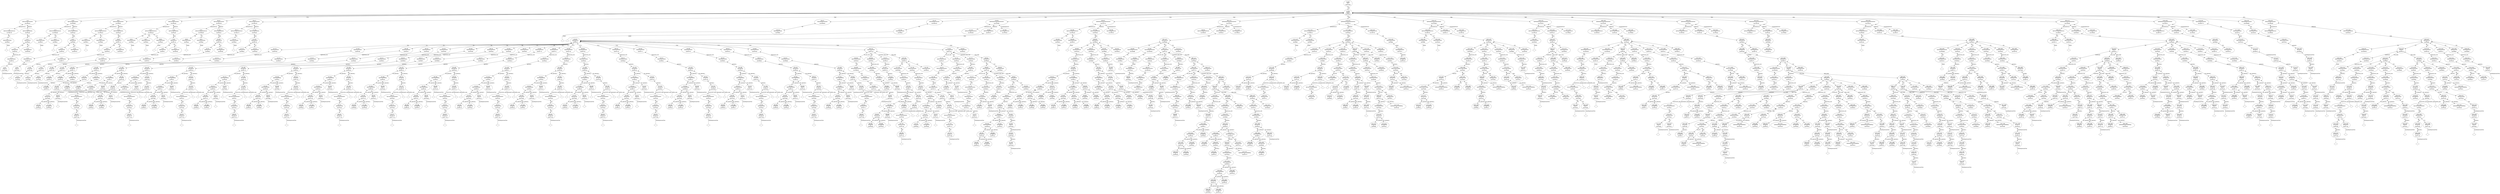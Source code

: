 digraph "G./chess.C.dot" {
"0x829f820"[label="4:5\nSgInitializedName\n1\n0x829f820\n" ];
"0x829f820" -> "0x829f820__initptr__null"[label="initptr" dir=none ];
"0x829f820__initptr__null"[label="" shape=diamond ];
"0x42b0e7f0"[label="3:6\nSgFunctionParameterList\n1\n0x42b0e7f0\n" ];
"0x42b0e7f0" -> "0x829f820"[label="*[0]" dir=both ];
"0x8329dd0"[label="11:12\nSgIntVal\n1\n0x8329dd0\n" ];
"0x8329dd0" -> "0x8329dd0__valueExpressionTree__null"[label="valueExpressionTree" dir=none ];
"0x8329dd0__valueExpressionTree__null"[label="" shape=diamond ];
"0x83e870c"[label="10:13\nSgExpressionRoot\n1\n0x83e870c\n" ];
"0x83e870c" -> "0x8329dd0"[label="operand_i" dir=both ];
"0x83df790"[label="9:14\nSgReturnStmt\n1\n0x83df790\n" ];
"0x83df790" -> "0x83e870c"[label="expression_root" dir=both ];
"0x83a8308"[label="15:16\nSgNullStatement\n0\n0x83a8308\n" ];
"0x839e6c8"[label="8:17\nSgBasicBlock\n2\n0x839e6c8\n" ];
"0x839e6c8" -> "0x83df790"[label="*[0]" dir=both ];
"0x839e6c8" -> "0x83a8308"[label="*[1]" dir=both ];
"0x8383a80"[label="7:18\nSgFunctionDefinition\n1\n0x8383a80\n" ];
"0x8383a80" -> "0x839e6c8"[label="body" dir=both ];
"0x42ab9ca0"[label="2:19\nSgFunctionDeclaration\n2\n0x42ab9ca0\n" ];
"0x42ab9ca0" -> "0x42b0e7f0"[label="parameterList" dir=both ];
"0x42ab9ca0" -> "0x8383a80"[label="definition" dir=both ];
"0x829f870"[label="22:23\nSgInitializedName\n1\n0x829f870\n" ];
"0x829f870" -> "0x829f870__initptr__null"[label="initptr" dir=none ];
"0x829f870__initptr__null"[label="" shape=diamond ];
"0x829f8c0"[label="24:25\nSgInitializedName\n1\n0x829f8c0\n" ];
"0x829f8c0" -> "0x829f8c0__initptr__null"[label="initptr" dir=none ];
"0x829f8c0__initptr__null"[label="" shape=diamond ];
"0x42b0e8d8"[label="21:26\nSgFunctionParameterList\n2\n0x42b0e8d8\n" ];
"0x42b0e8d8" -> "0x829f870"[label="*[0]" dir=both ];
"0x42b0e8d8" -> "0x829f8c0"[label="*[1]" dir=both ];
"0x8329e00"[label="31:32\nSgIntVal\n1\n0x8329e00\n" ];
"0x8329e00" -> "0x8329e00__valueExpressionTree__null"[label="valueExpressionTree" dir=none ];
"0x8329e00__valueExpressionTree__null"[label="" shape=diamond ];
"0x83e8740"[label="30:33\nSgExpressionRoot\n1\n0x83e8740\n" ];
"0x83e8740" -> "0x8329e00"[label="operand_i" dir=both ];
"0x83df7b4"[label="29:34\nSgReturnStmt\n1\n0x83df7b4\n" ];
"0x83df7b4" -> "0x83e8740"[label="expression_root" dir=both ];
"0x83a8328"[label="35:36\nSgNullStatement\n0\n0x83a8328\n" ];
"0x839e6f0"[label="28:37\nSgBasicBlock\n2\n0x839e6f0\n" ];
"0x839e6f0" -> "0x83df7b4"[label="*[0]" dir=both ];
"0x839e6f0" -> "0x83a8328"[label="*[1]" dir=both ];
"0x8383aa8"[label="27:38\nSgFunctionDefinition\n1\n0x8383aa8\n" ];
"0x8383aa8" -> "0x839e6f0"[label="body" dir=both ];
"0x42ab9df8"[label="20:39\nSgFunctionDeclaration\n2\n0x42ab9df8\n" ];
"0x42ab9df8" -> "0x42b0e8d8"[label="parameterList" dir=both ];
"0x42ab9df8" -> "0x8383aa8"[label="definition" dir=both ];
"0x829f910"[label="42:43\nSgInitializedName\n1\n0x829f910\n" ];
"0x829f910" -> "0x829f910__initptr__null"[label="initptr" dir=none ];
"0x829f910__initptr__null"[label="" shape=diamond ];
"0x829f960"[label="44:45\nSgInitializedName\n1\n0x829f960\n" ];
"0x829f960" -> "0x829f960__initptr__null"[label="initptr" dir=none ];
"0x829f960__initptr__null"[label="" shape=diamond ];
"0x42b0e9c0"[label="41:46\nSgFunctionParameterList\n2\n0x42b0e9c0\n" ];
"0x42b0e9c0" -> "0x829f910"[label="*[0]" dir=both ];
"0x42b0e9c0" -> "0x829f960"[label="*[1]" dir=both ];
"0x847bf28"[label="52:53\nSgStringVal\n1\n0x847bf28\n" ];
"0x847bf28" -> "0x847bf28__valueExpressionTree__null"[label="valueExpressionTree" dir=none ];
"0x847bf28__valueExpressionTree__null"[label="" shape=diamond ];
"0x84010d8"[label="51:54\nSgCastExp\n1\n0x84010d8\n" ];
"0x84010d8" -> "0x847bf28"[label="operand_i" dir=both ];
"0x83e8774"[label="50:55\nSgExpressionRoot\n1\n0x83e8774\n" ];
"0x83e8774" -> "0x84010d8"[label="operand_i" dir=both ];
"0x83df7d8"[label="49:56\nSgReturnStmt\n1\n0x83df7d8\n" ];
"0x83df7d8" -> "0x83e8774"[label="expression_root" dir=both ];
"0x83a8348"[label="57:58\nSgNullStatement\n0\n0x83a8348\n" ];
"0x839e718"[label="48:59\nSgBasicBlock\n2\n0x839e718\n" ];
"0x839e718" -> "0x83df7d8"[label="*[0]" dir=both ];
"0x839e718" -> "0x83a8348"[label="*[1]" dir=both ];
"0x8383ad0"[label="47:60\nSgFunctionDefinition\n1\n0x8383ad0\n" ];
"0x8383ad0" -> "0x839e718"[label="body" dir=both ];
"0x42ab9f50"[label="40:61\nSgFunctionDeclaration\n2\n0x42ab9f50\n" ];
"0x42ab9f50" -> "0x42b0e9c0"[label="parameterList" dir=both ];
"0x42ab9f50" -> "0x8383ad0"[label="definition" dir=both ];
"0x829f9b0"[label="64:65\nSgInitializedName\n1\n0x829f9b0\n" ];
"0x829f9b0" -> "0x829f9b0__initptr__null"[label="initptr" dir=none ];
"0x829f9b0__initptr__null"[label="" shape=diamond ];
"0x829fa00"[label="66:67\nSgInitializedName\n1\n0x829fa00\n" ];
"0x829fa00" -> "0x829fa00__initptr__null"[label="initptr" dir=none ];
"0x829fa00__initptr__null"[label="" shape=diamond ];
"0x829fa50"[label="68:69\nSgInitializedName\n1\n0x829fa50\n" ];
"0x829fa50" -> "0x829fa50__initptr__null"[label="initptr" dir=none ];
"0x829fa50__initptr__null"[label="" shape=diamond ];
"0x42b0eaa8"[label="63:70\nSgFunctionParameterList\n3\n0x42b0eaa8\n" ];
"0x42b0eaa8" -> "0x829f9b0"[label="*[0]" dir=both ];
"0x42b0eaa8" -> "0x829fa00"[label="*[1]" dir=both ];
"0x42b0eaa8" -> "0x829fa50"[label="*[2]" dir=both ];
"0x847bf88"[label="76:77\nSgStringVal\n1\n0x847bf88\n" ];
"0x847bf88" -> "0x847bf88__valueExpressionTree__null"[label="valueExpressionTree" dir=none ];
"0x847bf88__valueExpressionTree__null"[label="" shape=diamond ];
"0x8401148"[label="75:78\nSgCastExp\n1\n0x8401148\n" ];
"0x8401148" -> "0x847bf88"[label="operand_i" dir=both ];
"0x83e87a8"[label="74:79\nSgExpressionRoot\n1\n0x83e87a8\n" ];
"0x83e87a8" -> "0x8401148"[label="operand_i" dir=both ];
"0x83df7fc"[label="73:80\nSgReturnStmt\n1\n0x83df7fc\n" ];
"0x83df7fc" -> "0x83e87a8"[label="expression_root" dir=both ];
"0x83a8368"[label="81:82\nSgNullStatement\n0\n0x83a8368\n" ];
"0x839e740"[label="72:83\nSgBasicBlock\n2\n0x839e740\n" ];
"0x839e740" -> "0x83df7fc"[label="*[0]" dir=both ];
"0x839e740" -> "0x83a8368"[label="*[1]" dir=both ];
"0x8383af8"[label="71:84\nSgFunctionDefinition\n1\n0x8383af8\n" ];
"0x8383af8" -> "0x839e740"[label="body" dir=both ];
"0x42aba0a8"[label="62:85\nSgFunctionDeclaration\n2\n0x42aba0a8\n" ];
"0x42aba0a8" -> "0x42b0eaa8"[label="parameterList" dir=both ];
"0x42aba0a8" -> "0x8383af8"[label="definition" dir=both ];
"0x829faa0"[label="88:89\nSgInitializedName\n1\n0x829faa0\n" ];
"0x829faa0" -> "0x829faa0__initptr__null"[label="initptr" dir=none ];
"0x829faa0__initptr__null"[label="" shape=diamond ];
"0x829faf0"[label="90:91\nSgInitializedName\n1\n0x829faf0\n" ];
"0x829faf0" -> "0x829faf0__initptr__null"[label="initptr" dir=none ];
"0x829faf0__initptr__null"[label="" shape=diamond ];
"0x42b0eb90"[label="87:92\nSgFunctionParameterList\n2\n0x42b0eb90\n" ];
"0x42b0eb90" -> "0x829faa0"[label="*[0]" dir=both ];
"0x42b0eb90" -> "0x829faf0"[label="*[1]" dir=both ];
"0x847bfe8"[label="98:99\nSgStringVal\n1\n0x847bfe8\n" ];
"0x847bfe8" -> "0x847bfe8__valueExpressionTree__null"[label="valueExpressionTree" dir=none ];
"0x847bfe8__valueExpressionTree__null"[label="" shape=diamond ];
"0x84011b8"[label="97:100\nSgCastExp\n1\n0x84011b8\n" ];
"0x84011b8" -> "0x847bfe8"[label="operand_i" dir=both ];
"0x83e87dc"[label="96:101\nSgExpressionRoot\n1\n0x83e87dc\n" ];
"0x83e87dc" -> "0x84011b8"[label="operand_i" dir=both ];
"0x83df820"[label="95:102\nSgReturnStmt\n1\n0x83df820\n" ];
"0x83df820" -> "0x83e87dc"[label="expression_root" dir=both ];
"0x83a8388"[label="103:104\nSgNullStatement\n0\n0x83a8388\n" ];
"0x839e768"[label="94:105\nSgBasicBlock\n2\n0x839e768\n" ];
"0x839e768" -> "0x83df820"[label="*[0]" dir=both ];
"0x839e768" -> "0x83a8388"[label="*[1]" dir=both ];
"0x8383b20"[label="93:106\nSgFunctionDefinition\n1\n0x8383b20\n" ];
"0x8383b20" -> "0x839e768"[label="body" dir=both ];
"0x42aba200"[label="86:107\nSgFunctionDeclaration\n2\n0x42aba200\n" ];
"0x42aba200" -> "0x42b0eb90"[label="parameterList" dir=both ];
"0x42aba200" -> "0x8383b20"[label="definition" dir=both ];
"0x829fb40"[label="110:111\nSgInitializedName\n1\n0x829fb40\n" ];
"0x829fb40" -> "0x829fb40__initptr__null"[label="initptr" dir=none ];
"0x829fb40__initptr__null"[label="" shape=diamond ];
"0x42b0ec78"[label="109:112\nSgFunctionParameterList\n1\n0x42b0ec78\n" ];
"0x42b0ec78" -> "0x829fb40"[label="*[0]" dir=both ];
"0x8393764"[label="118:119\nSgVarRefExp\n0\n0x8393764\n" ];
"0x8401228"[label="117:120\nSgCastExp\n1\n0x8401228\n" ];
"0x8401228" -> "0x8393764"[label="operand_i" dir=both ];
"0x83e8810"[label="116:121\nSgExpressionRoot\n1\n0x83e8810\n" ];
"0x83e8810" -> "0x8401228"[label="operand_i" dir=both ];
"0x83df844"[label="115:122\nSgReturnStmt\n1\n0x83df844\n" ];
"0x83df844" -> "0x83e8810"[label="expression_root" dir=both ];
"0x83a83a8"[label="123:124\nSgNullStatement\n0\n0x83a83a8\n" ];
"0x839e790"[label="114:125\nSgBasicBlock\n2\n0x839e790\n" ];
"0x839e790" -> "0x83df844"[label="*[0]" dir=both ];
"0x839e790" -> "0x83a83a8"[label="*[1]" dir=both ];
"0x8383b48"[label="113:126\nSgFunctionDefinition\n1\n0x8383b48\n" ];
"0x8383b48" -> "0x839e790"[label="body" dir=both ];
"0x42aba358"[label="108:127\nSgFunctionDeclaration\n2\n0x42aba358\n" ];
"0x42aba358" -> "0x42b0ec78"[label="parameterList" dir=both ];
"0x42aba358" -> "0x8383b48"[label="definition" dir=both ];
"0x829fb90"[label="129:130\nSgInitializedName\n1\n0x829fb90\n" ];
"0x829fb90" -> "0x829fb90__initptr__null"[label="initptr" dir=none ];
"0x829fb90__initptr__null"[label="" shape=diamond ];
"0x42ba8b48"[label="128:131\nSgVariableDeclaration\n1\n0x42ba8b48\n" ];
"0x42ba8b48" -> "0x829fb90"[label="*[0]" dir=both ];
"0x829fbe0"[label="133:134\nSgInitializedName\n1\n0x829fbe0\n" ];
"0x829fbe0" -> "0x829fbe0__initptr__null"[label="initptr" dir=none ];
"0x829fbe0__initptr__null"[label="" shape=diamond ];
"0x42ba8c38"[label="132:135\nSgVariableDeclaration\n1\n0x42ba8c38\n" ];
"0x42ba8c38" -> "0x829fbe0"[label="*[0]" dir=both ];
"0x42b0ed60"[label="137:138\nSgFunctionParameterList\n0\n0x42b0ed60\n" ];
"0x8393790"[label="144:145\nSgVarRefExp\n0\n0x8393790\n" ];
"0x83937bc"[label="147:148\nSgVarRefExp\n0\n0x83937bc\n" ];
"0x8488f20"[label="146:149\nSgAddressOfOp\n1\n0x8488f20\n" ];
"0x8488f20" -> "0x83937bc"[label="operand_i" dir=both ];
"0x846a174"[label="143:150\nSgAssignOp\n2\n0x846a174\n" ];
"0x846a174" -> "0x8393790"[label="lhs_operand_i" dir=both ];
"0x846a174" -> "0x8488f20"[label="rhs_operand_i" dir=both ];
"0x83e8844"[label="142:151\nSgExpressionRoot\n1\n0x83e8844\n" ];
"0x83e8844" -> "0x846a174"[label="operand_i" dir=both ];
"0x84455d4"[label="141:152\nSgExprStatement\n1\n0x84455d4\n" ];
"0x84455d4" -> "0x83e8844"[label="expression_root" dir=both ];
"0x840ea80"[label="157:158\nSgThisExp\n0\n0x840ea80\n" ];
"0x83937e8"[label="159:160\nSgVarRefExp\n0\n0x83937e8\n" ];
"0x841a65c"[label="156:161\nSgArrowExp\n2\n0x841a65c\n" ];
"0x841a65c" -> "0x840ea80"[label="lhs_operand_i" dir=both ];
"0x841a65c" -> "0x83937e8"[label="rhs_operand_i" dir=both ];
"0x8393814"[label="163:164\nSgVarRefExp\n0\n0x8393814\n" ];
"0x8488f54"[label="162:165\nSgAddressOfOp\n1\n0x8488f54\n" ];
"0x8488f54" -> "0x8393814"[label="operand_i" dir=both ];
"0x846a1a8"[label="155:166\nSgAssignOp\n2\n0x846a1a8\n" ];
"0x846a1a8" -> "0x841a65c"[label="lhs_operand_i" dir=both ];
"0x846a1a8" -> "0x8488f54"[label="rhs_operand_i" dir=both ];
"0x83e8878"[label="154:167\nSgExpressionRoot\n1\n0x83e8878\n" ];
"0x83e8878" -> "0x846a1a8"[label="operand_i" dir=both ];
"0x84455f8"[label="153:168\nSgExprStatement\n1\n0x84455f8\n" ];
"0x84455f8" -> "0x83e8878"[label="expression_root" dir=both ];
"0x840eab0"[label="175:176\nSgThisExp\n0\n0x840eab0\n" ];
"0x8393840"[label="177:178\nSgVarRefExp\n0\n0x8393840\n" ];
"0x841a690"[label="174:179\nSgArrowExp\n2\n0x841a690\n" ];
"0x841a690" -> "0x840eab0"[label="lhs_operand_i" dir=both ];
"0x841a690" -> "0x8393840"[label="rhs_operand_i" dir=both ];
"0x8329e30"[label="180:181\nSgIntVal\n1\n0x8329e30\n" ];
"0x8329e30" -> "0x8329e30__valueExpressionTree__null"[label="valueExpressionTree" dir=none ];
"0x8329e30__valueExpressionTree__null"[label="" shape=diamond ];
"0x8495bf8"[label="173:182\nSgPntrArrRefExp\n2\n0x8495bf8\n" ];
"0x8495bf8" -> "0x841a690"[label="lhs_operand_i" dir=both ];
"0x8495bf8" -> "0x8329e30"[label="rhs_operand_i" dir=both ];
"0x8329e60"[label="183:184\nSgIntVal\n1\n0x8329e60\n" ];
"0x8329e60" -> "0x8329e60__valueExpressionTree__null"[label="valueExpressionTree" dir=none ];
"0x8329e60__valueExpressionTree__null"[label="" shape=diamond ];
"0x8495c2c"[label="172:185\nSgPntrArrRefExp\n2\n0x8495c2c\n" ];
"0x8495c2c" -> "0x8495bf8"[label="lhs_operand_i" dir=both ];
"0x8495c2c" -> "0x8329e60"[label="rhs_operand_i" dir=both ];
"0x84275a0"[label="190:191\nSgEnumVal\n1\n0x84275a0\n" ];
"0x84275a0" -> "0x84275a0__valueExpressionTree__null"[label="valueExpressionTree" dir=none ];
"0x84275a0__valueExpressionTree__null"[label="" shape=diamond ];
"0x83c4488"[label="189:192\nSgExprListExp\n1\n0x83c4488\n" ];
"0x83c4488" -> "0x84275a0"[label="*[0]" dir=both ];
"0x83cf148"[label="188:193\nSgConstructorInitializer\n1\n0x83cf148\n" ];
"0x83cf148" -> "0x83c4488"[label="args" dir=both ];
"0x84a4598"[label="187:194\nSgNewExp\n3\n0x84a4598\n" ];
"0x84a4598" -> "0x84a4598__placement_args__null"[label="placement_args" dir=none ];
"0x84a4598__placement_args__null"[label="" shape=diamond ];
"0x84a4598" -> "0x83cf148"[label="constructor_args" dir=both ];
"0x84a4598" -> "0x84a4598__builtin_args__null"[label="builtin_args" dir=none ];
"0x84a4598__builtin_args__null"[label="" shape=diamond ];
"0x8401260"[label="186:195\nSgCastExp\n1\n0x8401260\n" ];
"0x8401260" -> "0x84a4598"[label="operand_i" dir=both ];
"0x846a1dc"[label="171:196\nSgAssignOp\n2\n0x846a1dc\n" ];
"0x846a1dc" -> "0x8495c2c"[label="lhs_operand_i" dir=both ];
"0x846a1dc" -> "0x8401260"[label="rhs_operand_i" dir=both ];
"0x83e88ac"[label="170:197\nSgExpressionRoot\n1\n0x83e88ac\n" ];
"0x83e88ac" -> "0x846a1dc"[label="operand_i" dir=both ];
"0x844561c"[label="169:198\nSgExprStatement\n1\n0x844561c\n" ];
"0x844561c" -> "0x83e88ac"[label="expression_root" dir=both ];
"0x840eae0"[label="205:206\nSgThisExp\n0\n0x840eae0\n" ];
"0x839386c"[label="207:208\nSgVarRefExp\n0\n0x839386c\n" ];
"0x841a6c4"[label="204:209\nSgArrowExp\n2\n0x841a6c4\n" ];
"0x841a6c4" -> "0x840eae0"[label="lhs_operand_i" dir=both ];
"0x841a6c4" -> "0x839386c"[label="rhs_operand_i" dir=both ];
"0x8329e90"[label="210:211\nSgIntVal\n1\n0x8329e90\n" ];
"0x8329e90" -> "0x8329e90__valueExpressionTree__null"[label="valueExpressionTree" dir=none ];
"0x8329e90__valueExpressionTree__null"[label="" shape=diamond ];
"0x8495c60"[label="203:212\nSgPntrArrRefExp\n2\n0x8495c60\n" ];
"0x8495c60" -> "0x841a6c4"[label="lhs_operand_i" dir=both ];
"0x8495c60" -> "0x8329e90"[label="rhs_operand_i" dir=both ];
"0x8329ec0"[label="213:214\nSgIntVal\n1\n0x8329ec0\n" ];
"0x8329ec0" -> "0x8329ec0__valueExpressionTree__null"[label="valueExpressionTree" dir=none ];
"0x8329ec0__valueExpressionTree__null"[label="" shape=diamond ];
"0x8495c94"[label="202:215\nSgPntrArrRefExp\n2\n0x8495c94\n" ];
"0x8495c94" -> "0x8495c60"[label="lhs_operand_i" dir=both ];
"0x8495c94" -> "0x8329ec0"[label="rhs_operand_i" dir=both ];
"0x84275e8"[label="220:221\nSgEnumVal\n1\n0x84275e8\n" ];
"0x84275e8" -> "0x84275e8__valueExpressionTree__null"[label="valueExpressionTree" dir=none ];
"0x84275e8__valueExpressionTree__null"[label="" shape=diamond ];
"0x83c44b4"[label="219:222\nSgExprListExp\n1\n0x83c44b4\n" ];
"0x83c44b4" -> "0x84275e8"[label="*[0]" dir=both ];
"0x83cf184"[label="218:223\nSgConstructorInitializer\n1\n0x83cf184\n" ];
"0x83cf184" -> "0x83c44b4"[label="args" dir=both ];
"0x84a45d4"[label="217:224\nSgNewExp\n3\n0x84a45d4\n" ];
"0x84a45d4" -> "0x84a45d4__placement_args__null"[label="placement_args" dir=none ];
"0x84a45d4__placement_args__null"[label="" shape=diamond ];
"0x84a45d4" -> "0x83cf184"[label="constructor_args" dir=both ];
"0x84a45d4" -> "0x84a45d4__builtin_args__null"[label="builtin_args" dir=none ];
"0x84a45d4__builtin_args__null"[label="" shape=diamond ];
"0x8401298"[label="216:225\nSgCastExp\n1\n0x8401298\n" ];
"0x8401298" -> "0x84a45d4"[label="operand_i" dir=both ];
"0x846a210"[label="201:226\nSgAssignOp\n2\n0x846a210\n" ];
"0x846a210" -> "0x8495c94"[label="lhs_operand_i" dir=both ];
"0x846a210" -> "0x8401298"[label="rhs_operand_i" dir=both ];
"0x83e88e0"[label="200:227\nSgExpressionRoot\n1\n0x83e88e0\n" ];
"0x83e88e0" -> "0x846a210"[label="operand_i" dir=both ];
"0x8445640"[label="199:228\nSgExprStatement\n1\n0x8445640\n" ];
"0x8445640" -> "0x83e88e0"[label="expression_root" dir=both ];
"0x840eb10"[label="235:236\nSgThisExp\n0\n0x840eb10\n" ];
"0x8393898"[label="237:238\nSgVarRefExp\n0\n0x8393898\n" ];
"0x841a6f8"[label="234:239\nSgArrowExp\n2\n0x841a6f8\n" ];
"0x841a6f8" -> "0x840eb10"[label="lhs_operand_i" dir=both ];
"0x841a6f8" -> "0x8393898"[label="rhs_operand_i" dir=both ];
"0x8329ef0"[label="240:241\nSgIntVal\n1\n0x8329ef0\n" ];
"0x8329ef0" -> "0x8329ef0__valueExpressionTree__null"[label="valueExpressionTree" dir=none ];
"0x8329ef0__valueExpressionTree__null"[label="" shape=diamond ];
"0x8495cc8"[label="233:242\nSgPntrArrRefExp\n2\n0x8495cc8\n" ];
"0x8495cc8" -> "0x841a6f8"[label="lhs_operand_i" dir=both ];
"0x8495cc8" -> "0x8329ef0"[label="rhs_operand_i" dir=both ];
"0x8329f20"[label="243:244\nSgIntVal\n1\n0x8329f20\n" ];
"0x8329f20" -> "0x8329f20__valueExpressionTree__null"[label="valueExpressionTree" dir=none ];
"0x8329f20__valueExpressionTree__null"[label="" shape=diamond ];
"0x8495cfc"[label="232:245\nSgPntrArrRefExp\n2\n0x8495cfc\n" ];
"0x8495cfc" -> "0x8495cc8"[label="lhs_operand_i" dir=both ];
"0x8495cfc" -> "0x8329f20"[label="rhs_operand_i" dir=both ];
"0x8427630"[label="250:251\nSgEnumVal\n1\n0x8427630\n" ];
"0x8427630" -> "0x8427630__valueExpressionTree__null"[label="valueExpressionTree" dir=none ];
"0x8427630__valueExpressionTree__null"[label="" shape=diamond ];
"0x83c44e0"[label="249:252\nSgExprListExp\n1\n0x83c44e0\n" ];
"0x83c44e0" -> "0x8427630"[label="*[0]" dir=both ];
"0x83cf1c0"[label="248:253\nSgConstructorInitializer\n1\n0x83cf1c0\n" ];
"0x83cf1c0" -> "0x83c44e0"[label="args" dir=both ];
"0x84a4610"[label="247:254\nSgNewExp\n3\n0x84a4610\n" ];
"0x84a4610" -> "0x84a4610__placement_args__null"[label="placement_args" dir=none ];
"0x84a4610__placement_args__null"[label="" shape=diamond ];
"0x84a4610" -> "0x83cf1c0"[label="constructor_args" dir=both ];
"0x84a4610" -> "0x84a4610__builtin_args__null"[label="builtin_args" dir=none ];
"0x84a4610__builtin_args__null"[label="" shape=diamond ];
"0x84012d0"[label="246:255\nSgCastExp\n1\n0x84012d0\n" ];
"0x84012d0" -> "0x84a4610"[label="operand_i" dir=both ];
"0x846a244"[label="231:256\nSgAssignOp\n2\n0x846a244\n" ];
"0x846a244" -> "0x8495cfc"[label="lhs_operand_i" dir=both ];
"0x846a244" -> "0x84012d0"[label="rhs_operand_i" dir=both ];
"0x83e8914"[label="230:257\nSgExpressionRoot\n1\n0x83e8914\n" ];
"0x83e8914" -> "0x846a244"[label="operand_i" dir=both ];
"0x8445664"[label="229:258\nSgExprStatement\n1\n0x8445664\n" ];
"0x8445664" -> "0x83e8914"[label="expression_root" dir=both ];
"0x840eb40"[label="265:266\nSgThisExp\n0\n0x840eb40\n" ];
"0x83938c4"[label="267:268\nSgVarRefExp\n0\n0x83938c4\n" ];
"0x841a72c"[label="264:269\nSgArrowExp\n2\n0x841a72c\n" ];
"0x841a72c" -> "0x840eb40"[label="lhs_operand_i" dir=both ];
"0x841a72c" -> "0x83938c4"[label="rhs_operand_i" dir=both ];
"0x8329f50"[label="270:271\nSgIntVal\n1\n0x8329f50\n" ];
"0x8329f50" -> "0x8329f50__valueExpressionTree__null"[label="valueExpressionTree" dir=none ];
"0x8329f50__valueExpressionTree__null"[label="" shape=diamond ];
"0x8495d30"[label="263:272\nSgPntrArrRefExp\n2\n0x8495d30\n" ];
"0x8495d30" -> "0x841a72c"[label="lhs_operand_i" dir=both ];
"0x8495d30" -> "0x8329f50"[label="rhs_operand_i" dir=both ];
"0x8329f80"[label="273:274\nSgIntVal\n1\n0x8329f80\n" ];
"0x8329f80" -> "0x8329f80__valueExpressionTree__null"[label="valueExpressionTree" dir=none ];
"0x8329f80__valueExpressionTree__null"[label="" shape=diamond ];
"0x8495d64"[label="262:275\nSgPntrArrRefExp\n2\n0x8495d64\n" ];
"0x8495d64" -> "0x8495d30"[label="lhs_operand_i" dir=both ];
"0x8495d64" -> "0x8329f80"[label="rhs_operand_i" dir=both ];
"0x8427678"[label="280:281\nSgEnumVal\n1\n0x8427678\n" ];
"0x8427678" -> "0x8427678__valueExpressionTree__null"[label="valueExpressionTree" dir=none ];
"0x8427678__valueExpressionTree__null"[label="" shape=diamond ];
"0x83c450c"[label="279:282\nSgExprListExp\n1\n0x83c450c\n" ];
"0x83c450c" -> "0x8427678"[label="*[0]" dir=both ];
"0x83cf1fc"[label="278:283\nSgConstructorInitializer\n1\n0x83cf1fc\n" ];
"0x83cf1fc" -> "0x83c450c"[label="args" dir=both ];
"0x84a464c"[label="277:284\nSgNewExp\n3\n0x84a464c\n" ];
"0x84a464c" -> "0x84a464c__placement_args__null"[label="placement_args" dir=none ];
"0x84a464c__placement_args__null"[label="" shape=diamond ];
"0x84a464c" -> "0x83cf1fc"[label="constructor_args" dir=both ];
"0x84a464c" -> "0x84a464c__builtin_args__null"[label="builtin_args" dir=none ];
"0x84a464c__builtin_args__null"[label="" shape=diamond ];
"0x8401308"[label="276:285\nSgCastExp\n1\n0x8401308\n" ];
"0x8401308" -> "0x84a464c"[label="operand_i" dir=both ];
"0x846a278"[label="261:286\nSgAssignOp\n2\n0x846a278\n" ];
"0x846a278" -> "0x8495d64"[label="lhs_operand_i" dir=both ];
"0x846a278" -> "0x8401308"[label="rhs_operand_i" dir=both ];
"0x83e8948"[label="260:287\nSgExpressionRoot\n1\n0x83e8948\n" ];
"0x83e8948" -> "0x846a278"[label="operand_i" dir=both ];
"0x8445688"[label="259:288\nSgExprStatement\n1\n0x8445688\n" ];
"0x8445688" -> "0x83e8948"[label="expression_root" dir=both ];
"0x840eb70"[label="295:296\nSgThisExp\n0\n0x840eb70\n" ];
"0x83938f0"[label="297:298\nSgVarRefExp\n0\n0x83938f0\n" ];
"0x841a760"[label="294:299\nSgArrowExp\n2\n0x841a760\n" ];
"0x841a760" -> "0x840eb70"[label="lhs_operand_i" dir=both ];
"0x841a760" -> "0x83938f0"[label="rhs_operand_i" dir=both ];
"0x8329fb0"[label="300:301\nSgIntVal\n1\n0x8329fb0\n" ];
"0x8329fb0" -> "0x8329fb0__valueExpressionTree__null"[label="valueExpressionTree" dir=none ];
"0x8329fb0__valueExpressionTree__null"[label="" shape=diamond ];
"0x8495d98"[label="293:302\nSgPntrArrRefExp\n2\n0x8495d98\n" ];
"0x8495d98" -> "0x841a760"[label="lhs_operand_i" dir=both ];
"0x8495d98" -> "0x8329fb0"[label="rhs_operand_i" dir=both ];
"0x8329fe0"[label="303:304\nSgIntVal\n1\n0x8329fe0\n" ];
"0x8329fe0" -> "0x8329fe0__valueExpressionTree__null"[label="valueExpressionTree" dir=none ];
"0x8329fe0__valueExpressionTree__null"[label="" shape=diamond ];
"0x8495dcc"[label="292:305\nSgPntrArrRefExp\n2\n0x8495dcc\n" ];
"0x8495dcc" -> "0x8495d98"[label="lhs_operand_i" dir=both ];
"0x8495dcc" -> "0x8329fe0"[label="rhs_operand_i" dir=both ];
"0x84276c0"[label="310:311\nSgEnumVal\n1\n0x84276c0\n" ];
"0x84276c0" -> "0x84276c0__valueExpressionTree__null"[label="valueExpressionTree" dir=none ];
"0x84276c0__valueExpressionTree__null"[label="" shape=diamond ];
"0x83c4538"[label="309:312\nSgExprListExp\n1\n0x83c4538\n" ];
"0x83c4538" -> "0x84276c0"[label="*[0]" dir=both ];
"0x83cf238"[label="308:313\nSgConstructorInitializer\n1\n0x83cf238\n" ];
"0x83cf238" -> "0x83c4538"[label="args" dir=both ];
"0x84a4688"[label="307:314\nSgNewExp\n3\n0x84a4688\n" ];
"0x84a4688" -> "0x84a4688__placement_args__null"[label="placement_args" dir=none ];
"0x84a4688__placement_args__null"[label="" shape=diamond ];
"0x84a4688" -> "0x83cf238"[label="constructor_args" dir=both ];
"0x84a4688" -> "0x84a4688__builtin_args__null"[label="builtin_args" dir=none ];
"0x84a4688__builtin_args__null"[label="" shape=diamond ];
"0x8401340"[label="306:315\nSgCastExp\n1\n0x8401340\n" ];
"0x8401340" -> "0x84a4688"[label="operand_i" dir=both ];
"0x846a2ac"[label="291:316\nSgAssignOp\n2\n0x846a2ac\n" ];
"0x846a2ac" -> "0x8495dcc"[label="lhs_operand_i" dir=both ];
"0x846a2ac" -> "0x8401340"[label="rhs_operand_i" dir=both ];
"0x83e897c"[label="290:317\nSgExpressionRoot\n1\n0x83e897c\n" ];
"0x83e897c" -> "0x846a2ac"[label="operand_i" dir=both ];
"0x84456ac"[label="289:318\nSgExprStatement\n1\n0x84456ac\n" ];
"0x84456ac" -> "0x83e897c"[label="expression_root" dir=both ];
"0x840eba0"[label="325:326\nSgThisExp\n0\n0x840eba0\n" ];
"0x839391c"[label="327:328\nSgVarRefExp\n0\n0x839391c\n" ];
"0x841a794"[label="324:329\nSgArrowExp\n2\n0x841a794\n" ];
"0x841a794" -> "0x840eba0"[label="lhs_operand_i" dir=both ];
"0x841a794" -> "0x839391c"[label="rhs_operand_i" dir=both ];
"0x832a010"[label="330:331\nSgIntVal\n1\n0x832a010\n" ];
"0x832a010" -> "0x832a010__valueExpressionTree__null"[label="valueExpressionTree" dir=none ];
"0x832a010__valueExpressionTree__null"[label="" shape=diamond ];
"0x8495e00"[label="323:332\nSgPntrArrRefExp\n2\n0x8495e00\n" ];
"0x8495e00" -> "0x841a794"[label="lhs_operand_i" dir=both ];
"0x8495e00" -> "0x832a010"[label="rhs_operand_i" dir=both ];
"0x832a040"[label="333:334\nSgIntVal\n1\n0x832a040\n" ];
"0x832a040" -> "0x832a040__valueExpressionTree__null"[label="valueExpressionTree" dir=none ];
"0x832a040__valueExpressionTree__null"[label="" shape=diamond ];
"0x8495e34"[label="322:335\nSgPntrArrRefExp\n2\n0x8495e34\n" ];
"0x8495e34" -> "0x8495e00"[label="lhs_operand_i" dir=both ];
"0x8495e34" -> "0x832a040"[label="rhs_operand_i" dir=both ];
"0x8427708"[label="340:341\nSgEnumVal\n1\n0x8427708\n" ];
"0x8427708" -> "0x8427708__valueExpressionTree__null"[label="valueExpressionTree" dir=none ];
"0x8427708__valueExpressionTree__null"[label="" shape=diamond ];
"0x83c4564"[label="339:342\nSgExprListExp\n1\n0x83c4564\n" ];
"0x83c4564" -> "0x8427708"[label="*[0]" dir=both ];
"0x83cf274"[label="338:343\nSgConstructorInitializer\n1\n0x83cf274\n" ];
"0x83cf274" -> "0x83c4564"[label="args" dir=both ];
"0x84a46c4"[label="337:344\nSgNewExp\n3\n0x84a46c4\n" ];
"0x84a46c4" -> "0x84a46c4__placement_args__null"[label="placement_args" dir=none ];
"0x84a46c4__placement_args__null"[label="" shape=diamond ];
"0x84a46c4" -> "0x83cf274"[label="constructor_args" dir=both ];
"0x84a46c4" -> "0x84a46c4__builtin_args__null"[label="builtin_args" dir=none ];
"0x84a46c4__builtin_args__null"[label="" shape=diamond ];
"0x8401378"[label="336:345\nSgCastExp\n1\n0x8401378\n" ];
"0x8401378" -> "0x84a46c4"[label="operand_i" dir=both ];
"0x846a2e0"[label="321:346\nSgAssignOp\n2\n0x846a2e0\n" ];
"0x846a2e0" -> "0x8495e34"[label="lhs_operand_i" dir=both ];
"0x846a2e0" -> "0x8401378"[label="rhs_operand_i" dir=both ];
"0x83e89b0"[label="320:347\nSgExpressionRoot\n1\n0x83e89b0\n" ];
"0x83e89b0" -> "0x846a2e0"[label="operand_i" dir=both ];
"0x84456d0"[label="319:348\nSgExprStatement\n1\n0x84456d0\n" ];
"0x84456d0" -> "0x83e89b0"[label="expression_root" dir=both ];
"0x840ebd0"[label="355:356\nSgThisExp\n0\n0x840ebd0\n" ];
"0x8393948"[label="357:358\nSgVarRefExp\n0\n0x8393948\n" ];
"0x841a7c8"[label="354:359\nSgArrowExp\n2\n0x841a7c8\n" ];
"0x841a7c8" -> "0x840ebd0"[label="lhs_operand_i" dir=both ];
"0x841a7c8" -> "0x8393948"[label="rhs_operand_i" dir=both ];
"0x832a070"[label="360:361\nSgIntVal\n1\n0x832a070\n" ];
"0x832a070" -> "0x832a070__valueExpressionTree__null"[label="valueExpressionTree" dir=none ];
"0x832a070__valueExpressionTree__null"[label="" shape=diamond ];
"0x8495e68"[label="353:362\nSgPntrArrRefExp\n2\n0x8495e68\n" ];
"0x8495e68" -> "0x841a7c8"[label="lhs_operand_i" dir=both ];
"0x8495e68" -> "0x832a070"[label="rhs_operand_i" dir=both ];
"0x832a0a0"[label="363:364\nSgIntVal\n1\n0x832a0a0\n" ];
"0x832a0a0" -> "0x832a0a0__valueExpressionTree__null"[label="valueExpressionTree" dir=none ];
"0x832a0a0__valueExpressionTree__null"[label="" shape=diamond ];
"0x8495e9c"[label="352:365\nSgPntrArrRefExp\n2\n0x8495e9c\n" ];
"0x8495e9c" -> "0x8495e68"[label="lhs_operand_i" dir=both ];
"0x8495e9c" -> "0x832a0a0"[label="rhs_operand_i" dir=both ];
"0x8427750"[label="370:371\nSgEnumVal\n1\n0x8427750\n" ];
"0x8427750" -> "0x8427750__valueExpressionTree__null"[label="valueExpressionTree" dir=none ];
"0x8427750__valueExpressionTree__null"[label="" shape=diamond ];
"0x83c4590"[label="369:372\nSgExprListExp\n1\n0x83c4590\n" ];
"0x83c4590" -> "0x8427750"[label="*[0]" dir=both ];
"0x83cf2b0"[label="368:373\nSgConstructorInitializer\n1\n0x83cf2b0\n" ];
"0x83cf2b0" -> "0x83c4590"[label="args" dir=both ];
"0x84a4700"[label="367:374\nSgNewExp\n3\n0x84a4700\n" ];
"0x84a4700" -> "0x84a4700__placement_args__null"[label="placement_args" dir=none ];
"0x84a4700__placement_args__null"[label="" shape=diamond ];
"0x84a4700" -> "0x83cf2b0"[label="constructor_args" dir=both ];
"0x84a4700" -> "0x84a4700__builtin_args__null"[label="builtin_args" dir=none ];
"0x84a4700__builtin_args__null"[label="" shape=diamond ];
"0x84013b0"[label="366:375\nSgCastExp\n1\n0x84013b0\n" ];
"0x84013b0" -> "0x84a4700"[label="operand_i" dir=both ];
"0x846a314"[label="351:376\nSgAssignOp\n2\n0x846a314\n" ];
"0x846a314" -> "0x8495e9c"[label="lhs_operand_i" dir=both ];
"0x846a314" -> "0x84013b0"[label="rhs_operand_i" dir=both ];
"0x83e89e4"[label="350:377\nSgExpressionRoot\n1\n0x83e89e4\n" ];
"0x83e89e4" -> "0x846a314"[label="operand_i" dir=both ];
"0x84456f4"[label="349:378\nSgExprStatement\n1\n0x84456f4\n" ];
"0x84456f4" -> "0x83e89e4"[label="expression_root" dir=both ];
"0x840ec00"[label="385:386\nSgThisExp\n0\n0x840ec00\n" ];
"0x8393974"[label="387:388\nSgVarRefExp\n0\n0x8393974\n" ];
"0x841a7fc"[label="384:389\nSgArrowExp\n2\n0x841a7fc\n" ];
"0x841a7fc" -> "0x840ec00"[label="lhs_operand_i" dir=both ];
"0x841a7fc" -> "0x8393974"[label="rhs_operand_i" dir=both ];
"0x832a0d0"[label="390:391\nSgIntVal\n1\n0x832a0d0\n" ];
"0x832a0d0" -> "0x832a0d0__valueExpressionTree__null"[label="valueExpressionTree" dir=none ];
"0x832a0d0__valueExpressionTree__null"[label="" shape=diamond ];
"0x8495ed0"[label="383:392\nSgPntrArrRefExp\n2\n0x8495ed0\n" ];
"0x8495ed0" -> "0x841a7fc"[label="lhs_operand_i" dir=both ];
"0x8495ed0" -> "0x832a0d0"[label="rhs_operand_i" dir=both ];
"0x832a100"[label="393:394\nSgIntVal\n1\n0x832a100\n" ];
"0x832a100" -> "0x832a100__valueExpressionTree__null"[label="valueExpressionTree" dir=none ];
"0x832a100__valueExpressionTree__null"[label="" shape=diamond ];
"0x8495f04"[label="382:395\nSgPntrArrRefExp\n2\n0x8495f04\n" ];
"0x8495f04" -> "0x8495ed0"[label="lhs_operand_i" dir=both ];
"0x8495f04" -> "0x832a100"[label="rhs_operand_i" dir=both ];
"0x8427798"[label="400:401\nSgEnumVal\n1\n0x8427798\n" ];
"0x8427798" -> "0x8427798__valueExpressionTree__null"[label="valueExpressionTree" dir=none ];
"0x8427798__valueExpressionTree__null"[label="" shape=diamond ];
"0x83c45bc"[label="399:402\nSgExprListExp\n1\n0x83c45bc\n" ];
"0x83c45bc" -> "0x8427798"[label="*[0]" dir=both ];
"0x83cf2ec"[label="398:403\nSgConstructorInitializer\n1\n0x83cf2ec\n" ];
"0x83cf2ec" -> "0x83c45bc"[label="args" dir=both ];
"0x84a473c"[label="397:404\nSgNewExp\n3\n0x84a473c\n" ];
"0x84a473c" -> "0x84a473c__placement_args__null"[label="placement_args" dir=none ];
"0x84a473c__placement_args__null"[label="" shape=diamond ];
"0x84a473c" -> "0x83cf2ec"[label="constructor_args" dir=both ];
"0x84a473c" -> "0x84a473c__builtin_args__null"[label="builtin_args" dir=none ];
"0x84a473c__builtin_args__null"[label="" shape=diamond ];
"0x84013e8"[label="396:405\nSgCastExp\n1\n0x84013e8\n" ];
"0x84013e8" -> "0x84a473c"[label="operand_i" dir=both ];
"0x846a348"[label="381:406\nSgAssignOp\n2\n0x846a348\n" ];
"0x846a348" -> "0x8495f04"[label="lhs_operand_i" dir=both ];
"0x846a348" -> "0x84013e8"[label="rhs_operand_i" dir=both ];
"0x83e8a18"[label="380:407\nSgExpressionRoot\n1\n0x83e8a18\n" ];
"0x83e8a18" -> "0x846a348"[label="operand_i" dir=both ];
"0x8445718"[label="379:408\nSgExprStatement\n1\n0x8445718\n" ];
"0x8445718" -> "0x83e8a18"[label="expression_root" dir=both ];
"0x840ec30"[label="415:416\nSgThisExp\n0\n0x840ec30\n" ];
"0x83939a0"[label="417:418\nSgVarRefExp\n0\n0x83939a0\n" ];
"0x841a830"[label="414:419\nSgArrowExp\n2\n0x841a830\n" ];
"0x841a830" -> "0x840ec30"[label="lhs_operand_i" dir=both ];
"0x841a830" -> "0x83939a0"[label="rhs_operand_i" dir=both ];
"0x832a130"[label="420:421\nSgIntVal\n1\n0x832a130\n" ];
"0x832a130" -> "0x832a130__valueExpressionTree__null"[label="valueExpressionTree" dir=none ];
"0x832a130__valueExpressionTree__null"[label="" shape=diamond ];
"0x8495f38"[label="413:422\nSgPntrArrRefExp\n2\n0x8495f38\n" ];
"0x8495f38" -> "0x841a830"[label="lhs_operand_i" dir=both ];
"0x8495f38" -> "0x832a130"[label="rhs_operand_i" dir=both ];
"0x832a160"[label="423:424\nSgIntVal\n1\n0x832a160\n" ];
"0x832a160" -> "0x832a160__valueExpressionTree__null"[label="valueExpressionTree" dir=none ];
"0x832a160__valueExpressionTree__null"[label="" shape=diamond ];
"0x8495f6c"[label="412:425\nSgPntrArrRefExp\n2\n0x8495f6c\n" ];
"0x8495f6c" -> "0x8495f38"[label="lhs_operand_i" dir=both ];
"0x8495f6c" -> "0x832a160"[label="rhs_operand_i" dir=both ];
"0x84277e0"[label="430:431\nSgEnumVal\n1\n0x84277e0\n" ];
"0x84277e0" -> "0x84277e0__valueExpressionTree__null"[label="valueExpressionTree" dir=none ];
"0x84277e0__valueExpressionTree__null"[label="" shape=diamond ];
"0x83c45e8"[label="429:432\nSgExprListExp\n1\n0x83c45e8\n" ];
"0x83c45e8" -> "0x84277e0"[label="*[0]" dir=both ];
"0x83cf328"[label="428:433\nSgConstructorInitializer\n1\n0x83cf328\n" ];
"0x83cf328" -> "0x83c45e8"[label="args" dir=both ];
"0x84a4778"[label="427:434\nSgNewExp\n3\n0x84a4778\n" ];
"0x84a4778" -> "0x84a4778__placement_args__null"[label="placement_args" dir=none ];
"0x84a4778__placement_args__null"[label="" shape=diamond ];
"0x84a4778" -> "0x83cf328"[label="constructor_args" dir=both ];
"0x84a4778" -> "0x84a4778__builtin_args__null"[label="builtin_args" dir=none ];
"0x84a4778__builtin_args__null"[label="" shape=diamond ];
"0x8401420"[label="426:435\nSgCastExp\n1\n0x8401420\n" ];
"0x8401420" -> "0x84a4778"[label="operand_i" dir=both ];
"0x846a37c"[label="411:436\nSgAssignOp\n2\n0x846a37c\n" ];
"0x846a37c" -> "0x8495f6c"[label="lhs_operand_i" dir=both ];
"0x846a37c" -> "0x8401420"[label="rhs_operand_i" dir=both ];
"0x83e8a4c"[label="410:437\nSgExpressionRoot\n1\n0x83e8a4c\n" ];
"0x83e8a4c" -> "0x846a37c"[label="operand_i" dir=both ];
"0x844573c"[label="409:438\nSgExprStatement\n1\n0x844573c\n" ];
"0x844573c" -> "0x83e8a4c"[label="expression_root" dir=both ];
"0x840ec60"[label="445:446\nSgThisExp\n0\n0x840ec60\n" ];
"0x83939cc"[label="447:448\nSgVarRefExp\n0\n0x83939cc\n" ];
"0x841a864"[label="444:449\nSgArrowExp\n2\n0x841a864\n" ];
"0x841a864" -> "0x840ec60"[label="lhs_operand_i" dir=both ];
"0x841a864" -> "0x83939cc"[label="rhs_operand_i" dir=both ];
"0x832a190"[label="450:451\nSgIntVal\n1\n0x832a190\n" ];
"0x832a190" -> "0x832a190__valueExpressionTree__null"[label="valueExpressionTree" dir=none ];
"0x832a190__valueExpressionTree__null"[label="" shape=diamond ];
"0x8495fa0"[label="443:452\nSgPntrArrRefExp\n2\n0x8495fa0\n" ];
"0x8495fa0" -> "0x841a864"[label="lhs_operand_i" dir=both ];
"0x8495fa0" -> "0x832a190"[label="rhs_operand_i" dir=both ];
"0x832a1c0"[label="453:454\nSgIntVal\n1\n0x832a1c0\n" ];
"0x832a1c0" -> "0x832a1c0__valueExpressionTree__null"[label="valueExpressionTree" dir=none ];
"0x832a1c0__valueExpressionTree__null"[label="" shape=diamond ];
"0x8495fd4"[label="442:455\nSgPntrArrRefExp\n2\n0x8495fd4\n" ];
"0x8495fd4" -> "0x8495fa0"[label="lhs_operand_i" dir=both ];
"0x8495fd4" -> "0x832a1c0"[label="rhs_operand_i" dir=both ];
"0x8427828"[label="460:461\nSgEnumVal\n1\n0x8427828\n" ];
"0x8427828" -> "0x8427828__valueExpressionTree__null"[label="valueExpressionTree" dir=none ];
"0x8427828__valueExpressionTree__null"[label="" shape=diamond ];
"0x83c4614"[label="459:462\nSgExprListExp\n1\n0x83c4614\n" ];
"0x83c4614" -> "0x8427828"[label="*[0]" dir=both ];
"0x83cf364"[label="458:463\nSgConstructorInitializer\n1\n0x83cf364\n" ];
"0x83cf364" -> "0x83c4614"[label="args" dir=both ];
"0x84a47b4"[label="457:464\nSgNewExp\n3\n0x84a47b4\n" ];
"0x84a47b4" -> "0x84a47b4__placement_args__null"[label="placement_args" dir=none ];
"0x84a47b4__placement_args__null"[label="" shape=diamond ];
"0x84a47b4" -> "0x83cf364"[label="constructor_args" dir=both ];
"0x84a47b4" -> "0x84a47b4__builtin_args__null"[label="builtin_args" dir=none ];
"0x84a47b4__builtin_args__null"[label="" shape=diamond ];
"0x8401458"[label="456:465\nSgCastExp\n1\n0x8401458\n" ];
"0x8401458" -> "0x84a47b4"[label="operand_i" dir=both ];
"0x846a3b0"[label="441:466\nSgAssignOp\n2\n0x846a3b0\n" ];
"0x846a3b0" -> "0x8495fd4"[label="lhs_operand_i" dir=both ];
"0x846a3b0" -> "0x8401458"[label="rhs_operand_i" dir=both ];
"0x83e8a80"[label="440:467\nSgExpressionRoot\n1\n0x83e8a80\n" ];
"0x83e8a80" -> "0x846a3b0"[label="operand_i" dir=both ];
"0x8445760"[label="439:468\nSgExprStatement\n1\n0x8445760\n" ];
"0x8445760" -> "0x83e8a80"[label="expression_root" dir=both ];
"0x840ec90"[label="475:476\nSgThisExp\n0\n0x840ec90\n" ];
"0x83939f8"[label="477:478\nSgVarRefExp\n0\n0x83939f8\n" ];
"0x841a898"[label="474:479\nSgArrowExp\n2\n0x841a898\n" ];
"0x841a898" -> "0x840ec90"[label="lhs_operand_i" dir=both ];
"0x841a898" -> "0x83939f8"[label="rhs_operand_i" dir=both ];
"0x832a1f0"[label="480:481\nSgIntVal\n1\n0x832a1f0\n" ];
"0x832a1f0" -> "0x832a1f0__valueExpressionTree__null"[label="valueExpressionTree" dir=none ];
"0x832a1f0__valueExpressionTree__null"[label="" shape=diamond ];
"0x8496008"[label="473:482\nSgPntrArrRefExp\n2\n0x8496008\n" ];
"0x8496008" -> "0x841a898"[label="lhs_operand_i" dir=both ];
"0x8496008" -> "0x832a1f0"[label="rhs_operand_i" dir=both ];
"0x832a220"[label="483:484\nSgIntVal\n1\n0x832a220\n" ];
"0x832a220" -> "0x832a220__valueExpressionTree__null"[label="valueExpressionTree" dir=none ];
"0x832a220__valueExpressionTree__null"[label="" shape=diamond ];
"0x849603c"[label="472:485\nSgPntrArrRefExp\n2\n0x849603c\n" ];
"0x849603c" -> "0x8496008"[label="lhs_operand_i" dir=both ];
"0x849603c" -> "0x832a220"[label="rhs_operand_i" dir=both ];
"0x8427870"[label="490:491\nSgEnumVal\n1\n0x8427870\n" ];
"0x8427870" -> "0x8427870__valueExpressionTree__null"[label="valueExpressionTree" dir=none ];
"0x8427870__valueExpressionTree__null"[label="" shape=diamond ];
"0x83c4640"[label="489:492\nSgExprListExp\n1\n0x83c4640\n" ];
"0x83c4640" -> "0x8427870"[label="*[0]" dir=both ];
"0x83cf3a0"[label="488:493\nSgConstructorInitializer\n1\n0x83cf3a0\n" ];
"0x83cf3a0" -> "0x83c4640"[label="args" dir=both ];
"0x84a47f0"[label="487:494\nSgNewExp\n3\n0x84a47f0\n" ];
"0x84a47f0" -> "0x84a47f0__placement_args__null"[label="placement_args" dir=none ];
"0x84a47f0__placement_args__null"[label="" shape=diamond ];
"0x84a47f0" -> "0x83cf3a0"[label="constructor_args" dir=both ];
"0x84a47f0" -> "0x84a47f0__builtin_args__null"[label="builtin_args" dir=none ];
"0x84a47f0__builtin_args__null"[label="" shape=diamond ];
"0x8401490"[label="486:495\nSgCastExp\n1\n0x8401490\n" ];
"0x8401490" -> "0x84a47f0"[label="operand_i" dir=both ];
"0x846a3e4"[label="471:496\nSgAssignOp\n2\n0x846a3e4\n" ];
"0x846a3e4" -> "0x849603c"[label="lhs_operand_i" dir=both ];
"0x846a3e4" -> "0x8401490"[label="rhs_operand_i" dir=both ];
"0x83e8ab4"[label="470:497\nSgExpressionRoot\n1\n0x83e8ab4\n" ];
"0x83e8ab4" -> "0x846a3e4"[label="operand_i" dir=both ];
"0x8445784"[label="469:498\nSgExprStatement\n1\n0x8445784\n" ];
"0x8445784" -> "0x83e8ab4"[label="expression_root" dir=both ];
"0x840ecc0"[label="505:506\nSgThisExp\n0\n0x840ecc0\n" ];
"0x8393a24"[label="507:508\nSgVarRefExp\n0\n0x8393a24\n" ];
"0x841a8cc"[label="504:509\nSgArrowExp\n2\n0x841a8cc\n" ];
"0x841a8cc" -> "0x840ecc0"[label="lhs_operand_i" dir=both ];
"0x841a8cc" -> "0x8393a24"[label="rhs_operand_i" dir=both ];
"0x832a250"[label="510:511\nSgIntVal\n1\n0x832a250\n" ];
"0x832a250" -> "0x832a250__valueExpressionTree__null"[label="valueExpressionTree" dir=none ];
"0x832a250__valueExpressionTree__null"[label="" shape=diamond ];
"0x8496070"[label="503:512\nSgPntrArrRefExp\n2\n0x8496070\n" ];
"0x8496070" -> "0x841a8cc"[label="lhs_operand_i" dir=both ];
"0x8496070" -> "0x832a250"[label="rhs_operand_i" dir=both ];
"0x832a280"[label="513:514\nSgIntVal\n1\n0x832a280\n" ];
"0x832a280" -> "0x832a280__valueExpressionTree__null"[label="valueExpressionTree" dir=none ];
"0x832a280__valueExpressionTree__null"[label="" shape=diamond ];
"0x84960a4"[label="502:515\nSgPntrArrRefExp\n2\n0x84960a4\n" ];
"0x84960a4" -> "0x8496070"[label="lhs_operand_i" dir=both ];
"0x84960a4" -> "0x832a280"[label="rhs_operand_i" dir=both ];
"0x84278b8"[label="520:521\nSgEnumVal\n1\n0x84278b8\n" ];
"0x84278b8" -> "0x84278b8__valueExpressionTree__null"[label="valueExpressionTree" dir=none ];
"0x84278b8__valueExpressionTree__null"[label="" shape=diamond ];
"0x83c466c"[label="519:522\nSgExprListExp\n1\n0x83c466c\n" ];
"0x83c466c" -> "0x84278b8"[label="*[0]" dir=both ];
"0x83cf3dc"[label="518:523\nSgConstructorInitializer\n1\n0x83cf3dc\n" ];
"0x83cf3dc" -> "0x83c466c"[label="args" dir=both ];
"0x84a482c"[label="517:524\nSgNewExp\n3\n0x84a482c\n" ];
"0x84a482c" -> "0x84a482c__placement_args__null"[label="placement_args" dir=none ];
"0x84a482c__placement_args__null"[label="" shape=diamond ];
"0x84a482c" -> "0x83cf3dc"[label="constructor_args" dir=both ];
"0x84a482c" -> "0x84a482c__builtin_args__null"[label="builtin_args" dir=none ];
"0x84a482c__builtin_args__null"[label="" shape=diamond ];
"0x84014c8"[label="516:525\nSgCastExp\n1\n0x84014c8\n" ];
"0x84014c8" -> "0x84a482c"[label="operand_i" dir=both ];
"0x846a418"[label="501:526\nSgAssignOp\n2\n0x846a418\n" ];
"0x846a418" -> "0x84960a4"[label="lhs_operand_i" dir=both ];
"0x846a418" -> "0x84014c8"[label="rhs_operand_i" dir=both ];
"0x83e8ae8"[label="500:527\nSgExpressionRoot\n1\n0x83e8ae8\n" ];
"0x83e8ae8" -> "0x846a418"[label="operand_i" dir=both ];
"0x84457a8"[label="499:528\nSgExprStatement\n1\n0x84457a8\n" ];
"0x84457a8" -> "0x83e8ae8"[label="expression_root" dir=both ];
"0x840ecf0"[label="535:536\nSgThisExp\n0\n0x840ecf0\n" ];
"0x8393a50"[label="537:538\nSgVarRefExp\n0\n0x8393a50\n" ];
"0x841a900"[label="534:539\nSgArrowExp\n2\n0x841a900\n" ];
"0x841a900" -> "0x840ecf0"[label="lhs_operand_i" dir=both ];
"0x841a900" -> "0x8393a50"[label="rhs_operand_i" dir=both ];
"0x832a2b0"[label="540:541\nSgIntVal\n1\n0x832a2b0\n" ];
"0x832a2b0" -> "0x832a2b0__valueExpressionTree__null"[label="valueExpressionTree" dir=none ];
"0x832a2b0__valueExpressionTree__null"[label="" shape=diamond ];
"0x84960d8"[label="533:542\nSgPntrArrRefExp\n2\n0x84960d8\n" ];
"0x84960d8" -> "0x841a900"[label="lhs_operand_i" dir=both ];
"0x84960d8" -> "0x832a2b0"[label="rhs_operand_i" dir=both ];
"0x832a2e0"[label="543:544\nSgIntVal\n1\n0x832a2e0\n" ];
"0x832a2e0" -> "0x832a2e0__valueExpressionTree__null"[label="valueExpressionTree" dir=none ];
"0x832a2e0__valueExpressionTree__null"[label="" shape=diamond ];
"0x849610c"[label="532:545\nSgPntrArrRefExp\n2\n0x849610c\n" ];
"0x849610c" -> "0x84960d8"[label="lhs_operand_i" dir=both ];
"0x849610c" -> "0x832a2e0"[label="rhs_operand_i" dir=both ];
"0x8427900"[label="550:551\nSgEnumVal\n1\n0x8427900\n" ];
"0x8427900" -> "0x8427900__valueExpressionTree__null"[label="valueExpressionTree" dir=none ];
"0x8427900__valueExpressionTree__null"[label="" shape=diamond ];
"0x83c4698"[label="549:552\nSgExprListExp\n1\n0x83c4698\n" ];
"0x83c4698" -> "0x8427900"[label="*[0]" dir=both ];
"0x83cf418"[label="548:553\nSgConstructorInitializer\n1\n0x83cf418\n" ];
"0x83cf418" -> "0x83c4698"[label="args" dir=both ];
"0x84a4868"[label="547:554\nSgNewExp\n3\n0x84a4868\n" ];
"0x84a4868" -> "0x84a4868__placement_args__null"[label="placement_args" dir=none ];
"0x84a4868__placement_args__null"[label="" shape=diamond ];
"0x84a4868" -> "0x83cf418"[label="constructor_args" dir=both ];
"0x84a4868" -> "0x84a4868__builtin_args__null"[label="builtin_args" dir=none ];
"0x84a4868__builtin_args__null"[label="" shape=diamond ];
"0x8401500"[label="546:555\nSgCastExp\n1\n0x8401500\n" ];
"0x8401500" -> "0x84a4868"[label="operand_i" dir=both ];
"0x846a44c"[label="531:556\nSgAssignOp\n2\n0x846a44c\n" ];
"0x846a44c" -> "0x849610c"[label="lhs_operand_i" dir=both ];
"0x846a44c" -> "0x8401500"[label="rhs_operand_i" dir=both ];
"0x83e8b1c"[label="530:557\nSgExpressionRoot\n1\n0x83e8b1c\n" ];
"0x83e8b1c" -> "0x846a44c"[label="operand_i" dir=both ];
"0x84457cc"[label="529:558\nSgExprStatement\n1\n0x84457cc\n" ];
"0x84457cc" -> "0x83e8b1c"[label="expression_root" dir=both ];
"0x840ed20"[label="565:566\nSgThisExp\n0\n0x840ed20\n" ];
"0x8393a7c"[label="567:568\nSgVarRefExp\n0\n0x8393a7c\n" ];
"0x841a934"[label="564:569\nSgArrowExp\n2\n0x841a934\n" ];
"0x841a934" -> "0x840ed20"[label="lhs_operand_i" dir=both ];
"0x841a934" -> "0x8393a7c"[label="rhs_operand_i" dir=both ];
"0x832a310"[label="570:571\nSgIntVal\n1\n0x832a310\n" ];
"0x832a310" -> "0x832a310__valueExpressionTree__null"[label="valueExpressionTree" dir=none ];
"0x832a310__valueExpressionTree__null"[label="" shape=diamond ];
"0x8496140"[label="563:572\nSgPntrArrRefExp\n2\n0x8496140\n" ];
"0x8496140" -> "0x841a934"[label="lhs_operand_i" dir=both ];
"0x8496140" -> "0x832a310"[label="rhs_operand_i" dir=both ];
"0x832a340"[label="573:574\nSgIntVal\n1\n0x832a340\n" ];
"0x832a340" -> "0x832a340__valueExpressionTree__null"[label="valueExpressionTree" dir=none ];
"0x832a340__valueExpressionTree__null"[label="" shape=diamond ];
"0x8496174"[label="562:575\nSgPntrArrRefExp\n2\n0x8496174\n" ];
"0x8496174" -> "0x8496140"[label="lhs_operand_i" dir=both ];
"0x8496174" -> "0x832a340"[label="rhs_operand_i" dir=both ];
"0x8427948"[label="580:581\nSgEnumVal\n1\n0x8427948\n" ];
"0x8427948" -> "0x8427948__valueExpressionTree__null"[label="valueExpressionTree" dir=none ];
"0x8427948__valueExpressionTree__null"[label="" shape=diamond ];
"0x83c46c4"[label="579:582\nSgExprListExp\n1\n0x83c46c4\n" ];
"0x83c46c4" -> "0x8427948"[label="*[0]" dir=both ];
"0x83cf454"[label="578:583\nSgConstructorInitializer\n1\n0x83cf454\n" ];
"0x83cf454" -> "0x83c46c4"[label="args" dir=both ];
"0x84a48a4"[label="577:584\nSgNewExp\n3\n0x84a48a4\n" ];
"0x84a48a4" -> "0x84a48a4__placement_args__null"[label="placement_args" dir=none ];
"0x84a48a4__placement_args__null"[label="" shape=diamond ];
"0x84a48a4" -> "0x83cf454"[label="constructor_args" dir=both ];
"0x84a48a4" -> "0x84a48a4__builtin_args__null"[label="builtin_args" dir=none ];
"0x84a48a4__builtin_args__null"[label="" shape=diamond ];
"0x8401538"[label="576:585\nSgCastExp\n1\n0x8401538\n" ];
"0x8401538" -> "0x84a48a4"[label="operand_i" dir=both ];
"0x846a480"[label="561:586\nSgAssignOp\n2\n0x846a480\n" ];
"0x846a480" -> "0x8496174"[label="lhs_operand_i" dir=both ];
"0x846a480" -> "0x8401538"[label="rhs_operand_i" dir=both ];
"0x83e8b50"[label="560:587\nSgExpressionRoot\n1\n0x83e8b50\n" ];
"0x83e8b50" -> "0x846a480"[label="operand_i" dir=both ];
"0x84457f0"[label="559:588\nSgExprStatement\n1\n0x84457f0\n" ];
"0x84457f0" -> "0x83e8b50"[label="expression_root" dir=both ];
"0x840ed50"[label="595:596\nSgThisExp\n0\n0x840ed50\n" ];
"0x8393aa8"[label="597:598\nSgVarRefExp\n0\n0x8393aa8\n" ];
"0x841a968"[label="594:599\nSgArrowExp\n2\n0x841a968\n" ];
"0x841a968" -> "0x840ed50"[label="lhs_operand_i" dir=both ];
"0x841a968" -> "0x8393aa8"[label="rhs_operand_i" dir=both ];
"0x832a370"[label="600:601\nSgIntVal\n1\n0x832a370\n" ];
"0x832a370" -> "0x832a370__valueExpressionTree__null"[label="valueExpressionTree" dir=none ];
"0x832a370__valueExpressionTree__null"[label="" shape=diamond ];
"0x84961a8"[label="593:602\nSgPntrArrRefExp\n2\n0x84961a8\n" ];
"0x84961a8" -> "0x841a968"[label="lhs_operand_i" dir=both ];
"0x84961a8" -> "0x832a370"[label="rhs_operand_i" dir=both ];
"0x832a3a0"[label="603:604\nSgIntVal\n1\n0x832a3a0\n" ];
"0x832a3a0" -> "0x832a3a0__valueExpressionTree__null"[label="valueExpressionTree" dir=none ];
"0x832a3a0__valueExpressionTree__null"[label="" shape=diamond ];
"0x84961dc"[label="592:605\nSgPntrArrRefExp\n2\n0x84961dc\n" ];
"0x84961dc" -> "0x84961a8"[label="lhs_operand_i" dir=both ];
"0x84961dc" -> "0x832a3a0"[label="rhs_operand_i" dir=both ];
"0x8427990"[label="610:611\nSgEnumVal\n1\n0x8427990\n" ];
"0x8427990" -> "0x8427990__valueExpressionTree__null"[label="valueExpressionTree" dir=none ];
"0x8427990__valueExpressionTree__null"[label="" shape=diamond ];
"0x83c46f0"[label="609:612\nSgExprListExp\n1\n0x83c46f0\n" ];
"0x83c46f0" -> "0x8427990"[label="*[0]" dir=both ];
"0x83cf490"[label="608:613\nSgConstructorInitializer\n1\n0x83cf490\n" ];
"0x83cf490" -> "0x83c46f0"[label="args" dir=both ];
"0x84a48e0"[label="607:614\nSgNewExp\n3\n0x84a48e0\n" ];
"0x84a48e0" -> "0x84a48e0__placement_args__null"[label="placement_args" dir=none ];
"0x84a48e0__placement_args__null"[label="" shape=diamond ];
"0x84a48e0" -> "0x83cf490"[label="constructor_args" dir=both ];
"0x84a48e0" -> "0x84a48e0__builtin_args__null"[label="builtin_args" dir=none ];
"0x84a48e0__builtin_args__null"[label="" shape=diamond ];
"0x8401570"[label="606:615\nSgCastExp\n1\n0x8401570\n" ];
"0x8401570" -> "0x84a48e0"[label="operand_i" dir=both ];
"0x846a4b4"[label="591:616\nSgAssignOp\n2\n0x846a4b4\n" ];
"0x846a4b4" -> "0x84961dc"[label="lhs_operand_i" dir=both ];
"0x846a4b4" -> "0x8401570"[label="rhs_operand_i" dir=both ];
"0x83e8b84"[label="590:617\nSgExpressionRoot\n1\n0x83e8b84\n" ];
"0x83e8b84" -> "0x846a4b4"[label="operand_i" dir=both ];
"0x8445814"[label="589:618\nSgExprStatement\n1\n0x8445814\n" ];
"0x8445814" -> "0x83e8b84"[label="expression_root" dir=both ];
"0x840ed80"[label="625:626\nSgThisExp\n0\n0x840ed80\n" ];
"0x8393ad4"[label="627:628\nSgVarRefExp\n0\n0x8393ad4\n" ];
"0x841a99c"[label="624:629\nSgArrowExp\n2\n0x841a99c\n" ];
"0x841a99c" -> "0x840ed80"[label="lhs_operand_i" dir=both ];
"0x841a99c" -> "0x8393ad4"[label="rhs_operand_i" dir=both ];
"0x832a3d0"[label="630:631\nSgIntVal\n1\n0x832a3d0\n" ];
"0x832a3d0" -> "0x832a3d0__valueExpressionTree__null"[label="valueExpressionTree" dir=none ];
"0x832a3d0__valueExpressionTree__null"[label="" shape=diamond ];
"0x8496210"[label="623:632\nSgPntrArrRefExp\n2\n0x8496210\n" ];
"0x8496210" -> "0x841a99c"[label="lhs_operand_i" dir=both ];
"0x8496210" -> "0x832a3d0"[label="rhs_operand_i" dir=both ];
"0x832a400"[label="633:634\nSgIntVal\n1\n0x832a400\n" ];
"0x832a400" -> "0x832a400__valueExpressionTree__null"[label="valueExpressionTree" dir=none ];
"0x832a400__valueExpressionTree__null"[label="" shape=diamond ];
"0x8496244"[label="622:635\nSgPntrArrRefExp\n2\n0x8496244\n" ];
"0x8496244" -> "0x8496210"[label="lhs_operand_i" dir=both ];
"0x8496244" -> "0x832a400"[label="rhs_operand_i" dir=both ];
"0x84279d8"[label="640:641\nSgEnumVal\n1\n0x84279d8\n" ];
"0x84279d8" -> "0x84279d8__valueExpressionTree__null"[label="valueExpressionTree" dir=none ];
"0x84279d8__valueExpressionTree__null"[label="" shape=diamond ];
"0x83c471c"[label="639:642\nSgExprListExp\n1\n0x83c471c\n" ];
"0x83c471c" -> "0x84279d8"[label="*[0]" dir=both ];
"0x83cf4cc"[label="638:643\nSgConstructorInitializer\n1\n0x83cf4cc\n" ];
"0x83cf4cc" -> "0x83c471c"[label="args" dir=both ];
"0x84a491c"[label="637:644\nSgNewExp\n3\n0x84a491c\n" ];
"0x84a491c" -> "0x84a491c__placement_args__null"[label="placement_args" dir=none ];
"0x84a491c__placement_args__null"[label="" shape=diamond ];
"0x84a491c" -> "0x83cf4cc"[label="constructor_args" dir=both ];
"0x84a491c" -> "0x84a491c__builtin_args__null"[label="builtin_args" dir=none ];
"0x84a491c__builtin_args__null"[label="" shape=diamond ];
"0x84015a8"[label="636:645\nSgCastExp\n1\n0x84015a8\n" ];
"0x84015a8" -> "0x84a491c"[label="operand_i" dir=both ];
"0x846a4e8"[label="621:646\nSgAssignOp\n2\n0x846a4e8\n" ];
"0x846a4e8" -> "0x8496244"[label="lhs_operand_i" dir=both ];
"0x846a4e8" -> "0x84015a8"[label="rhs_operand_i" dir=both ];
"0x83e8bb8"[label="620:647\nSgExpressionRoot\n1\n0x83e8bb8\n" ];
"0x83e8bb8" -> "0x846a4e8"[label="operand_i" dir=both ];
"0x8445838"[label="619:648\nSgExprStatement\n1\n0x8445838\n" ];
"0x8445838" -> "0x83e8bb8"[label="expression_root" dir=both ];
"0x832a430"[label="654:655\nSgIntVal\n1\n0x832a430\n" ];
"0x832a430" -> "0x832a430__valueExpressionTree__null"[label="valueExpressionTree" dir=none ];
"0x832a430__valueExpressionTree__null"[label="" shape=diamond ];
"0x831d144"[label="653:656\nSgAssignInitializer\n1\n0x831d144\n" ];
"0x831d144" -> "0x832a430"[label="operand_i" dir=both ];
"0x829fc30"[label="652:657\nSgInitializedName\n1\n0x829fc30\n" ];
"0x829fc30" -> "0x831d144"[label="initptr" dir=both ];
"0x42ba8d28"[label="651:658\nSgVariableDeclaration\n1\n0x42ba8d28\n" ];
"0x42ba8d28" -> "0x829fc30"[label="*[0]" dir=both ];
"0x84cee50"[label="650:659\nSgForInitStatement\n1\n0x84cee50\n" ];
"0x84cee50" -> "0x42ba8d28"[label="*[0]" dir=both ];
"0x8393b00"[label="663:664\nSgVarRefExp\n0\n0x8393b00\n" ];
"0x832a460"[label="665:666\nSgIntVal\n1\n0x832a460\n" ];
"0x832a460" -> "0x832a460__valueExpressionTree__null"[label="valueExpressionTree" dir=none ];
"0x832a460__valueExpressionTree__null"[label="" shape=diamond ];
"0x84d9bf0"[label="662:667\nSgLessThanOp\n2\n0x84d9bf0\n" ];
"0x84d9bf0" -> "0x8393b00"[label="lhs_operand_i" dir=both ];
"0x84d9bf0" -> "0x832a460"[label="rhs_operand_i" dir=both ];
"0x83e8bec"[label="661:668\nSgExpressionRoot\n1\n0x83e8bec\n" ];
"0x83e8bec" -> "0x84d9bf0"[label="operand_i" dir=both ];
"0x844585c"[label="660:669\nSgExprStatement\n1\n0x844585c\n" ];
"0x844585c" -> "0x83e8bec"[label="expression_root" dir=both ];
"0x8393b2c"[label="672:673\nSgVarRefExp\n0\n0x8393b2c\n" ];
"0x84e6758"[label="671:674\nSgPlusPlusOp\n1\n0x84e6758\n" ];
"0x84e6758" -> "0x8393b2c"[label="operand_i" dir=both ];
"0x83e8c20"[label="670:675\nSgExpressionRoot\n1\n0x83e8c20\n" ];
"0x83e8c20" -> "0x84e6758"[label="operand_i" dir=both ];
"0x840edb0"[label="683:684\nSgThisExp\n0\n0x840edb0\n" ];
"0x8393b58"[label="685:686\nSgVarRefExp\n0\n0x8393b58\n" ];
"0x841a9d0"[label="682:687\nSgArrowExp\n2\n0x841a9d0\n" ];
"0x841a9d0" -> "0x840edb0"[label="lhs_operand_i" dir=both ];
"0x841a9d0" -> "0x8393b58"[label="rhs_operand_i" dir=both ];
"0x832a490"[label="688:689\nSgIntVal\n1\n0x832a490\n" ];
"0x832a490" -> "0x832a490__valueExpressionTree__null"[label="valueExpressionTree" dir=none ];
"0x832a490__valueExpressionTree__null"[label="" shape=diamond ];
"0x8496278"[label="681:690\nSgPntrArrRefExp\n2\n0x8496278\n" ];
"0x8496278" -> "0x841a9d0"[label="lhs_operand_i" dir=both ];
"0x8496278" -> "0x832a490"[label="rhs_operand_i" dir=both ];
"0x8393b84"[label="691:692\nSgVarRefExp\n0\n0x8393b84\n" ];
"0x84962ac"[label="680:693\nSgPntrArrRefExp\n2\n0x84962ac\n" ];
"0x84962ac" -> "0x8496278"[label="lhs_operand_i" dir=both ];
"0x84962ac" -> "0x8393b84"[label="rhs_operand_i" dir=both ];
"0x8427a20"[label="698:699\nSgEnumVal\n1\n0x8427a20\n" ];
"0x8427a20" -> "0x8427a20__valueExpressionTree__null"[label="valueExpressionTree" dir=none ];
"0x8427a20__valueExpressionTree__null"[label="" shape=diamond ];
"0x83c4748"[label="697:700\nSgExprListExp\n1\n0x83c4748\n" ];
"0x83c4748" -> "0x8427a20"[label="*[0]" dir=both ];
"0x83cf508"[label="696:701\nSgConstructorInitializer\n1\n0x83cf508\n" ];
"0x83cf508" -> "0x83c4748"[label="args" dir=both ];
"0x84a4958"[label="695:702\nSgNewExp\n3\n0x84a4958\n" ];
"0x84a4958" -> "0x84a4958__placement_args__null"[label="placement_args" dir=none ];
"0x84a4958__placement_args__null"[label="" shape=diamond ];
"0x84a4958" -> "0x83cf508"[label="constructor_args" dir=both ];
"0x84a4958" -> "0x84a4958__builtin_args__null"[label="builtin_args" dir=none ];
"0x84a4958__builtin_args__null"[label="" shape=diamond ];
"0x84015e0"[label="694:703\nSgCastExp\n1\n0x84015e0\n" ];
"0x84015e0" -> "0x84a4958"[label="operand_i" dir=both ];
"0x846a51c"[label="679:704\nSgAssignOp\n2\n0x846a51c\n" ];
"0x846a51c" -> "0x84962ac"[label="lhs_operand_i" dir=both ];
"0x846a51c" -> "0x84015e0"[label="rhs_operand_i" dir=both ];
"0x83e8c54"[label="678:705\nSgExpressionRoot\n1\n0x83e8c54\n" ];
"0x83e8c54" -> "0x846a51c"[label="operand_i" dir=both ];
"0x8445880"[label="677:706\nSgExprStatement\n1\n0x8445880\n" ];
"0x8445880" -> "0x83e8c54"[label="expression_root" dir=both ];
"0x840ede0"[label="713:714\nSgThisExp\n0\n0x840ede0\n" ];
"0x8393bb0"[label="715:716\nSgVarRefExp\n0\n0x8393bb0\n" ];
"0x841aa04"[label="712:717\nSgArrowExp\n2\n0x841aa04\n" ];
"0x841aa04" -> "0x840ede0"[label="lhs_operand_i" dir=both ];
"0x841aa04" -> "0x8393bb0"[label="rhs_operand_i" dir=both ];
"0x832a4c0"[label="718:719\nSgIntVal\n1\n0x832a4c0\n" ];
"0x832a4c0" -> "0x832a4c0__valueExpressionTree__null"[label="valueExpressionTree" dir=none ];
"0x832a4c0__valueExpressionTree__null"[label="" shape=diamond ];
"0x84962e0"[label="711:720\nSgPntrArrRefExp\n2\n0x84962e0\n" ];
"0x84962e0" -> "0x841aa04"[label="lhs_operand_i" dir=both ];
"0x84962e0" -> "0x832a4c0"[label="rhs_operand_i" dir=both ];
"0x8393bdc"[label="721:722\nSgVarRefExp\n0\n0x8393bdc\n" ];
"0x8496314"[label="710:723\nSgPntrArrRefExp\n2\n0x8496314\n" ];
"0x8496314" -> "0x84962e0"[label="lhs_operand_i" dir=both ];
"0x8496314" -> "0x8393bdc"[label="rhs_operand_i" dir=both ];
"0x8427a68"[label="728:729\nSgEnumVal\n1\n0x8427a68\n" ];
"0x8427a68" -> "0x8427a68__valueExpressionTree__null"[label="valueExpressionTree" dir=none ];
"0x8427a68__valueExpressionTree__null"[label="" shape=diamond ];
"0x83c4774"[label="727:730\nSgExprListExp\n1\n0x83c4774\n" ];
"0x83c4774" -> "0x8427a68"[label="*[0]" dir=both ];
"0x83cf544"[label="726:731\nSgConstructorInitializer\n1\n0x83cf544\n" ];
"0x83cf544" -> "0x83c4774"[label="args" dir=both ];
"0x84a4994"[label="725:732\nSgNewExp\n3\n0x84a4994\n" ];
"0x84a4994" -> "0x84a4994__placement_args__null"[label="placement_args" dir=none ];
"0x84a4994__placement_args__null"[label="" shape=diamond ];
"0x84a4994" -> "0x83cf544"[label="constructor_args" dir=both ];
"0x84a4994" -> "0x84a4994__builtin_args__null"[label="builtin_args" dir=none ];
"0x84a4994__builtin_args__null"[label="" shape=diamond ];
"0x8401618"[label="724:733\nSgCastExp\n1\n0x8401618\n" ];
"0x8401618" -> "0x84a4994"[label="operand_i" dir=both ];
"0x846a550"[label="709:734\nSgAssignOp\n2\n0x846a550\n" ];
"0x846a550" -> "0x8496314"[label="lhs_operand_i" dir=both ];
"0x846a550" -> "0x8401618"[label="rhs_operand_i" dir=both ];
"0x83e8c88"[label="708:735\nSgExpressionRoot\n1\n0x83e8c88\n" ];
"0x83e8c88" -> "0x846a550"[label="operand_i" dir=both ];
"0x84458a4"[label="707:736\nSgExprStatement\n1\n0x84458a4\n" ];
"0x84458a4" -> "0x83e8c88"[label="expression_root" dir=both ];
"0x83a83c8"[label="737:738\nSgNullStatement\n0\n0x83a83c8\n" ];
"0x839e7e0"[label="676:739\nSgBasicBlock\n3\n0x839e7e0\n" ];
"0x839e7e0" -> "0x8445880"[label="*[0]" dir=both ];
"0x839e7e0" -> "0x84458a4"[label="*[1]" dir=both ];
"0x839e7e0" -> "0x83a83c8"[label="*[2]" dir=both ];
"0x84c21a0"[label="649:740\nSgForStatement\n4\n0x84c21a0\n" ];
"0x84c21a0" -> "0x84cee50"[label="for_init_stmt" dir=both ];
"0x84c21a0" -> "0x844585c"[label="test" dir=both ];
"0x84c21a0" -> "0x83e8c20"[label="increment_expr_root" dir=both ];
"0x84c21a0" -> "0x839e7e0"[label="loop_body" dir=both ];
"0x832a4f0"[label="746:747\nSgIntVal\n1\n0x832a4f0\n" ];
"0x832a4f0" -> "0x832a4f0__valueExpressionTree__null"[label="valueExpressionTree" dir=none ];
"0x832a4f0__valueExpressionTree__null"[label="" shape=diamond ];
"0x831d178"[label="745:748\nSgAssignInitializer\n1\n0x831d178\n" ];
"0x831d178" -> "0x832a4f0"[label="operand_i" dir=both ];
"0x829fc80"[label="744:749\nSgInitializedName\n1\n0x829fc80\n" ];
"0x829fc80" -> "0x831d178"[label="initptr" dir=both ];
"0x42ba8e18"[label="743:750\nSgVariableDeclaration\n1\n0x42ba8e18\n" ];
"0x42ba8e18" -> "0x829fc80"[label="*[0]" dir=both ];
"0x84cee74"[label="742:751\nSgForInitStatement\n1\n0x84cee74\n" ];
"0x84cee74" -> "0x42ba8e18"[label="*[0]" dir=both ];
"0x8393c08"[label="755:756\nSgVarRefExp\n0\n0x8393c08\n" ];
"0x832a520"[label="757:758\nSgIntVal\n1\n0x832a520\n" ];
"0x832a520" -> "0x832a520__valueExpressionTree__null"[label="valueExpressionTree" dir=none ];
"0x832a520__valueExpressionTree__null"[label="" shape=diamond ];
"0x84d9c24"[label="754:759\nSgLessThanOp\n2\n0x84d9c24\n" ];
"0x84d9c24" -> "0x8393c08"[label="lhs_operand_i" dir=both ];
"0x84d9c24" -> "0x832a520"[label="rhs_operand_i" dir=both ];
"0x83e8cbc"[label="753:760\nSgExpressionRoot\n1\n0x83e8cbc\n" ];
"0x83e8cbc" -> "0x84d9c24"[label="operand_i" dir=both ];
"0x84458c8"[label="752:761\nSgExprStatement\n1\n0x84458c8\n" ];
"0x84458c8" -> "0x83e8cbc"[label="expression_root" dir=both ];
"0x8393c34"[label="764:765\nSgVarRefExp\n0\n0x8393c34\n" ];
"0x84e678c"[label="763:766\nSgPlusPlusOp\n1\n0x84e678c\n" ];
"0x84e678c" -> "0x8393c34"[label="operand_i" dir=both ];
"0x83e8cf0"[label="762:767\nSgExpressionRoot\n1\n0x83e8cf0\n" ];
"0x83e8cf0" -> "0x84e678c"[label="operand_i" dir=both ];
"0x832a550"[label="774:775\nSgIntVal\n1\n0x832a550\n" ];
"0x832a550" -> "0x832a550__valueExpressionTree__null"[label="valueExpressionTree" dir=none ];
"0x832a550__valueExpressionTree__null"[label="" shape=diamond ];
"0x831d1ac"[label="773:776\nSgAssignInitializer\n1\n0x831d1ac\n" ];
"0x831d1ac" -> "0x832a550"[label="operand_i" dir=both ];
"0x829fcd0"[label="772:777\nSgInitializedName\n1\n0x829fcd0\n" ];
"0x829fcd0" -> "0x831d1ac"[label="initptr" dir=both ];
"0x42ba8f08"[label="771:778\nSgVariableDeclaration\n1\n0x42ba8f08\n" ];
"0x42ba8f08" -> "0x829fcd0"[label="*[0]" dir=both ];
"0x84cee98"[label="770:779\nSgForInitStatement\n1\n0x84cee98\n" ];
"0x84cee98" -> "0x42ba8f08"[label="*[0]" dir=both ];
"0x8393c60"[label="783:784\nSgVarRefExp\n0\n0x8393c60\n" ];
"0x832a580"[label="785:786\nSgIntVal\n1\n0x832a580\n" ];
"0x832a580" -> "0x832a580__valueExpressionTree__null"[label="valueExpressionTree" dir=none ];
"0x832a580__valueExpressionTree__null"[label="" shape=diamond ];
"0x84d9c58"[label="782:787\nSgLessThanOp\n2\n0x84d9c58\n" ];
"0x84d9c58" -> "0x8393c60"[label="lhs_operand_i" dir=both ];
"0x84d9c58" -> "0x832a580"[label="rhs_operand_i" dir=both ];
"0x83e8d24"[label="781:788\nSgExpressionRoot\n1\n0x83e8d24\n" ];
"0x83e8d24" -> "0x84d9c58"[label="operand_i" dir=both ];
"0x84458ec"[label="780:789\nSgExprStatement\n1\n0x84458ec\n" ];
"0x84458ec" -> "0x83e8d24"[label="expression_root" dir=both ];
"0x8393c8c"[label="792:793\nSgVarRefExp\n0\n0x8393c8c\n" ];
"0x84e67c0"[label="791:794\nSgPlusPlusOp\n1\n0x84e67c0\n" ];
"0x84e67c0" -> "0x8393c8c"[label="operand_i" dir=both ];
"0x83e8d58"[label="790:795\nSgExpressionRoot\n1\n0x83e8d58\n" ];
"0x83e8d58" -> "0x84e67c0"[label="operand_i" dir=both ];
"0x840ee10"[label="803:804\nSgThisExp\n0\n0x840ee10\n" ];
"0x8393cb8"[label="805:806\nSgVarRefExp\n0\n0x8393cb8\n" ];
"0x841aa38"[label="802:807\nSgArrowExp\n2\n0x841aa38\n" ];
"0x841aa38" -> "0x840ee10"[label="lhs_operand_i" dir=both ];
"0x841aa38" -> "0x8393cb8"[label="rhs_operand_i" dir=both ];
"0x8393ce4"[label="808:809\nSgVarRefExp\n0\n0x8393ce4\n" ];
"0x8496348"[label="801:810\nSgPntrArrRefExp\n2\n0x8496348\n" ];
"0x8496348" -> "0x841aa38"[label="lhs_operand_i" dir=both ];
"0x8496348" -> "0x8393ce4"[label="rhs_operand_i" dir=both ];
"0x8393d10"[label="811:812\nSgVarRefExp\n0\n0x8393d10\n" ];
"0x849637c"[label="800:813\nSgPntrArrRefExp\n2\n0x849637c\n" ];
"0x849637c" -> "0x8496348"[label="lhs_operand_i" dir=both ];
"0x849637c" -> "0x8393d10"[label="rhs_operand_i" dir=both ];
"0x832a5e0"[label="817:818\nSgIntVal\n1\n0x832a5e0\n" ];
"0x832a5e0" -> "0x832a5e0__valueExpressionTree__null"[label="valueExpressionTree" dir=none ];
"0x832a5e0__valueExpressionTree__null"[label="" shape=diamond ];
"0x8401688"[label="816:819\nSgCastExp\n1\n0x8401688\n" ];
"0x8401688" -> "0x832a5e0"[label="operand_i" dir=both ];
"0x832a5b0"[label="815:820\nSgIntVal\n1\n0x832a5b0\n" ];
"0x832a5b0" -> "0x8401688"[label="valueExpressionTree" dir=both ];
"0x8401650"[label="814:821\nSgCastExp\n1\n0x8401650\n" ];
"0x8401650" -> "0x832a5b0"[label="operand_i" dir=both ];
"0x846a584"[label="799:822\nSgAssignOp\n2\n0x846a584\n" ];
"0x846a584" -> "0x849637c"[label="lhs_operand_i" dir=both ];
"0x846a584" -> "0x8401650"[label="rhs_operand_i" dir=both ];
"0x83e8d8c"[label="798:823\nSgExpressionRoot\n1\n0x83e8d8c\n" ];
"0x83e8d8c" -> "0x846a584"[label="operand_i" dir=both ];
"0x8445910"[label="797:824\nSgExprStatement\n1\n0x8445910\n" ];
"0x8445910" -> "0x83e8d8c"[label="expression_root" dir=both ];
"0x83a83e8"[label="825:826\nSgNullStatement\n0\n0x83a83e8\n" ];
"0x839e830"[label="796:827\nSgBasicBlock\n2\n0x839e830\n" ];
"0x839e830" -> "0x8445910"[label="*[0]" dir=both ];
"0x839e830" -> "0x83a83e8"[label="*[1]" dir=both ];
"0x84c2208"[label="769:828\nSgForStatement\n4\n0x84c2208\n" ];
"0x84c2208" -> "0x84cee98"[label="for_init_stmt" dir=both ];
"0x84c2208" -> "0x84458ec"[label="test" dir=both ];
"0x84c2208" -> "0x83e8d58"[label="increment_expr_root" dir=both ];
"0x84c2208" -> "0x839e830"[label="loop_body" dir=both ];
"0x83a8408"[label="829:830\nSgNullStatement\n0\n0x83a8408\n" ];
"0x839e808"[label="768:831\nSgBasicBlock\n2\n0x839e808\n" ];
"0x839e808" -> "0x84c2208"[label="*[0]" dir=both ];
"0x839e808" -> "0x83a8408"[label="*[1]" dir=both ];
"0x84c21d4"[label="741:832\nSgForStatement\n4\n0x84c21d4\n" ];
"0x84c21d4" -> "0x84cee74"[label="for_init_stmt" dir=both ];
"0x84c21d4" -> "0x84458c8"[label="test" dir=both ];
"0x84c21d4" -> "0x83e8cf0"[label="increment_expr_root" dir=both ];
"0x84c21d4" -> "0x839e808"[label="loop_body" dir=both ];
"0x83a8428"[label="833:834\nSgNullStatement\n0\n0x83a8428\n" ];
"0x839e7b8"[label="140:835\nSgBasicBlock\n21\n0x839e7b8\n" ];
"0x839e7b8" -> "0x84455d4"[label="*[0]" dir=both ];
"0x839e7b8" -> "0x84455f8"[label="*[1]" dir=both ];
"0x839e7b8" -> "0x844561c"[label="*[2]" dir=both ];
"0x839e7b8" -> "0x8445640"[label="*[3]" dir=both ];
"0x839e7b8" -> "0x8445664"[label="*[4]" dir=both ];
"0x839e7b8" -> "0x8445688"[label="*[5]" dir=both ];
"0x839e7b8" -> "0x84456ac"[label="*[6]" dir=both ];
"0x839e7b8" -> "0x84456d0"[label="*[7]" dir=both ];
"0x839e7b8" -> "0x84456f4"[label="*[8]" dir=both ];
"0x839e7b8" -> "0x8445718"[label="*[9]" dir=both ];
"0x839e7b8" -> "0x844573c"[label="*[10]" dir=both ];
"0x839e7b8" -> "0x8445760"[label="*[11]" dir=both ];
"0x839e7b8" -> "0x8445784"[label="*[12]" dir=both ];
"0x839e7b8" -> "0x84457a8"[label="*[13]" dir=both ];
"0x839e7b8" -> "0x84457cc"[label="*[14]" dir=both ];
"0x839e7b8" -> "0x84457f0"[label="*[15]" dir=both ];
"0x839e7b8" -> "0x8445814"[label="*[16]" dir=both ];
"0x839e7b8" -> "0x8445838"[label="*[17]" dir=both ];
"0x839e7b8" -> "0x84c21a0"[label="*[18]" dir=both ];
"0x839e7b8" -> "0x84c21d4"[label="*[19]" dir=both ];
"0x839e7b8" -> "0x83a8428"[label="*[20]" dir=both ];
"0x8383b70"[label="139:836\nSgFunctionDefinition\n1\n0x8383b70\n" ];
"0x8383b70" -> "0x839e7b8"[label="body" dir=both ];
"0x42cf9448"[label="837:838\nSgCtorInitializerList\n0\n0x42cf9448\n" ];
"0x42ca5668"[label="136:839\nSgMemberFunctionDeclaration\n3\n0x42ca5668\n" ];
"0x42ca5668" -> "0x42b0ed60"[label="parameterList" dir=both ];
"0x42ca5668" -> "0x8383b70"[label="definition" dir=both ];
"0x42ca5668" -> "0x42cf9448"[label="CtorInitializerList" dir=both ];
"0x829fd20"[label="842:843\nSgInitializedName\n1\n0x829fd20\n" ];
"0x829fd20" -> "0x829fd20__initptr__null"[label="initptr" dir=none ];
"0x829fd20__initptr__null"[label="" shape=diamond ];
"0x829fd70"[label="844:845\nSgInitializedName\n1\n0x829fd70\n" ];
"0x829fd70" -> "0x829fd70__initptr__null"[label="initptr" dir=none ];
"0x829fd70__initptr__null"[label="" shape=diamond ];
"0x42b0ee48"[label="841:846\nSgFunctionParameterList\n2\n0x42b0ee48\n" ];
"0x42b0ee48" -> "0x829fd20"[label="*[0]" dir=both ];
"0x42b0ee48" -> "0x829fd70"[label="*[1]" dir=both ];
"0x840ee40"[label="855:856\nSgThisExp\n0\n0x840ee40\n" ];
"0x8393d3c"[label="857:858\nSgVarRefExp\n0\n0x8393d3c\n" ];
"0x841aa6c"[label="854:859\nSgArrowExp\n2\n0x841aa6c\n" ];
"0x841aa6c" -> "0x840ee40"[label="lhs_operand_i" dir=both ];
"0x841aa6c" -> "0x8393d3c"[label="rhs_operand_i" dir=both ];
"0x8393d68"[label="861:862\nSgVarRefExp\n0\n0x8393d68\n" ];
"0x8393d94"[label="863:864\nSgVarRefExp\n0\n0x8393d94\n" ];
"0x841aaa0"[label="860:865\nSgArrowExp\n2\n0x841aaa0\n" ];
"0x841aaa0" -> "0x8393d68"[label="lhs_operand_i" dir=both ];
"0x841aaa0" -> "0x8393d94"[label="rhs_operand_i" dir=both ];
"0x84963b0"[label="853:866\nSgPntrArrRefExp\n2\n0x84963b0\n" ];
"0x84963b0" -> "0x841aa6c"[label="lhs_operand_i" dir=both ];
"0x84963b0" -> "0x841aaa0"[label="rhs_operand_i" dir=both ];
"0x8393dc0"[label="868:869\nSgVarRefExp\n0\n0x8393dc0\n" ];
"0x8393dec"[label="870:871\nSgVarRefExp\n0\n0x8393dec\n" ];
"0x841aad4"[label="867:872\nSgArrowExp\n2\n0x841aad4\n" ];
"0x841aad4" -> "0x8393dc0"[label="lhs_operand_i" dir=both ];
"0x841aad4" -> "0x8393dec"[label="rhs_operand_i" dir=both ];
"0x84963e4"[label="852:873\nSgPntrArrRefExp\n2\n0x84963e4\n" ];
"0x84963e4" -> "0x84963b0"[label="lhs_operand_i" dir=both ];
"0x84963e4" -> "0x841aad4"[label="rhs_operand_i" dir=both ];
"0x840ee70"[label="877:878\nSgThisExp\n0\n0x840ee70\n" ];
"0x8393e18"[label="879:880\nSgVarRefExp\n0\n0x8393e18\n" ];
"0x841ab08"[label="876:881\nSgArrowExp\n2\n0x841ab08\n" ];
"0x841ab08" -> "0x840ee70"[label="lhs_operand_i" dir=both ];
"0x841ab08" -> "0x8393e18"[label="rhs_operand_i" dir=both ];
"0x8393e44"[label="883:884\nSgVarRefExp\n0\n0x8393e44\n" ];
"0x8393e70"[label="885:886\nSgVarRefExp\n0\n0x8393e70\n" ];
"0x841ab3c"[label="882:887\nSgArrowExp\n2\n0x841ab3c\n" ];
"0x841ab3c" -> "0x8393e44"[label="lhs_operand_i" dir=both ];
"0x841ab3c" -> "0x8393e70"[label="rhs_operand_i" dir=both ];
"0x8496418"[label="875:888\nSgPntrArrRefExp\n2\n0x8496418\n" ];
"0x8496418" -> "0x841ab08"[label="lhs_operand_i" dir=both ];
"0x8496418" -> "0x841ab3c"[label="rhs_operand_i" dir=both ];
"0x8393e9c"[label="890:891\nSgVarRefExp\n0\n0x8393e9c\n" ];
"0x8393ec8"[label="892:893\nSgVarRefExp\n0\n0x8393ec8\n" ];
"0x841ab70"[label="889:894\nSgArrowExp\n2\n0x841ab70\n" ];
"0x841ab70" -> "0x8393e9c"[label="lhs_operand_i" dir=both ];
"0x841ab70" -> "0x8393ec8"[label="rhs_operand_i" dir=both ];
"0x849644c"[label="874:895\nSgPntrArrRefExp\n2\n0x849644c\n" ];
"0x849644c" -> "0x8496418"[label="lhs_operand_i" dir=both ];
"0x849644c" -> "0x841ab70"[label="rhs_operand_i" dir=both ];
"0x846a5b8"[label="851:896\nSgAssignOp\n2\n0x846a5b8\n" ];
"0x846a5b8" -> "0x84963e4"[label="lhs_operand_i" dir=both ];
"0x846a5b8" -> "0x849644c"[label="rhs_operand_i" dir=both ];
"0x83e8dc0"[label="850:897\nSgExpressionRoot\n1\n0x83e8dc0\n" ];
"0x83e8dc0" -> "0x846a5b8"[label="operand_i" dir=both ];
"0x8445934"[label="849:898\nSgExprStatement\n1\n0x8445934\n" ];
"0x8445934" -> "0x83e8dc0"[label="expression_root" dir=both ];
"0x840eea0"[label="905:906\nSgThisExp\n0\n0x840eea0\n" ];
"0x8393ef4"[label="907:908\nSgVarRefExp\n0\n0x8393ef4\n" ];
"0x841aba4"[label="904:909\nSgArrowExp\n2\n0x841aba4\n" ];
"0x841aba4" -> "0x840eea0"[label="lhs_operand_i" dir=both ];
"0x841aba4" -> "0x8393ef4"[label="rhs_operand_i" dir=both ];
"0x8393f20"[label="911:912\nSgVarRefExp\n0\n0x8393f20\n" ];
"0x8393f4c"[label="913:914\nSgVarRefExp\n0\n0x8393f4c\n" ];
"0x841abd8"[label="910:915\nSgArrowExp\n2\n0x841abd8\n" ];
"0x841abd8" -> "0x8393f20"[label="lhs_operand_i" dir=both ];
"0x841abd8" -> "0x8393f4c"[label="rhs_operand_i" dir=both ];
"0x8496480"[label="903:916\nSgPntrArrRefExp\n2\n0x8496480\n" ];
"0x8496480" -> "0x841aba4"[label="lhs_operand_i" dir=both ];
"0x8496480" -> "0x841abd8"[label="rhs_operand_i" dir=both ];
"0x8393f78"[label="918:919\nSgVarRefExp\n0\n0x8393f78\n" ];
"0x8393fa4"[label="920:921\nSgVarRefExp\n0\n0x8393fa4\n" ];
"0x841ac0c"[label="917:922\nSgArrowExp\n2\n0x841ac0c\n" ];
"0x841ac0c" -> "0x8393f78"[label="lhs_operand_i" dir=both ];
"0x841ac0c" -> "0x8393fa4"[label="rhs_operand_i" dir=both ];
"0x84964b4"[label="902:923\nSgPntrArrRefExp\n2\n0x84964b4\n" ];
"0x84964b4" -> "0x8496480"[label="lhs_operand_i" dir=both ];
"0x84964b4" -> "0x841ac0c"[label="rhs_operand_i" dir=both ];
"0x832a640"[label="927:928\nSgIntVal\n1\n0x832a640\n" ];
"0x832a640" -> "0x832a640__valueExpressionTree__null"[label="valueExpressionTree" dir=none ];
"0x832a640__valueExpressionTree__null"[label="" shape=diamond ];
"0x84016f8"[label="926:929\nSgCastExp\n1\n0x84016f8\n" ];
"0x84016f8" -> "0x832a640"[label="operand_i" dir=both ];
"0x832a610"[label="925:930\nSgIntVal\n1\n0x832a610\n" ];
"0x832a610" -> "0x84016f8"[label="valueExpressionTree" dir=both ];
"0x84016c0"[label="924:931\nSgCastExp\n1\n0x84016c0\n" ];
"0x84016c0" -> "0x832a610"[label="operand_i" dir=both ];
"0x846a5ec"[label="901:932\nSgAssignOp\n2\n0x846a5ec\n" ];
"0x846a5ec" -> "0x84964b4"[label="lhs_operand_i" dir=both ];
"0x846a5ec" -> "0x84016c0"[label="rhs_operand_i" dir=both ];
"0x83e8df4"[label="900:933\nSgExpressionRoot\n1\n0x83e8df4\n" ];
"0x83e8df4" -> "0x846a5ec"[label="operand_i" dir=both ];
"0x8445958"[label="899:934\nSgExprStatement\n1\n0x8445958\n" ];
"0x8445958" -> "0x83e8df4"[label="expression_root" dir=both ];
"0x832a670"[label="937:938\nSgIntVal\n1\n0x832a670\n" ];
"0x832a670" -> "0x832a670__valueExpressionTree__null"[label="valueExpressionTree" dir=none ];
"0x832a670__valueExpressionTree__null"[label="" shape=diamond ];
"0x83e8e28"[label="936:939\nSgExpressionRoot\n1\n0x83e8e28\n" ];
"0x83e8e28" -> "0x832a670"[label="operand_i" dir=both ];
"0x83df868"[label="935:940\nSgReturnStmt\n1\n0x83df868\n" ];
"0x83df868" -> "0x83e8e28"[label="expression_root" dir=both ];
"0x83a8448"[label="941:942\nSgNullStatement\n0\n0x83a8448\n" ];
"0x839e858"[label="848:943\nSgBasicBlock\n4\n0x839e858\n" ];
"0x839e858" -> "0x8445934"[label="*[0]" dir=both ];
"0x839e858" -> "0x8445958"[label="*[1]" dir=both ];
"0x839e858" -> "0x83df868"[label="*[2]" dir=both ];
"0x839e858" -> "0x83a8448"[label="*[3]" dir=both ];
"0x8383b98"[label="847:944\nSgFunctionDefinition\n1\n0x8383b98\n" ];
"0x8383b98" -> "0x839e858"[label="body" dir=both ];
"0x42cf9530"[label="945:946\nSgCtorInitializerList\n0\n0x42cf9530\n" ];
"0x42ca57c4"[label="840:947\nSgMemberFunctionDeclaration\n3\n0x42ca57c4\n" ];
"0x42ca57c4" -> "0x42b0ee48"[label="parameterList" dir=both ];
"0x42ca57c4" -> "0x8383b98"[label="definition" dir=both ];
"0x42ca57c4" -> "0x42cf9530"[label="CtorInitializerList" dir=both ];
"0x42b0ef30"[label="949:950\nSgFunctionParameterList\n0\n0x42b0ef30\n" ];
"0x829fdc0"[label="954:955\nSgInitializedName\n1\n0x829fdc0\n" ];
"0x829fdc0" -> "0x829fdc0__initptr__null"[label="initptr" dir=none ];
"0x829fdc0__initptr__null"[label="" shape=diamond ];
"0x42ba8ff8"[label="953:956\nSgVariableDeclaration\n1\n0x42ba8ff8\n" ];
"0x42ba8ff8" -> "0x829fdc0"[label="*[0]" dir=both ];
"0x832a6a0"[label="960:961\nSgIntVal\n1\n0x832a6a0\n" ];
"0x832a6a0" -> "0x832a6a0__valueExpressionTree__null"[label="valueExpressionTree" dir=none ];
"0x832a6a0__valueExpressionTree__null"[label="" shape=diamond ];
"0x831d1e0"[label="959:962\nSgAssignInitializer\n1\n0x831d1e0\n" ];
"0x831d1e0" -> "0x832a6a0"[label="operand_i" dir=both ];
"0x829fe10"[label="958:963\nSgInitializedName\n1\n0x829fe10\n" ];
"0x829fe10" -> "0x831d1e0"[label="initptr" dir=both ];
"0x42ba90e8"[label="957:964\nSgVariableDeclaration\n1\n0x42ba90e8\n" ];
"0x42ba90e8" -> "0x829fe10"[label="*[0]" dir=both ];
"0x832a6d0"[label="970:971\nSgIntVal\n1\n0x832a6d0\n" ];
"0x832a6d0" -> "0x832a6d0__valueExpressionTree__null"[label="valueExpressionTree" dir=none ];
"0x832a6d0__valueExpressionTree__null"[label="" shape=diamond ];
"0x831d214"[label="969:972\nSgAssignInitializer\n1\n0x831d214\n" ];
"0x831d214" -> "0x832a6d0"[label="operand_i" dir=both ];
"0x829fe60"[label="968:973\nSgInitializedName\n1\n0x829fe60\n" ];
"0x829fe60" -> "0x831d214"[label="initptr" dir=both ];
"0x42ba91d8"[label="967:974\nSgVariableDeclaration\n1\n0x42ba91d8\n" ];
"0x42ba91d8" -> "0x829fe60"[label="*[0]" dir=both ];
"0x84ceebc"[label="966:975\nSgForInitStatement\n1\n0x84ceebc\n" ];
"0x84ceebc" -> "0x42ba91d8"[label="*[0]" dir=both ];
"0x8393fd0"[label="979:980\nSgVarRefExp\n0\n0x8393fd0\n" ];
"0x832a700"[label="981:982\nSgIntVal\n1\n0x832a700\n" ];
"0x832a700" -> "0x832a700__valueExpressionTree__null"[label="valueExpressionTree" dir=none ];
"0x832a700__valueExpressionTree__null"[label="" shape=diamond ];
"0x84d9c8c"[label="978:983\nSgLessThanOp\n2\n0x84d9c8c\n" ];
"0x84d9c8c" -> "0x8393fd0"[label="lhs_operand_i" dir=both ];
"0x84d9c8c" -> "0x832a700"[label="rhs_operand_i" dir=both ];
"0x83e8e5c"[label="977:984\nSgExpressionRoot\n1\n0x83e8e5c\n" ];
"0x83e8e5c" -> "0x84d9c8c"[label="operand_i" dir=both ];
"0x844597c"[label="976:985\nSgExprStatement\n1\n0x844597c\n" ];
"0x844597c" -> "0x83e8e5c"[label="expression_root" dir=both ];
"0x8393ffc"[label="988:989\nSgVarRefExp\n0\n0x8393ffc\n" ];
"0x84e67f4"[label="987:990\nSgPlusPlusOp\n1\n0x84e67f4\n" ];
"0x84e67f4" -> "0x8393ffc"[label="operand_i" dir=both ];
"0x83e8e90"[label="986:991\nSgExpressionRoot\n1\n0x83e8e90\n" ];
"0x83e8e90" -> "0x84e67f4"[label="operand_i" dir=both ];
"0x832a730"[label="998:999\nSgIntVal\n1\n0x832a730\n" ];
"0x832a730" -> "0x832a730__valueExpressionTree__null"[label="valueExpressionTree" dir=none ];
"0x832a730__valueExpressionTree__null"[label="" shape=diamond ];
"0x831d248"[label="997:1000\nSgAssignInitializer\n1\n0x831d248\n" ];
"0x831d248" -> "0x832a730"[label="operand_i" dir=both ];
"0x829feb0"[label="996:1001\nSgInitializedName\n1\n0x829feb0\n" ];
"0x829feb0" -> "0x831d248"[label="initptr" dir=both ];
"0x42ba92c8"[label="995:1002\nSgVariableDeclaration\n1\n0x42ba92c8\n" ];
"0x42ba92c8" -> "0x829feb0"[label="*[0]" dir=both ];
"0x84ceee0"[label="994:1003\nSgForInitStatement\n1\n0x84ceee0\n" ];
"0x84ceee0" -> "0x42ba92c8"[label="*[0]" dir=both ];
"0x8394028"[label="1007:1008\nSgVarRefExp\n0\n0x8394028\n" ];
"0x832a760"[label="1009:1010\nSgIntVal\n1\n0x832a760\n" ];
"0x832a760" -> "0x832a760__valueExpressionTree__null"[label="valueExpressionTree" dir=none ];
"0x832a760__valueExpressionTree__null"[label="" shape=diamond ];
"0x84d9cc0"[label="1006:1011\nSgLessThanOp\n2\n0x84d9cc0\n" ];
"0x84d9cc0" -> "0x8394028"[label="lhs_operand_i" dir=both ];
"0x84d9cc0" -> "0x832a760"[label="rhs_operand_i" dir=both ];
"0x83e8ec4"[label="1005:1012\nSgExpressionRoot\n1\n0x83e8ec4\n" ];
"0x83e8ec4" -> "0x84d9cc0"[label="operand_i" dir=both ];
"0x84459a0"[label="1004:1013\nSgExprStatement\n1\n0x84459a0\n" ];
"0x84459a0" -> "0x83e8ec4"[label="expression_root" dir=both ];
"0x8394054"[label="1016:1017\nSgVarRefExp\n0\n0x8394054\n" ];
"0x84e6828"[label="1015:1018\nSgPlusPlusOp\n1\n0x84e6828\n" ];
"0x84e6828" -> "0x8394054"[label="operand_i" dir=both ];
"0x83e8ef8"[label="1014:1019\nSgExpressionRoot\n1\n0x83e8ef8\n" ];
"0x83e8ef8" -> "0x84e6828"[label="operand_i" dir=both ];
"0x840eed0"[label="1028:1029\nSgThisExp\n0\n0x840eed0\n" ];
"0x8394080"[label="1030:1031\nSgVarRefExp\n0\n0x8394080\n" ];
"0x841ac40"[label="1027:1032\nSgArrowExp\n2\n0x841ac40\n" ];
"0x841ac40" -> "0x840eed0"[label="lhs_operand_i" dir=both ];
"0x841ac40" -> "0x8394080"[label="rhs_operand_i" dir=both ];
"0x83940ac"[label="1033:1034\nSgVarRefExp\n0\n0x83940ac\n" ];
"0x84964e8"[label="1026:1035\nSgPntrArrRefExp\n2\n0x84964e8\n" ];
"0x84964e8" -> "0x841ac40"[label="lhs_operand_i" dir=both ];
"0x84964e8" -> "0x83940ac"[label="rhs_operand_i" dir=both ];
"0x83940d8"[label="1036:1037\nSgVarRefExp\n0\n0x83940d8\n" ];
"0x849651c"[label="1025:1038\nSgPntrArrRefExp\n2\n0x849651c\n" ];
"0x849651c" -> "0x84964e8"[label="lhs_operand_i" dir=both ];
"0x849651c" -> "0x83940d8"[label="rhs_operand_i" dir=both ];
"0x8401730"[label="1024:1039\nSgCastExp\n1\n0x8401730\n" ];
"0x8401730" -> "0x849651c"[label="operand_i" dir=both ];
"0x83e8f2c"[label="1023:1040\nSgExpressionRoot\n1\n0x83e8f2c\n" ];
"0x83e8f2c" -> "0x8401730"[label="operand_i" dir=both ];
"0x84459c4"[label="1022:1041\nSgExprStatement\n1\n0x84459c4\n" ];
"0x84459c4" -> "0x83e8f2c"[label="expression_root" dir=both ];
"0x8394104"[label="1047:1048\nSgVarRefExp\n0\n0x8394104\n" ];
"0x8394130"[label="1050:1051\nSgVarRefExp\n0\n0x8394130\n" ];
"0x84e685c"[label="1049:1052\nSgPlusPlusOp\n1\n0x84e685c\n" ];
"0x84e685c" -> "0x8394130"[label="operand_i" dir=both ];
"0x8496550"[label="1046:1053\nSgPntrArrRefExp\n2\n0x8496550\n" ];
"0x8496550" -> "0x8394104"[label="lhs_operand_i" dir=both ];
"0x8496550" -> "0x84e685c"[label="rhs_operand_i" dir=both ];
"0x840ef00"[label="1060:1061\nSgThisExp\n0\n0x840ef00\n" ];
"0x839415c"[label="1062:1063\nSgVarRefExp\n0\n0x839415c\n" ];
"0x841ac74"[label="1059:1064\nSgArrowExp\n2\n0x841ac74\n" ];
"0x841ac74" -> "0x840ef00"[label="lhs_operand_i" dir=both ];
"0x841ac74" -> "0x839415c"[label="rhs_operand_i" dir=both ];
"0x8394188"[label="1065:1066\nSgVarRefExp\n0\n0x8394188\n" ];
"0x8496584"[label="1058:1067\nSgPntrArrRefExp\n2\n0x8496584\n" ];
"0x8496584" -> "0x841ac74"[label="lhs_operand_i" dir=both ];
"0x8496584" -> "0x8394188"[label="rhs_operand_i" dir=both ];
"0x83941b4"[label="1068:1069\nSgVarRefExp\n0\n0x83941b4\n" ];
"0x84965b8"[label="1057:1070\nSgPntrArrRefExp\n2\n0x84965b8\n" ];
"0x84965b8" -> "0x8496584"[label="lhs_operand_i" dir=both ];
"0x84965b8" -> "0x83941b4"[label="rhs_operand_i" dir=both ];
"0x8519630"[label="1056:1071\nSgPointerDerefExp\n1\n0x8519630\n" ];
"0x8519630" -> "0x84965b8"[label="operand_i" dir=both ];
"0x8526178"[label="1072:1073\nSgMemberFunctionRefExp\n0\n0x8526178\n" ];
"0x8533c40"[label="1055:1074\nSgDotExp\n2\n0x8533c40\n" ];
"0x8533c40" -> "0x8519630"[label="lhs_operand_i" dir=both ];
"0x8533c40" -> "0x8526178"[label="rhs_operand_i" dir=both ];
"0x83c47a0"[label="1075:1076\nSgExprListExp\n0\n0x83c47a0\n" ];
"0x8540768"[label="1054:1077\nSgFunctionCallExp\n2\n0x8540768\n" ];
"0x8540768" -> "0x8533c40"[label="function" dir=both ];
"0x8540768" -> "0x83c47a0"[label="args" dir=both ];
"0x846a620"[label="1045:1078\nSgAssignOp\n2\n0x846a620\n" ];
"0x846a620" -> "0x8496550"[label="lhs_operand_i" dir=both ];
"0x846a620" -> "0x8540768"[label="rhs_operand_i" dir=both ];
"0x83e8f60"[label="1044:1079\nSgExpressionRoot\n1\n0x83e8f60\n" ];
"0x83e8f60" -> "0x846a620"[label="operand_i" dir=both ];
"0x84459e8"[label="1043:1080\nSgExprStatement\n1\n0x84459e8\n" ];
"0x84459e8" -> "0x83e8f60"[label="expression_root" dir=both ];
"0x83a8468"[label="1081:1082\nSgNullStatement\n0\n0x83a8468\n" ];
"0x839e8f8"[label="1042:1083\nSgBasicBlock\n2\n0x839e8f8\n" ];
"0x839e8f8" -> "0x84459e8"[label="*[0]" dir=both ];
"0x839e8f8" -> "0x83a8468"[label="*[1]" dir=both ];
"0x83941e0"[label="1089:1090\nSgVarRefExp\n0\n0x83941e0\n" ];
"0x839420c"[label="1092:1093\nSgVarRefExp\n0\n0x839420c\n" ];
"0x84e6890"[label="1091:1094\nSgPlusPlusOp\n1\n0x84e6890\n" ];
"0x84e6890" -> "0x839420c"[label="operand_i" dir=both ];
"0x84965ec"[label="1088:1095\nSgPntrArrRefExp\n2\n0x84965ec\n" ];
"0x84965ec" -> "0x83941e0"[label="lhs_operand_i" dir=both ];
"0x84965ec" -> "0x84e6890"[label="rhs_operand_i" dir=both ];
"0x8427ab0"[label="1096:1097\nSgEnumVal\n1\n0x8427ab0\n" ];
"0x8427ab0" -> "0x8427ab0__valueExpressionTree__null"[label="valueExpressionTree" dir=none ];
"0x8427ab0__valueExpressionTree__null"[label="" shape=diamond ];
"0x846a654"[label="1087:1098\nSgAssignOp\n2\n0x846a654\n" ];
"0x846a654" -> "0x84965ec"[label="lhs_operand_i" dir=both ];
"0x846a654" -> "0x8427ab0"[label="rhs_operand_i" dir=both ];
"0x83e8f94"[label="1086:1099\nSgExpressionRoot\n1\n0x83e8f94\n" ];
"0x83e8f94" -> "0x846a654"[label="operand_i" dir=both ];
"0x8445a0c"[label="1085:1100\nSgExprStatement\n1\n0x8445a0c\n" ];
"0x8445a0c" -> "0x83e8f94"[label="expression_root" dir=both ];
"0x83a8488"[label="1101:1102\nSgNullStatement\n0\n0x83a8488\n" ];
"0x839e920"[label="1084:1103\nSgBasicBlock\n2\n0x839e920\n" ];
"0x839e920" -> "0x8445a0c"[label="*[0]" dir=both ];
"0x839e920" -> "0x83a8488"[label="*[1]" dir=both ];
"0x83f5268"[label="1021:1104\nSgIfStmt\n3\n0x83f5268\n" ];
"0x83f5268" -> "0x84459c4"[label="conditional" dir=both ];
"0x83f5268" -> "0x839e8f8"[label="true_body" dir=both ];
"0x83f5268" -> "0x839e920"[label="false_body" dir=both ];
"0x83a84a8"[label="1105:1106\nSgNullStatement\n0\n0x83a84a8\n" ];
"0x839e8d0"[label="1020:1107\nSgBasicBlock\n2\n0x839e8d0\n" ];
"0x839e8d0" -> "0x83f5268"[label="*[0]" dir=both ];
"0x839e8d0" -> "0x83a84a8"[label="*[1]" dir=both ];
"0x84c2270"[label="993:1108\nSgForStatement\n4\n0x84c2270\n" ];
"0x84c2270" -> "0x84ceee0"[label="for_init_stmt" dir=both ];
"0x84c2270" -> "0x84459a0"[label="test" dir=both ];
"0x84c2270" -> "0x83e8ef8"[label="increment_expr_root" dir=both ];
"0x84c2270" -> "0x839e8d0"[label="loop_body" dir=both ];
"0x83a84c8"[label="1109:1110\nSgNullStatement\n0\n0x83a84c8\n" ];
"0x839e8a8"[label="992:1111\nSgBasicBlock\n2\n0x839e8a8\n" ];
"0x839e8a8" -> "0x84c2270"[label="*[0]" dir=both ];
"0x839e8a8" -> "0x83a84c8"[label="*[1]" dir=both ];
"0x84c223c"[label="965:1112\nSgForStatement\n4\n0x84c223c\n" ];
"0x84c223c" -> "0x84ceebc"[label="for_init_stmt" dir=both ];
"0x84c223c" -> "0x844597c"[label="test" dir=both ];
"0x84c223c" -> "0x83e8e90"[label="increment_expr_root" dir=both ];
"0x84c223c" -> "0x839e8a8"[label="loop_body" dir=both ];
"0x83a84e8"[label="1113:1114\nSgNullStatement\n0\n0x83a84e8\n" ];
"0x839e880"[label="952:1115\nSgBasicBlock\n4\n0x839e880\n" ];
"0x839e880" -> "0x42ba8ff8"[label="*[0]" dir=both ];
"0x839e880" -> "0x42ba90e8"[label="*[1]" dir=both ];
"0x839e880" -> "0x84c223c"[label="*[2]" dir=both ];
"0x839e880" -> "0x83a84e8"[label="*[3]" dir=both ];
"0x8383bc0"[label="951:1116\nSgFunctionDefinition\n1\n0x8383bc0\n" ];
"0x8383bc0" -> "0x839e880"[label="body" dir=both ];
"0x42cf9618"[label="1117:1118\nSgCtorInitializerList\n0\n0x42cf9618\n" ];
"0x42ca5920"[label="948:1119\nSgMemberFunctionDeclaration\n3\n0x42ca5920\n" ];
"0x42ca5920" -> "0x42b0ef30"[label="parameterList" dir=both ];
"0x42ca5920" -> "0x8383bc0"[label="definition" dir=both ];
"0x42ca5920" -> "0x42cf9618"[label="CtorInitializerList" dir=both ];
"0x829ff00"[label="1122:1123\nSgInitializedName\n1\n0x829ff00\n" ];
"0x829ff00" -> "0x829ff00__initptr__null"[label="initptr" dir=none ];
"0x829ff00__initptr__null"[label="" shape=diamond ];
"0x829ff50"[label="1124:1125\nSgInitializedName\n1\n0x829ff50\n" ];
"0x829ff50" -> "0x829ff50__initptr__null"[label="initptr" dir=none ];
"0x829ff50__initptr__null"[label="" shape=diamond ];
"0x42b0f018"[label="1121:1126\nSgFunctionParameterList\n2\n0x42b0f018\n" ];
"0x42b0f018" -> "0x829ff00"[label="*[0]" dir=both ];
"0x42b0f018" -> "0x829ff50"[label="*[1]" dir=both ];
"0x840ef30"[label="1133:1134\nSgThisExp\n0\n0x840ef30\n" ];
"0x8394264"[label="1135:1136\nSgVarRefExp\n0\n0x8394264\n" ];
"0x841aca8"[label="1132:1137\nSgArrowExp\n2\n0x841aca8\n" ];
"0x841aca8" -> "0x840ef30"[label="lhs_operand_i" dir=both ];
"0x841aca8" -> "0x8394264"[label="rhs_operand_i" dir=both ];
"0x83c47cc"[label="1140:1141\nSgExprListExp\n0\n0x83c47cc\n" ];
"0x83cf580"[label="1139:1142\nSgConstructorInitializer\n1\n0x83cf580\n" ];
"0x83cf580" -> "0x83c47cc"[label="args" dir=both ];
"0x84a49d0"[label="1138:1143\nSgNewExp\n3\n0x84a49d0\n" ];
"0x84a49d0" -> "0x84a49d0__placement_args__null"[label="placement_args" dir=none ];
"0x84a49d0__placement_args__null"[label="" shape=diamond ];
"0x84a49d0" -> "0x83cf580"[label="constructor_args" dir=both ];
"0x84a49d0" -> "0x84a49d0__builtin_args__null"[label="builtin_args" dir=none ];
"0x84a49d0__builtin_args__null"[label="" shape=diamond ];
"0x846a688"[label="1131:1144\nSgAssignOp\n2\n0x846a688\n" ];
"0x846a688" -> "0x841aca8"[label="lhs_operand_i" dir=both ];
"0x846a688" -> "0x84a49d0"[label="rhs_operand_i" dir=both ];
"0x83e8fc8"[label="1130:1145\nSgExpressionRoot\n1\n0x83e8fc8\n" ];
"0x83e8fc8" -> "0x846a688"[label="operand_i" dir=both ];
"0x8445a30"[label="1129:1146\nSgExprStatement\n1\n0x8445a30\n" ];
"0x8445a30" -> "0x83e8fc8"[label="expression_root" dir=both ];
"0x840ef60"[label="1151:1152\nSgThisExp\n0\n0x840ef60\n" ];
"0x8394290"[label="1153:1154\nSgVarRefExp\n0\n0x8394290\n" ];
"0x841acdc"[label="1150:1155\nSgArrowExp\n2\n0x841acdc\n" ];
"0x841acdc" -> "0x840ef60"[label="lhs_operand_i" dir=both ];
"0x841acdc" -> "0x8394290"[label="rhs_operand_i" dir=both ];
"0x83c4824"[label="1158:1159\nSgExprListExp\n0\n0x83c4824\n" ];
"0x83cf5bc"[label="1157:1160\nSgConstructorInitializer\n1\n0x83cf5bc\n" ];
"0x83cf5bc" -> "0x83c4824"[label="args" dir=both ];
"0x84a4a0c"[label="1156:1161\nSgNewExp\n3\n0x84a4a0c\n" ];
"0x84a4a0c" -> "0x84a4a0c__placement_args__null"[label="placement_args" dir=none ];
"0x84a4a0c__placement_args__null"[label="" shape=diamond ];
"0x84a4a0c" -> "0x83cf5bc"[label="constructor_args" dir=both ];
"0x84a4a0c" -> "0x84a4a0c__builtin_args__null"[label="builtin_args" dir=none ];
"0x84a4a0c__builtin_args__null"[label="" shape=diamond ];
"0x846a6bc"[label="1149:1162\nSgAssignOp\n2\n0x846a6bc\n" ];
"0x846a6bc" -> "0x841acdc"[label="lhs_operand_i" dir=both ];
"0x846a6bc" -> "0x84a4a0c"[label="rhs_operand_i" dir=both ];
"0x83e8ffc"[label="1148:1163\nSgExpressionRoot\n1\n0x83e8ffc\n" ];
"0x83e8ffc" -> "0x846a6bc"[label="operand_i" dir=both ];
"0x8445a54"[label="1147:1164\nSgExprStatement\n1\n0x8445a54\n" ];
"0x8445a54" -> "0x83e8ffc"[label="expression_root" dir=both ];
"0x8559c38"[label="1168:1169\nSgFunctionRefExp\n0\n0x8559c38\n" ];
"0x840ef90"[label="1172:1173\nSgThisExp\n0\n0x840ef90\n" ];
"0x83942e8"[label="1174:1175\nSgVarRefExp\n0\n0x83942e8\n" ];
"0x841ad10"[label="1171:1176\nSgArrowExp\n2\n0x841ad10\n" ];
"0x841ad10" -> "0x840ef90"[label="lhs_operand_i" dir=both ];
"0x841ad10" -> "0x83942e8"[label="rhs_operand_i" dir=both ];
"0x8394314"[label="1177:1178\nSgVarRefExp\n0\n0x8394314\n" ];
"0x83c4850"[label="1170:1179\nSgExprListExp\n2\n0x83c4850\n" ];
"0x83c4850" -> "0x841ad10"[label="*[0]" dir=both ];
"0x83c4850" -> "0x8394314"[label="*[1]" dir=both ];
"0x85407d0"[label="1167:1180\nSgFunctionCallExp\n2\n0x85407d0\n" ];
"0x85407d0" -> "0x8559c38"[label="function" dir=both ];
"0x85407d0" -> "0x83c4850"[label="args" dir=both ];
"0x83e9030"[label="1166:1181\nSgExpressionRoot\n1\n0x83e9030\n" ];
"0x83e9030" -> "0x85407d0"[label="operand_i" dir=both ];
"0x8445a78"[label="1165:1182\nSgExprStatement\n1\n0x8445a78\n" ];
"0x8445a78" -> "0x83e9030"[label="expression_root" dir=both ];
"0x840efc0"[label="1189:1190\nSgThisExp\n0\n0x840efc0\n" ];
"0x8394340"[label="1191:1192\nSgVarRefExp\n0\n0x8394340\n" ];
"0x841ad44"[label="1188:1193\nSgArrowExp\n2\n0x841ad44\n" ];
"0x841ad44" -> "0x840efc0"[label="lhs_operand_i" dir=both ];
"0x841ad44" -> "0x8394340"[label="rhs_operand_i" dir=both ];
"0x84017a0"[label="1187:1194\nSgCastExp\n1\n0x84017a0\n" ];
"0x84017a0" -> "0x841ad44"[label="operand_i" dir=both ];
"0x8427af8"[label="1197:1198\nSgEnumVal\n1\n0x8427af8\n" ];
"0x8427af8" -> "0x8427af8__valueExpressionTree__null"[label="valueExpressionTree" dir=none ];
"0x8427af8__valueExpressionTree__null"[label="" shape=diamond ];
"0x84017d8"[label="1196:1199\nSgCastExp\n1\n0x84017d8\n" ];
"0x84017d8" -> "0x8427af8"[label="operand_i" dir=both ];
"0x832a7c0"[label="1195:1200\nSgIntVal\n1\n0x832a7c0\n" ];
"0x832a7c0" -> "0x84017d8"[label="valueExpressionTree" dir=both ];
"0x8438ae8"[label="1186:1201\nSgEqualityOp\n2\n0x8438ae8\n" ];
"0x8438ae8" -> "0x84017a0"[label="lhs_operand_i" dir=both ];
"0x8438ae8" -> "0x832a7c0"[label="rhs_operand_i" dir=both ];
"0x83e9064"[label="1185:1202\nSgExpressionRoot\n1\n0x83e9064\n" ];
"0x83e9064" -> "0x8438ae8"[label="operand_i" dir=both ];
"0x8445a9c"[label="1184:1203\nSgExprStatement\n1\n0x8445a9c\n" ];
"0x8445a9c" -> "0x83e9064"[label="expression_root" dir=both ];
"0x840eff0"[label="1211:1212\nSgThisExp\n0\n0x840eff0\n" ];
"0x839436c"[label="1213:1214\nSgVarRefExp\n0\n0x839436c\n" ];
"0x841ad78"[label="1210:1215\nSgArrowExp\n2\n0x841ad78\n" ];
"0x841ad78" -> "0x840eff0"[label="lhs_operand_i" dir=both ];
"0x841ad78" -> "0x839436c"[label="rhs_operand_i" dir=both ];
"0x8519664"[label="1209:1216\nSgPointerDerefExp\n1\n0x8519664\n" ];
"0x8519664" -> "0x841ad78"[label="operand_i" dir=both ];
"0x85261b0"[label="1217:1218\nSgMemberFunctionRefExp\n0\n0x85261b0\n" ];
"0x8533c74"[label="1208:1219\nSgDotExp\n2\n0x8533c74\n" ];
"0x8533c74" -> "0x8519664"[label="lhs_operand_i" dir=both ];
"0x8533c74" -> "0x85261b0"[label="rhs_operand_i" dir=both ];
"0x83c487c"[label="1220:1221\nSgExprListExp\n0\n0x83c487c\n" ];
"0x8540804"[label="1207:1222\nSgFunctionCallExp\n2\n0x8540804\n" ];
"0x8540804" -> "0x8533c74"[label="function" dir=both ];
"0x8540804" -> "0x83c487c"[label="args" dir=both ];
"0x83e9098"[label="1206:1223\nSgExpressionRoot\n1\n0x83e9098\n" ];
"0x83e9098" -> "0x8540804"[label="operand_i" dir=both ];
"0x8445ac0"[label="1205:1224\nSgExprStatement\n1\n0x8445ac0\n" ];
"0x8445ac0" -> "0x83e9098"[label="expression_root" dir=both ];
"0x83a8508"[label="1225:1226\nSgNullStatement\n0\n0x83a8508\n" ];
"0x839e998"[label="1204:1227\nSgBasicBlock\n2\n0x839e998\n" ];
"0x839e998" -> "0x8445ac0"[label="*[0]" dir=both ];
"0x839e998" -> "0x83a8508"[label="*[1]" dir=both ];
"0x839e9c0"[label="1228:1229\nSgBasicBlock\n0\n0x839e9c0\n" ];
"0x83f5298"[label="1183:1230\nSgIfStmt\n3\n0x83f5298\n" ];
"0x83f5298" -> "0x8445a9c"[label="conditional" dir=both ];
"0x83f5298" -> "0x839e998"[label="true_body" dir=both ];
"0x83f5298" -> "0x839e9c0"[label="false_body" dir=both ];
"0x840f020"[label="1235:1236\nSgThisExp\n0\n0x840f020\n" ];
"0x85261e8"[label="1237:1238\nSgMemberFunctionRefExp\n0\n0x85261e8\n" ];
"0x841adac"[label="1234:1239\nSgArrowExp\n2\n0x841adac\n" ];
"0x841adac" -> "0x840f020"[label="lhs_operand_i" dir=both ];
"0x841adac" -> "0x85261e8"[label="rhs_operand_i" dir=both ];
"0x83c48a8"[label="1240:1241\nSgExprListExp\n0\n0x83c48a8\n" ];
"0x8540838"[label="1233:1242\nSgFunctionCallExp\n2\n0x8540838\n" ];
"0x8540838" -> "0x841adac"[label="function" dir=both ];
"0x8540838" -> "0x83c48a8"[label="args" dir=both ];
"0x83e90cc"[label="1232:1243\nSgExpressionRoot\n1\n0x83e90cc\n" ];
"0x83e90cc" -> "0x8540838"[label="operand_i" dir=both ];
"0x8445ae4"[label="1231:1244\nSgExprStatement\n1\n0x8445ae4\n" ];
"0x8445ae4" -> "0x83e90cc"[label="expression_root" dir=both ];
"0x83a8528"[label="1245:1246\nSgNullStatement\n0\n0x83a8528\n" ];
"0x839e948"[label="1128:1247\nSgBasicBlock\n6\n0x839e948\n" ];
"0x839e948" -> "0x8445a30"[label="*[0]" dir=both ];
"0x839e948" -> "0x8445a54"[label="*[1]" dir=both ];
"0x839e948" -> "0x8445a78"[label="*[2]" dir=both ];
"0x839e948" -> "0x83f5298"[label="*[3]" dir=both ];
"0x839e948" -> "0x8445ae4"[label="*[4]" dir=both ];
"0x839e948" -> "0x83a8528"[label="*[5]" dir=both ];
"0x8383be8"[label="1127:1248\nSgFunctionDefinition\n1\n0x8383be8\n" ];
"0x8383be8" -> "0x839e948"[label="body" dir=both ];
"0x8394238"[label="1252:1253\nSgVarRefExp\n0\n0x8394238\n" ];
"0x831d27c"[label="1251:1254\nSgAssignInitializer\n1\n0x831d27c\n" ];
"0x831d27c" -> "0x8394238"[label="operand_i" dir=both ];
"0x829ffa0"[label="1250:1255\nSgInitializedName\n1\n0x829ffa0\n" ];
"0x829ffa0" -> "0x831d27c"[label="initptr" dir=both ];
"0x42cf9700"[label="1249:1256\nSgCtorInitializerList\n1\n0x42cf9700\n" ];
"0x42cf9700" -> "0x829ffa0"[label="*[0]" dir=both ];
"0x42ca5a7c"[label="1120:1257\nSgMemberFunctionDeclaration\n3\n0x42ca5a7c\n" ];
"0x42ca5a7c" -> "0x42b0f018"[label="parameterList" dir=both ];
"0x42ca5a7c" -> "0x8383be8"[label="definition" dir=both ];
"0x42ca5a7c" -> "0x42cf9700"[label="CtorInitializerList" dir=both ];
"0x829fff0"[label="1260:1261\nSgInitializedName\n1\n0x829fff0\n" ];
"0x829fff0" -> "0x829fff0__initptr__null"[label="initptr" dir=none ];
"0x829fff0__initptr__null"[label="" shape=diamond ];
"0x82a0040"[label="1262:1263\nSgInitializedName\n1\n0x82a0040\n" ];
"0x82a0040" -> "0x82a0040__initptr__null"[label="initptr" dir=none ];
"0x82a0040__initptr__null"[label="" shape=diamond ];
"0x42b0f100"[label="1259:1264\nSgFunctionParameterList\n2\n0x42b0f100\n" ];
"0x42b0f100" -> "0x829fff0"[label="*[0]" dir=both ];
"0x42b0f100" -> "0x82a0040"[label="*[1]" dir=both ];
"0x840f050"[label="1273:1274\nSgThisExp\n0\n0x840f050\n" ];
"0x8394398"[label="1275:1276\nSgVarRefExp\n0\n0x8394398\n" ];
"0x841ade0"[label="1272:1277\nSgArrowExp\n2\n0x841ade0\n" ];
"0x841ade0" -> "0x840f050"[label="lhs_operand_i" dir=both ];
"0x841ade0" -> "0x8394398"[label="rhs_operand_i" dir=both ];
"0x8519698"[label="1271:1278\nSgPointerDerefExp\n1\n0x8519698\n" ];
"0x8519698" -> "0x841ade0"[label="operand_i" dir=both ];
"0x8526220"[label="1279:1280\nSgMemberFunctionRefExp\n0\n0x8526220\n" ];
"0x8533ca8"[label="1270:1281\nSgDotExp\n2\n0x8533ca8\n" ];
"0x8533ca8" -> "0x8519698"[label="lhs_operand_i" dir=both ];
"0x8533ca8" -> "0x8526220"[label="rhs_operand_i" dir=both ];
"0x83943c4"[label="1283:1284\nSgVarRefExp\n0\n0x83943c4\n" ];
"0x83943f0"[label="1285:1286\nSgVarRefExp\n0\n0x83943f0\n" ];
"0x83c48d4"[label="1282:1287\nSgExprListExp\n2\n0x83c48d4\n" ];
"0x83c48d4" -> "0x83943c4"[label="*[0]" dir=both ];
"0x83c48d4" -> "0x83943f0"[label="*[1]" dir=both ];
"0x854086c"[label="1269:1288\nSgFunctionCallExp\n2\n0x854086c\n" ];
"0x854086c" -> "0x8533ca8"[label="function" dir=both ];
"0x854086c" -> "0x83c48d4"[label="args" dir=both ];
"0x83e9100"[label="1268:1289\nSgExpressionRoot\n1\n0x83e9100\n" ];
"0x83e9100" -> "0x854086c"[label="operand_i" dir=both ];
"0x8445b08"[label="1267:1290\nSgExprStatement\n1\n0x8445b08\n" ];
"0x8445b08" -> "0x83e9100"[label="expression_root" dir=both ];
"0x840f080"[label="1297:1298\nSgThisExp\n0\n0x840f080\n" ];
"0x839441c"[label="1299:1300\nSgVarRefExp\n0\n0x839441c\n" ];
"0x841ae14"[label="1296:1301\nSgArrowExp\n2\n0x841ae14\n" ];
"0x841ae14" -> "0x840f080"[label="lhs_operand_i" dir=both ];
"0x841ae14" -> "0x839441c"[label="rhs_operand_i" dir=both ];
"0x85196cc"[label="1295:1302\nSgPointerDerefExp\n1\n0x85196cc\n" ];
"0x85196cc" -> "0x841ae14"[label="operand_i" dir=both ];
"0x8526258"[label="1303:1304\nSgMemberFunctionRefExp\n0\n0x8526258\n" ];
"0x8533cdc"[label="1294:1305\nSgDotExp\n2\n0x8533cdc\n" ];
"0x8533cdc" -> "0x85196cc"[label="lhs_operand_i" dir=both ];
"0x8533cdc" -> "0x8526258"[label="rhs_operand_i" dir=both ];
"0x83c4900"[label="1306:1307\nSgExprListExp\n0\n0x83c4900\n" ];
"0x85408a0"[label="1293:1308\nSgFunctionCallExp\n2\n0x85408a0\n" ];
"0x85408a0" -> "0x8533cdc"[label="function" dir=both ];
"0x85408a0" -> "0x83c4900"[label="args" dir=both ];
"0x83e9134"[label="1292:1309\nSgExpressionRoot\n1\n0x83e9134\n" ];
"0x83e9134" -> "0x85408a0"[label="operand_i" dir=both ];
"0x8445b2c"[label="1291:1310\nSgExprStatement\n1\n0x8445b2c\n" ];
"0x8445b2c" -> "0x83e9134"[label="expression_root" dir=both ];
"0x840f0b0"[label="1315:1316\nSgThisExp\n0\n0x840f0b0\n" ];
"0x8526290"[label="1317:1318\nSgMemberFunctionRefExp\n0\n0x8526290\n" ];
"0x841ae48"[label="1314:1319\nSgArrowExp\n2\n0x841ae48\n" ];
"0x841ae48" -> "0x840f0b0"[label="lhs_operand_i" dir=both ];
"0x841ae48" -> "0x8526290"[label="rhs_operand_i" dir=both ];
"0x83c492c"[label="1320:1321\nSgExprListExp\n0\n0x83c492c\n" ];
"0x85408d4"[label="1313:1322\nSgFunctionCallExp\n2\n0x85408d4\n" ];
"0x85408d4" -> "0x841ae48"[label="function" dir=both ];
"0x85408d4" -> "0x83c492c"[label="args" dir=both ];
"0x83e9168"[label="1312:1323\nSgExpressionRoot\n1\n0x83e9168\n" ];
"0x83e9168" -> "0x85408d4"[label="operand_i" dir=both ];
"0x8445b50"[label="1311:1324\nSgExprStatement\n1\n0x8445b50\n" ];
"0x8445b50" -> "0x83e9168"[label="expression_root" dir=both ];
"0x832a7f0"[label="1327:1328\nSgIntVal\n1\n0x832a7f0\n" ];
"0x832a7f0" -> "0x832a7f0__valueExpressionTree__null"[label="valueExpressionTree" dir=none ];
"0x832a7f0__valueExpressionTree__null"[label="" shape=diamond ];
"0x83e919c"[label="1326:1329\nSgExpressionRoot\n1\n0x83e919c\n" ];
"0x83e919c" -> "0x832a7f0"[label="operand_i" dir=both ];
"0x83df88c"[label="1325:1330\nSgReturnStmt\n1\n0x83df88c\n" ];
"0x83df88c" -> "0x83e919c"[label="expression_root" dir=both ];
"0x83a8548"[label="1331:1332\nSgNullStatement\n0\n0x83a8548\n" ];
"0x839e9e8"[label="1266:1333\nSgBasicBlock\n5\n0x839e9e8\n" ];
"0x839e9e8" -> "0x8445b08"[label="*[0]" dir=both ];
"0x839e9e8" -> "0x8445b2c"[label="*[1]" dir=both ];
"0x839e9e8" -> "0x8445b50"[label="*[2]" dir=both ];
"0x839e9e8" -> "0x83df88c"[label="*[3]" dir=both ];
"0x839e9e8" -> "0x83a8548"[label="*[4]" dir=both ];
"0x8383c10"[label="1265:1334\nSgFunctionDefinition\n1\n0x8383c10\n" ];
"0x8383c10" -> "0x839e9e8"[label="body" dir=both ];
"0x42cf97e8"[label="1335:1336\nSgCtorInitializerList\n0\n0x42cf97e8\n" ];
"0x42ca5bd8"[label="1258:1337\nSgMemberFunctionDeclaration\n3\n0x42ca5bd8\n" ];
"0x42ca5bd8" -> "0x42b0f100"[label="parameterList" dir=both ];
"0x42ca5bd8" -> "0x8383c10"[label="definition" dir=both ];
"0x42ca5bd8" -> "0x42cf97e8"[label="CtorInitializerList" dir=both ];
"0x82a0090"[label="1340:1341\nSgInitializedName\n1\n0x82a0090\n" ];
"0x82a0090" -> "0x82a0090__initptr__null"[label="initptr" dir=none ];
"0x82a0090__initptr__null"[label="" shape=diamond ];
"0x42b0f1e8"[label="1339:1342\nSgFunctionParameterList\n1\n0x42b0f1e8\n" ];
"0x42b0f1e8" -> "0x82a0090"[label="*[0]" dir=both ];
"0x832a820"[label="1350:1351\nSgIntVal\n1\n0x832a820\n" ];
"0x832a820" -> "0x832a820__valueExpressionTree__null"[label="valueExpressionTree" dir=none ];
"0x832a820__valueExpressionTree__null"[label="" shape=diamond ];
"0x8401810"[label="1349:1352\nSgCastExp\n1\n0x8401810\n" ];
"0x8401810" -> "0x832a820"[label="operand_i" dir=both ];
"0x8573bd0"[label="1348:1353\nSgBoolValExp\n1\n0x8573bd0\n" ];
"0x8573bd0" -> "0x8401810"[label="valueExpressionTree" dir=both ];
"0x83e91d0"[label="1347:1354\nSgExpressionRoot\n1\n0x83e91d0\n" ];
"0x83e91d0" -> "0x8573bd0"[label="operand_i" dir=both ];
"0x8445b74"[label="1346:1355\nSgExprStatement\n1\n0x8445b74\n" ];
"0x8445b74" -> "0x83e91d0"[label="expression_root" dir=both ];
"0x8559c68"[label="1360:1361\nSgFunctionRefExp\n0\n0x8559c68\n" ];
"0x83c4958"[label="1362:1363\nSgExprListExp\n0\n0x83c4958\n" ];
"0x8540908"[label="1359:1364\nSgFunctionCallExp\n2\n0x8540908\n" ];
"0x8540908" -> "0x8559c68"[label="function" dir=both ];
"0x8540908" -> "0x83c4958"[label="args" dir=both ];
"0x83e9204"[label="1358:1365\nSgExpressionRoot\n1\n0x83e9204\n" ];
"0x83e9204" -> "0x8540908"[label="operand_i" dir=both ];
"0x8445b98"[label="1357:1366\nSgExprStatement\n1\n0x8445b98\n" ];
"0x8445b98" -> "0x83e9204"[label="expression_root" dir=both ];
"0x83a8568"[label="1367:1368\nSgNullStatement\n0\n0x83a8568\n" ];
"0x839ea60"[label="1356:1369\nSgBasicBlock\n2\n0x839ea60\n" ];
"0x839ea60" -> "0x8445b98"[label="*[0]" dir=both ];
"0x839ea60" -> "0x83a8568"[label="*[1]" dir=both ];
"0x839ea88"[label="1370:1371\nSgBasicBlock\n0\n0x839ea88\n" ];
"0x83f52c8"[label="1345:1372\nSgIfStmt\n3\n0x83f52c8\n" ];
"0x83f52c8" -> "0x8445b74"[label="conditional" dir=both ];
"0x83f52c8" -> "0x839ea60"[label="true_body" dir=both ];
"0x83f52c8" -> "0x839ea88"[label="false_body" dir=both ];
"0x83a8588"[label="1373:1374\nSgNullStatement\n0\n0x83a8588\n" ];
"0x839ea10"[label="1344:1375\nSgBasicBlock\n2\n0x839ea10\n" ];
"0x839ea10" -> "0x83f52c8"[label="*[0]" dir=both ];
"0x839ea10" -> "0x83a8588"[label="*[1]" dir=both ];
"0x8383c38"[label="1343:1376\nSgFunctionDefinition\n1\n0x8383c38\n" ];
"0x8383c38" -> "0x839ea10"[label="body" dir=both ];
"0x42cf98d0"[label="1377:1378\nSgCtorInitializerList\n0\n0x42cf98d0\n" ];
"0x42ca5d34"[label="1338:1379\nSgMemberFunctionDeclaration\n3\n0x42ca5d34\n" ];
"0x42ca5d34" -> "0x42b0f1e8"[label="parameterList" dir=both ];
"0x42ca5d34" -> "0x8383c38"[label="definition" dir=both ];
"0x42ca5d34" -> "0x42cf98d0"[label="CtorInitializerList" dir=both ];
"0x42b0f2d0"[label="1381:1382\nSgFunctionParameterList\n0\n0x42b0f2d0\n" ];
"0x832a850"[label="1391:1392\nSgIntVal\n1\n0x832a850\n" ];
"0x832a850" -> "0x832a850__valueExpressionTree__null"[label="valueExpressionTree" dir=none ];
"0x832a850__valueExpressionTree__null"[label="" shape=diamond ];
"0x832a880"[label="1393:1394\nSgIntVal\n1\n0x832a880\n" ];
"0x832a880" -> "0x832a880__valueExpressionTree__null"[label="valueExpressionTree" dir=none ];
"0x832a880__valueExpressionTree__null"[label="" shape=diamond ];
"0x83c4984"[label="1390:1395\nSgExprListExp\n2\n0x83c4984\n" ];
"0x83c4984" -> "0x832a850"[label="*[0]" dir=both ];
"0x83c4984" -> "0x832a880"[label="*[1]" dir=both ];
"0x83cf5f8"[label="1389:1396\nSgConstructorInitializer\n1\n0x83cf5f8\n" ];
"0x83cf5f8" -> "0x83c4984"[label="args" dir=both ];
"0x84a4a48"[label="1388:1397\nSgNewExp\n3\n0x84a4a48\n" ];
"0x84a4a48" -> "0x84a4a48__placement_args__null"[label="placement_args" dir=none ];
"0x84a4a48__placement_args__null"[label="" shape=diamond ];
"0x84a4a48" -> "0x83cf5f8"[label="constructor_args" dir=both ];
"0x84a4a48" -> "0x84a4a48__builtin_args__null"[label="builtin_args" dir=none ];
"0x84a4a48__builtin_args__null"[label="" shape=diamond ];
"0x831d2b0"[label="1387:1398\nSgAssignInitializer\n1\n0x831d2b0\n" ];
"0x831d2b0" -> "0x84a4a48"[label="operand_i" dir=both ];
"0x82a00e0"[label="1386:1399\nSgInitializedName\n1\n0x82a00e0\n" ];
"0x82a00e0" -> "0x831d2b0"[label="initptr" dir=both ];
"0x42ba93b8"[label="1385:1400\nSgVariableDeclaration\n1\n0x42ba93b8\n" ];
"0x42ba93b8" -> "0x82a00e0"[label="*[0]" dir=both ];
"0x82a0130"[label="1402:1403\nSgInitializedName\n1\n0x82a0130\n" ];
"0x82a0130" -> "0x82a0130__initptr__null"[label="initptr" dir=none ];
"0x82a0130__initptr__null"[label="" shape=diamond ];
"0x42ba94a8"[label="1401:1404\nSgVariableDeclaration\n1\n0x42ba94a8\n" ];
"0x42ba94a8" -> "0x82a0130"[label="*[0]" dir=both ];
"0x832a8b0"[label="1410:1411\nSgIntVal\n1\n0x832a8b0\n" ];
"0x832a8b0" -> "0x832a8b0__valueExpressionTree__null"[label="valueExpressionTree" dir=none ];
"0x832a8b0__valueExpressionTree__null"[label="" shape=diamond ];
"0x8401848"[label="1409:1412\nSgCastExp\n1\n0x8401848\n" ];
"0x8401848" -> "0x832a8b0"[label="operand_i" dir=both ];
"0x8573c00"[label="1408:1413\nSgBoolValExp\n1\n0x8573c00\n" ];
"0x8573c00" -> "0x8401848"[label="valueExpressionTree" dir=both ];
"0x83e9238"[label="1407:1414\nSgExpressionRoot\n1\n0x83e9238\n" ];
"0x83e9238" -> "0x8573c00"[label="operand_i" dir=both ];
"0x8445bbc"[label="1406:1415\nSgExprStatement\n1\n0x8445bbc\n" ];
"0x8445bbc" -> "0x83e9238"[label="expression_root" dir=both ];
"0x8559c98"[label="1420:1421\nSgFunctionRefExp\n0\n0x8559c98\n" ];
"0x83c49b0"[label="1422:1423\nSgExprListExp\n0\n0x83c49b0\n" ];
"0x854093c"[label="1419:1424\nSgFunctionCallExp\n2\n0x854093c\n" ];
"0x854093c" -> "0x8559c98"[label="function" dir=both ];
"0x854093c" -> "0x83c49b0"[label="args" dir=both ];
"0x83e926c"[label="1418:1425\nSgExpressionRoot\n1\n0x83e926c\n" ];
"0x83e926c" -> "0x854093c"[label="operand_i" dir=both ];
"0x8445be0"[label="1417:1426\nSgExprStatement\n1\n0x8445be0\n" ];
"0x8445be0" -> "0x83e926c"[label="expression_root" dir=both ];
"0x83a85a8"[label="1427:1428\nSgNullStatement\n0\n0x83a85a8\n" ];
"0x839eb00"[label="1416:1429\nSgBasicBlock\n2\n0x839eb00\n" ];
"0x839eb00" -> "0x8445be0"[label="*[0]" dir=both ];
"0x839eb00" -> "0x83a85a8"[label="*[1]" dir=both ];
"0x839eb28"[label="1430:1431\nSgBasicBlock\n0\n0x839eb28\n" ];
"0x83f52f8"[label="1405:1432\nSgIfStmt\n3\n0x83f52f8\n" ];
"0x83f52f8" -> "0x8445bbc"[label="conditional" dir=both ];
"0x83f52f8" -> "0x839eb00"[label="true_body" dir=both ];
"0x83f52f8" -> "0x839eb28"[label="false_body" dir=both ];
"0x840f0e0"[label="1437:1438\nSgThisExp\n0\n0x840f0e0\n" ];
"0x85262c8"[label="1439:1440\nSgMemberFunctionRefExp\n0\n0x85262c8\n" ];
"0x841ae7c"[label="1436:1441\nSgArrowExp\n2\n0x841ae7c\n" ];
"0x841ae7c" -> "0x840f0e0"[label="lhs_operand_i" dir=both ];
"0x841ae7c" -> "0x85262c8"[label="rhs_operand_i" dir=both ];
"0x8394448"[label="1443:1444\nSgVarRefExp\n0\n0x8394448\n" ];
"0x8394474"[label="1445:1446\nSgVarRefExp\n0\n0x8394474\n" ];
"0x83c49dc"[label="1442:1447\nSgExprListExp\n2\n0x83c49dc\n" ];
"0x83c49dc" -> "0x8394448"[label="*[0]" dir=both ];
"0x83c49dc" -> "0x8394474"[label="*[1]" dir=both ];
"0x8540970"[label="1435:1448\nSgFunctionCallExp\n2\n0x8540970\n" ];
"0x8540970" -> "0x841ae7c"[label="function" dir=both ];
"0x8540970" -> "0x83c49dc"[label="args" dir=both ];
"0x83e92a0"[label="1434:1449\nSgExpressionRoot\n1\n0x83e92a0\n" ];
"0x83e92a0" -> "0x8540970"[label="operand_i" dir=both ];
"0x8445c04"[label="1433:1450\nSgExprStatement\n1\n0x8445c04\n" ];
"0x8445c04" -> "0x83e92a0"[label="expression_root" dir=both ];
"0x840f110"[label="1457:1458\nSgThisExp\n0\n0x840f110\n" ];
"0x83944a0"[label="1459:1460\nSgVarRefExp\n0\n0x83944a0\n" ];
"0x841aeb0"[label="1456:1461\nSgArrowExp\n2\n0x841aeb0\n" ];
"0x841aeb0" -> "0x840f110"[label="lhs_operand_i" dir=both ];
"0x841aeb0" -> "0x83944a0"[label="rhs_operand_i" dir=both ];
"0x8519700"[label="1455:1462\nSgPointerDerefExp\n1\n0x8519700\n" ];
"0x8519700" -> "0x841aeb0"[label="operand_i" dir=both ];
"0x8526300"[label="1463:1464\nSgMemberFunctionRefExp\n0\n0x8526300\n" ];
"0x8533d10"[label="1454:1465\nSgDotExp\n2\n0x8533d10\n" ];
"0x8533d10" -> "0x8519700"[label="lhs_operand_i" dir=both ];
"0x8533d10" -> "0x8526300"[label="rhs_operand_i" dir=both ];
"0x83944cc"[label="1467:1468\nSgVarRefExp\n0\n0x83944cc\n" ];
"0x83944f8"[label="1469:1470\nSgVarRefExp\n0\n0x83944f8\n" ];
"0x83c4a08"[label="1466:1471\nSgExprListExp\n2\n0x83c4a08\n" ];
"0x83c4a08" -> "0x83944cc"[label="*[0]" dir=both ];
"0x83c4a08" -> "0x83944f8"[label="*[1]" dir=both ];
"0x85409a4"[label="1453:1472\nSgFunctionCallExp\n2\n0x85409a4\n" ];
"0x85409a4" -> "0x8533d10"[label="function" dir=both ];
"0x85409a4" -> "0x83c4a08"[label="args" dir=both ];
"0x83e92d4"[label="1452:1473\nSgExpressionRoot\n1\n0x83e92d4\n" ];
"0x83e92d4" -> "0x85409a4"[label="operand_i" dir=both ];
"0x8445c28"[label="1451:1474\nSgExprStatement\n1\n0x8445c28\n" ];
"0x8445c28" -> "0x83e92d4"[label="expression_root" dir=both ];
"0x840f140"[label="1479:1480\nSgThisExp\n0\n0x840f140\n" ];
"0x8526338"[label="1481:1482\nSgMemberFunctionRefExp\n0\n0x8526338\n" ];
"0x841aee4"[label="1478:1483\nSgArrowExp\n2\n0x841aee4\n" ];
"0x841aee4" -> "0x840f140"[label="lhs_operand_i" dir=both ];
"0x841aee4" -> "0x8526338"[label="rhs_operand_i" dir=both ];
"0x83c4a34"[label="1484:1485\nSgExprListExp\n0\n0x83c4a34\n" ];
"0x85409d8"[label="1477:1486\nSgFunctionCallExp\n2\n0x85409d8\n" ];
"0x85409d8" -> "0x841aee4"[label="function" dir=both ];
"0x85409d8" -> "0x83c4a34"[label="args" dir=both ];
"0x83e9308"[label="1476:1487\nSgExpressionRoot\n1\n0x83e9308\n" ];
"0x83e9308" -> "0x85409d8"[label="operand_i" dir=both ];
"0x8445c4c"[label="1475:1488\nSgExprStatement\n1\n0x8445c4c\n" ];
"0x8445c4c" -> "0x83e9308"[label="expression_root" dir=both ];
"0x83a85c8"[label="1489:1490\nSgNullStatement\n0\n0x83a85c8\n" ];
"0x839eab0"[label="1384:1491\nSgBasicBlock\n7\n0x839eab0\n" ];
"0x839eab0" -> "0x42ba93b8"[label="*[0]" dir=both ];
"0x839eab0" -> "0x42ba94a8"[label="*[1]" dir=both ];
"0x839eab0" -> "0x83f52f8"[label="*[2]" dir=both ];
"0x839eab0" -> "0x8445c04"[label="*[3]" dir=both ];
"0x839eab0" -> "0x8445c28"[label="*[4]" dir=both ];
"0x839eab0" -> "0x8445c4c"[label="*[5]" dir=both ];
"0x839eab0" -> "0x83a85c8"[label="*[6]" dir=both ];
"0x8383c60"[label="1383:1492\nSgFunctionDefinition\n1\n0x8383c60\n" ];
"0x8383c60" -> "0x839eab0"[label="body" dir=both ];
"0x42cf99b8"[label="1493:1494\nSgCtorInitializerList\n0\n0x42cf99b8\n" ];
"0x42ca5e90"[label="1380:1495\nSgMemberFunctionDeclaration\n3\n0x42ca5e90\n" ];
"0x42ca5e90" -> "0x42b0f2d0"[label="parameterList" dir=both ];
"0x42ca5e90" -> "0x8383c60"[label="definition" dir=both ];
"0x42ca5e90" -> "0x42cf99b8"[label="CtorInitializerList" dir=both ];
"0x42b0f3b8"[label="1497:1498\nSgFunctionParameterList\n0\n0x42b0f3b8\n" ];
"0x8394524"[label="1505:1506\nSgVarRefExp\n0\n0x8394524\n" ];
"0x8401880"[label="1504:1507\nSgCastExp\n1\n0x8401880\n" ];
"0x8401880" -> "0x8394524"[label="operand_i" dir=both ];
"0x83e933c"[label="1503:1508\nSgExpressionRoot\n1\n0x83e933c\n" ];
"0x83e933c" -> "0x8401880"[label="operand_i" dir=both ];
"0x8445c70"[label="1502:1509\nSgExprStatement\n1\n0x8445c70\n" ];
"0x8445c70" -> "0x83e933c"[label="expression_root" dir=both ];
"0x832a8e0"[label="1517:1518\nSgIntVal\n1\n0x832a8e0\n" ];
"0x832a8e0" -> "0x832a8e0__valueExpressionTree__null"[label="valueExpressionTree" dir=none ];
"0x832a8e0__valueExpressionTree__null"[label="" shape=diamond ];
"0x832a910"[label="1519:1520\nSgIntVal\n1\n0x832a910\n" ];
"0x832a910" -> "0x832a910__valueExpressionTree__null"[label="valueExpressionTree" dir=none ];
"0x832a910__valueExpressionTree__null"[label="" shape=diamond ];
"0x83c4a60"[label="1516:1521\nSgExprListExp\n2\n0x83c4a60\n" ];
"0x83c4a60" -> "0x832a8e0"[label="*[0]" dir=both ];
"0x83c4a60" -> "0x832a910"[label="*[1]" dir=both ];
"0x83cf634"[label="1515:1522\nSgConstructorInitializer\n1\n0x83cf634\n" ];
"0x83cf634" -> "0x83c4a60"[label="args" dir=both ];
"0x84a4a84"[label="1514:1523\nSgNewExp\n3\n0x84a4a84\n" ];
"0x84a4a84" -> "0x84a4a84__placement_args__null"[label="placement_args" dir=none ];
"0x84a4a84__placement_args__null"[label="" shape=diamond ];
"0x84a4a84" -> "0x83cf634"[label="constructor_args" dir=both ];
"0x84a4a84" -> "0x84a4a84__builtin_args__null"[label="builtin_args" dir=none ];
"0x84a4a84__builtin_args__null"[label="" shape=diamond ];
"0x831d2e4"[label="1513:1524\nSgAssignInitializer\n1\n0x831d2e4\n" ];
"0x831d2e4" -> "0x84a4a84"[label="operand_i" dir=both ];
"0x82a0180"[label="1512:1525\nSgInitializedName\n1\n0x82a0180\n" ];
"0x82a0180" -> "0x831d2e4"[label="initptr" dir=both ];
"0x42ba9598"[label="1511:1526\nSgVariableDeclaration\n1\n0x42ba9598\n" ];
"0x42ba9598" -> "0x82a0180"[label="*[0]" dir=both ];
"0x840f170"[label="1532:1533\nSgThisExp\n0\n0x840f170\n" ];
"0x8394550"[label="1534:1535\nSgVarRefExp\n0\n0x8394550\n" ];
"0x841af18"[label="1531:1536\nSgArrowExp\n2\n0x841af18\n" ];
"0x841af18" -> "0x840f170"[label="lhs_operand_i" dir=both ];
"0x841af18" -> "0x8394550"[label="rhs_operand_i" dir=both ];
"0x84018b8"[label="1530:1537\nSgCastExp\n1\n0x84018b8\n" ];
"0x84018b8" -> "0x841af18"[label="operand_i" dir=both ];
"0x83e9370"[label="1529:1538\nSgExpressionRoot\n1\n0x83e9370\n" ];
"0x83e9370" -> "0x84018b8"[label="operand_i" dir=both ];
"0x8445c94"[label="1528:1539\nSgExprStatement\n1\n0x8445c94\n" ];
"0x8445c94" -> "0x83e9370"[label="expression_root" dir=both ];
"0x839457c"[label="1546:1547\nSgVarRefExp\n0\n0x839457c\n" ];
"0x84018f0"[label="1545:1548\nSgCastExp\n1\n0x84018f0\n" ];
"0x84018f0" -> "0x839457c"[label="operand_i" dir=both ];
"0x85996a8"[label="1544:1549\nSgNotOp\n1\n0x85996a8\n" ];
"0x85996a8" -> "0x84018f0"[label="operand_i" dir=both ];
"0x83e93a4"[label="1543:1550\nSgExpressionRoot\n1\n0x83e93a4\n" ];
"0x83e93a4" -> "0x85996a8"[label="operand_i" dir=both ];
"0x8445cb8"[label="1542:1551\nSgExprStatement\n1\n0x8445cb8\n" ];
"0x8445cb8" -> "0x83e93a4"[label="expression_root" dir=both ];
"0x840f1a0"[label="1557:1558\nSgThisExp\n0\n0x840f1a0\n" ];
"0x8526370"[label="1559:1560\nSgMemberFunctionRefExp\n0\n0x8526370\n" ];
"0x841af4c"[label="1556:1561\nSgArrowExp\n2\n0x841af4c\n" ];
"0x841af4c" -> "0x840f1a0"[label="lhs_operand_i" dir=both ];
"0x841af4c" -> "0x8526370"[label="rhs_operand_i" dir=both ];
"0x83c4a8c"[label="1562:1563\nSgExprListExp\n0\n0x83c4a8c\n" ];
"0x8540a0c"[label="1555:1564\nSgFunctionCallExp\n2\n0x8540a0c\n" ];
"0x8540a0c" -> "0x841af4c"[label="function" dir=both ];
"0x8540a0c" -> "0x83c4a8c"[label="args" dir=both ];
"0x83e93d8"[label="1554:1565\nSgExpressionRoot\n1\n0x83e93d8\n" ];
"0x83e93d8" -> "0x8540a0c"[label="operand_i" dir=both ];
"0x8445cdc"[label="1553:1566\nSgExprStatement\n1\n0x8445cdc\n" ];
"0x8445cdc" -> "0x83e93d8"[label="expression_root" dir=both ];
"0x83a85e8"[label="1567:1568\nSgNullStatement\n0\n0x83a85e8\n" ];
"0x839ebc8"[label="1552:1569\nSgBasicBlock\n2\n0x839ebc8\n" ];
"0x839ebc8" -> "0x8445cdc"[label="*[0]" dir=both ];
"0x839ebc8" -> "0x83a85e8"[label="*[1]" dir=both ];
"0x83945a8"[label="1574:1575\nSgVarRefExp\n0\n0x83945a8\n" ];
"0x832a940"[label="1578:1579\nSgIntVal\n1\n0x832a940\n" ];
"0x832a940" -> "0x832a940__valueExpressionTree__null"[label="valueExpressionTree" dir=none ];
"0x832a940__valueExpressionTree__null"[label="" shape=diamond ];
"0x8401928"[label="1577:1580\nSgCastExp\n1\n0x8401928\n" ];
"0x8401928" -> "0x832a940"[label="operand_i" dir=both ];
"0x85a64f0"[label="1576:1581\nSgCharVal\n1\n0x85a64f0\n" ];
"0x85a64f0" -> "0x8401928"[label="valueExpressionTree" dir=both ];
"0x846a6f0"[label="1573:1582\nSgAssignOp\n2\n0x846a6f0\n" ];
"0x846a6f0" -> "0x83945a8"[label="lhs_operand_i" dir=both ];
"0x846a6f0" -> "0x85a64f0"[label="rhs_operand_i" dir=both ];
"0x83e940c"[label="1572:1583\nSgExpressionRoot\n1\n0x83e940c\n" ];
"0x83e940c" -> "0x846a6f0"[label="operand_i" dir=both ];
"0x8445d00"[label="1571:1584\nSgExprStatement\n1\n0x8445d00\n" ];
"0x8445d00" -> "0x83e940c"[label="expression_root" dir=both ];
"0x83a8608"[label="1585:1586\nSgNullStatement\n0\n0x83a8608\n" ];
"0x839ebf0"[label="1570:1587\nSgBasicBlock\n2\n0x839ebf0\n" ];
"0x839ebf0" -> "0x8445d00"[label="*[0]" dir=both ];
"0x839ebf0" -> "0x83a8608"[label="*[1]" dir=both ];
"0x83f5358"[label="1541:1588\nSgIfStmt\n3\n0x83f5358\n" ];
"0x83f5358" -> "0x8445cb8"[label="conditional" dir=both ];
"0x83f5358" -> "0x839ebc8"[label="true_body" dir=both ];
"0x83f5358" -> "0x839ebf0"[label="false_body" dir=both ];
"0x840f1d0"[label="1593:1594\nSgThisExp\n0\n0x840f1d0\n" ];
"0x85263a8"[label="1595:1596\nSgMemberFunctionRefExp\n0\n0x85263a8\n" ];
"0x841af80"[label="1592:1597\nSgArrowExp\n2\n0x841af80\n" ];
"0x841af80" -> "0x840f1d0"[label="lhs_operand_i" dir=both ];
"0x841af80" -> "0x85263a8"[label="rhs_operand_i" dir=both ];
"0x83945d4"[label="1599:1600\nSgVarRefExp\n0\n0x83945d4\n" ];
"0x83c4ab8"[label="1598:1601\nSgExprListExp\n1\n0x83c4ab8\n" ];
"0x83c4ab8" -> "0x83945d4"[label="*[0]" dir=both ];
"0x8540a40"[label="1591:1602\nSgFunctionCallExp\n2\n0x8540a40\n" ];
"0x8540a40" -> "0x841af80"[label="function" dir=both ];
"0x8540a40" -> "0x83c4ab8"[label="args" dir=both ];
"0x83e9440"[label="1590:1603\nSgExpressionRoot\n1\n0x83e9440\n" ];
"0x83e9440" -> "0x8540a40"[label="operand_i" dir=both ];
"0x8445d24"[label="1589:1604\nSgExprStatement\n1\n0x8445d24\n" ];
"0x8445d24" -> "0x83e9440"[label="expression_root" dir=both ];
"0x840f200"[label="1609:1610\nSgThisExp\n0\n0x840f200\n" ];
"0x85263e0"[label="1611:1612\nSgMemberFunctionRefExp\n0\n0x85263e0\n" ];
"0x841afb4"[label="1608:1613\nSgArrowExp\n2\n0x841afb4\n" ];
"0x841afb4" -> "0x840f200"[label="lhs_operand_i" dir=both ];
"0x841afb4" -> "0x85263e0"[label="rhs_operand_i" dir=both ];
"0x8394600"[label="1615:1616\nSgVarRefExp\n0\n0x8394600\n" ];
"0x839462c"[label="1617:1618\nSgVarRefExp\n0\n0x839462c\n" ];
"0x83c4ae4"[label="1614:1619\nSgExprListExp\n2\n0x83c4ae4\n" ];
"0x83c4ae4" -> "0x8394600"[label="*[0]" dir=both ];
"0x83c4ae4" -> "0x839462c"[label="*[1]" dir=both ];
"0x8540a74"[label="1607:1620\nSgFunctionCallExp\n2\n0x8540a74\n" ];
"0x8540a74" -> "0x841afb4"[label="function" dir=both ];
"0x8540a74" -> "0x83c4ae4"[label="args" dir=both ];
"0x83e9474"[label="1606:1621\nSgExpressionRoot\n1\n0x83e9474\n" ];
"0x83e9474" -> "0x8540a74"[label="operand_i" dir=both ];
"0x8445d48"[label="1605:1622\nSgExprStatement\n1\n0x8445d48\n" ];
"0x8445d48" -> "0x83e9474"[label="expression_root" dir=both ];
"0x840f230"[label="1629:1630\nSgThisExp\n0\n0x840f230\n" ];
"0x8394658"[label="1631:1632\nSgVarRefExp\n0\n0x8394658\n" ];
"0x841afe8"[label="1628:1633\nSgArrowExp\n2\n0x841afe8\n" ];
"0x841afe8" -> "0x840f230"[label="lhs_operand_i" dir=both ];
"0x841afe8" -> "0x8394658"[label="rhs_operand_i" dir=both ];
"0x8401960"[label="1627:1634\nSgCastExp\n1\n0x8401960\n" ];
"0x8401960" -> "0x841afe8"[label="operand_i" dir=both ];
"0x8427b40"[label="1637:1638\nSgEnumVal\n1\n0x8427b40\n" ];
"0x8427b40" -> "0x8427b40__valueExpressionTree__null"[label="valueExpressionTree" dir=none ];
"0x8427b40__valueExpressionTree__null"[label="" shape=diamond ];
"0x8401998"[label="1636:1639\nSgCastExp\n1\n0x8401998\n" ];
"0x8401998" -> "0x8427b40"[label="operand_i" dir=both ];
"0x832a970"[label="1635:1640\nSgIntVal\n1\n0x832a970\n" ];
"0x832a970" -> "0x8401998"[label="valueExpressionTree" dir=both ];
"0x8438b1c"[label="1626:1641\nSgEqualityOp\n2\n0x8438b1c\n" ];
"0x8438b1c" -> "0x8401960"[label="lhs_operand_i" dir=both ];
"0x8438b1c" -> "0x832a970"[label="rhs_operand_i" dir=both ];
"0x83e94a8"[label="1625:1642\nSgExpressionRoot\n1\n0x83e94a8\n" ];
"0x83e94a8" -> "0x8438b1c"[label="operand_i" dir=both ];
"0x8445d6c"[label="1624:1643\nSgExprStatement\n1\n0x8445d6c\n" ];
"0x8445d6c" -> "0x83e94a8"[label="expression_root" dir=both ];
"0x840f260"[label="1649:1650\nSgThisExp\n0\n0x840f260\n" ];
"0x8526418"[label="1651:1652\nSgMemberFunctionRefExp\n0\n0x8526418\n" ];
"0x841b01c"[label="1648:1653\nSgArrowExp\n2\n0x841b01c\n" ];
"0x841b01c" -> "0x840f260"[label="lhs_operand_i" dir=both ];
"0x841b01c" -> "0x8526418"[label="rhs_operand_i" dir=both ];
"0x83c4b10"[label="1654:1655\nSgExprListExp\n0\n0x83c4b10\n" ];
"0x8540aa8"[label="1647:1656\nSgFunctionCallExp\n2\n0x8540aa8\n" ];
"0x8540aa8" -> "0x841b01c"[label="function" dir=both ];
"0x8540aa8" -> "0x83c4b10"[label="args" dir=both ];
"0x83e94dc"[label="1646:1657\nSgExpressionRoot\n1\n0x83e94dc\n" ];
"0x83e94dc" -> "0x8540aa8"[label="operand_i" dir=both ];
"0x8445d90"[label="1645:1658\nSgExprStatement\n1\n0x8445d90\n" ];
"0x8445d90" -> "0x83e94dc"[label="expression_root" dir=both ];
"0x83a8628"[label="1659:1660\nSgNullStatement\n0\n0x83a8628\n" ];
"0x839ec40"[label="1644:1661\nSgBasicBlock\n2\n0x839ec40\n" ];
"0x839ec40" -> "0x8445d90"[label="*[0]" dir=both ];
"0x839ec40" -> "0x83a8628"[label="*[1]" dir=both ];
"0x839ec68"[label="1662:1663\nSgBasicBlock\n0\n0x839ec68\n" ];
"0x83f5388"[label="1623:1664\nSgIfStmt\n3\n0x83f5388\n" ];
"0x83f5388" -> "0x8445d6c"[label="conditional" dir=both ];
"0x83f5388" -> "0x839ec40"[label="true_body" dir=both ];
"0x83f5388" -> "0x839ec68"[label="false_body" dir=both ];
"0x840f290"[label="1669:1670\nSgThisExp\n0\n0x840f290\n" ];
"0x8526450"[label="1671:1672\nSgMemberFunctionRefExp\n0\n0x8526450\n" ];
"0x841b050"[label="1668:1673\nSgArrowExp\n2\n0x841b050\n" ];
"0x841b050" -> "0x840f290"[label="lhs_operand_i" dir=both ];
"0x841b050" -> "0x8526450"[label="rhs_operand_i" dir=both ];
"0x832a9a0"[label="1677:1678\nSgIntVal\n1\n0x832a9a0\n" ];
"0x832a9a0" -> "0x832a9a0__valueExpressionTree__null"[label="valueExpressionTree" dir=none ];
"0x832a9a0__valueExpressionTree__null"[label="" shape=diamond ];
"0x84019d0"[label="1676:1679\nSgCastExp\n1\n0x84019d0\n" ];
"0x84019d0" -> "0x832a9a0"[label="operand_i" dir=both ];
"0x85a6520"[label="1675:1680\nSgCharVal\n1\n0x85a6520\n" ];
"0x85a6520" -> "0x84019d0"[label="valueExpressionTree" dir=both ];
"0x83c4b3c"[label="1674:1681\nSgExprListExp\n1\n0x83c4b3c\n" ];
"0x83c4b3c" -> "0x85a6520"[label="*[0]" dir=both ];
"0x8540adc"[label="1667:1682\nSgFunctionCallExp\n2\n0x8540adc\n" ];
"0x8540adc" -> "0x841b050"[label="function" dir=both ];
"0x8540adc" -> "0x83c4b3c"[label="args" dir=both ];
"0x83e9510"[label="1666:1683\nSgExpressionRoot\n1\n0x83e9510\n" ];
"0x83e9510" -> "0x8540adc"[label="operand_i" dir=both ];
"0x8445db4"[label="1665:1684\nSgExprStatement\n1\n0x8445db4\n" ];
"0x8445db4" -> "0x83e9510"[label="expression_root" dir=both ];
"0x83a8648"[label="1685:1686\nSgNullStatement\n0\n0x83a8648\n" ];
"0x839eba0"[label="1540:1687\nSgBasicBlock\n6\n0x839eba0\n" ];
"0x839eba0" -> "0x83f5358"[label="*[0]" dir=both ];
"0x839eba0" -> "0x8445d24"[label="*[1]" dir=both ];
"0x839eba0" -> "0x8445d48"[label="*[2]" dir=both ];
"0x839eba0" -> "0x83f5388"[label="*[3]" dir=both ];
"0x839eba0" -> "0x8445db4"[label="*[4]" dir=both ];
"0x839eba0" -> "0x83a8648"[label="*[5]" dir=both ];
"0x840f2c0"[label="1695:1696\nSgThisExp\n0\n0x840f2c0\n" ];
"0x8394684"[label="1697:1698\nSgVarRefExp\n0\n0x8394684\n" ];
"0x841b084"[label="1694:1699\nSgArrowExp\n2\n0x841b084\n" ];
"0x841b084" -> "0x840f2c0"[label="lhs_operand_i" dir=both ];
"0x841b084" -> "0x8394684"[label="rhs_operand_i" dir=both ];
"0x8401a08"[label="1693:1700\nSgCastExp\n1\n0x8401a08\n" ];
"0x8401a08" -> "0x841b084"[label="operand_i" dir=both ];
"0x8427b88"[label="1703:1704\nSgEnumVal\n1\n0x8427b88\n" ];
"0x8427b88" -> "0x8427b88__valueExpressionTree__null"[label="valueExpressionTree" dir=none ];
"0x8427b88__valueExpressionTree__null"[label="" shape=diamond ];
"0x8401a40"[label="1702:1705\nSgCastExp\n1\n0x8401a40\n" ];
"0x8401a40" -> "0x8427b88"[label="operand_i" dir=both ];
"0x832a9d0"[label="1701:1706\nSgIntVal\n1\n0x832a9d0\n" ];
"0x832a9d0" -> "0x8401a40"[label="valueExpressionTree" dir=both ];
"0x8438b50"[label="1692:1707\nSgEqualityOp\n2\n0x8438b50\n" ];
"0x8438b50" -> "0x8401a08"[label="lhs_operand_i" dir=both ];
"0x8438b50" -> "0x832a9d0"[label="rhs_operand_i" dir=both ];
"0x83e9544"[label="1691:1708\nSgExpressionRoot\n1\n0x83e9544\n" ];
"0x83e9544" -> "0x8438b50"[label="operand_i" dir=both ];
"0x8445dd8"[label="1690:1709\nSgExprStatement\n1\n0x8445dd8\n" ];
"0x8445dd8" -> "0x83e9544"[label="expression_root" dir=both ];
"0x832aa00"[label="1717:1718\nSgIntVal\n1\n0x832aa00\n" ];
"0x832aa00" -> "0x832aa00__valueExpressionTree__null"[label="valueExpressionTree" dir=none ];
"0x832aa00__valueExpressionTree__null"[label="" shape=diamond ];
"0x85b5a68"[label="1716:1719\nSgMinusOp\n1\n0x85b5a68\n" ];
"0x85b5a68" -> "0x832aa00"[label="operand_i" dir=both ];
"0x8401a78"[label="1715:1720\nSgCastExp\n1\n0x8401a78\n" ];
"0x8401a78" -> "0x85b5a68"[label="operand_i" dir=both ];
"0x8573c30"[label="1714:1721\nSgBoolValExp\n1\n0x8573c30\n" ];
"0x8573c30" -> "0x8401a78"[label="valueExpressionTree" dir=both ];
"0x83e9578"[label="1713:1722\nSgExpressionRoot\n1\n0x83e9578\n" ];
"0x83e9578" -> "0x8573c30"[label="operand_i" dir=both ];
"0x8445dfc"[label="1712:1723\nSgExprStatement\n1\n0x8445dfc\n" ];
"0x8445dfc" -> "0x83e9578"[label="expression_root" dir=both ];
"0x83a8668"[label="1725:1726\nSgNullStatement\n0\n0x83a8668\n" ];
"0x839ed08"[label="1724:1727\nSgBasicBlock\n1\n0x839ed08\n" ];
"0x839ed08" -> "0x83a8668"[label="*[0]" dir=both ];
"0x85834e4"[label="1711:1728\nSgWhileStmt\n2\n0x85834e4\n" ];
"0x85834e4" -> "0x8445dfc"[label="condition" dir=both ];
"0x85834e4" -> "0x839ed08"[label="body" dir=both ];
"0x83a8688"[label="1729:1730\nSgNullStatement\n0\n0x83a8688\n" ];
"0x839ece0"[label="1710:1731\nSgBasicBlock\n2\n0x839ece0\n" ];
"0x839ece0" -> "0x85834e4"[label="*[0]" dir=both ];
"0x839ece0" -> "0x83a8688"[label="*[1]" dir=both ];
"0x839ed30"[label="1732:1733\nSgBasicBlock\n0\n0x839ed30\n" ];
"0x83f53b8"[label="1689:1734\nSgIfStmt\n3\n0x83f53b8\n" ];
"0x83f53b8" -> "0x8445dd8"[label="conditional" dir=both ];
"0x83f53b8" -> "0x839ece0"[label="true_body" dir=both ];
"0x83f53b8" -> "0x839ed30"[label="false_body" dir=both ];
"0x840f2f0"[label="1741:1742\nSgThisExp\n0\n0x840f2f0\n" ];
"0x83946b0"[label="1743:1744\nSgVarRefExp\n0\n0x83946b0\n" ];
"0x841b0b8"[label="1740:1745\nSgArrowExp\n2\n0x841b0b8\n" ];
"0x841b0b8" -> "0x840f2f0"[label="lhs_operand_i" dir=both ];
"0x841b0b8" -> "0x83946b0"[label="rhs_operand_i" dir=both ];
"0x8401ab0"[label="1739:1746\nSgCastExp\n1\n0x8401ab0\n" ];
"0x8401ab0" -> "0x841b0b8"[label="operand_i" dir=both ];
"0x8427bd0"[label="1749:1750\nSgEnumVal\n1\n0x8427bd0\n" ];
"0x8427bd0" -> "0x8427bd0__valueExpressionTree__null"[label="valueExpressionTree" dir=none ];
"0x8427bd0__valueExpressionTree__null"[label="" shape=diamond ];
"0x8401ae8"[label="1748:1751\nSgCastExp\n1\n0x8401ae8\n" ];
"0x8401ae8" -> "0x8427bd0"[label="operand_i" dir=both ];
"0x832aa30"[label="1747:1752\nSgIntVal\n1\n0x832aa30\n" ];
"0x832aa30" -> "0x8401ae8"[label="valueExpressionTree" dir=both ];
"0x8438b84"[label="1738:1753\nSgEqualityOp\n2\n0x8438b84\n" ];
"0x8438b84" -> "0x8401ab0"[label="lhs_operand_i" dir=both ];
"0x8438b84" -> "0x832aa30"[label="rhs_operand_i" dir=both ];
"0x83e95ac"[label="1737:1754\nSgExpressionRoot\n1\n0x83e95ac\n" ];
"0x83e95ac" -> "0x8438b84"[label="operand_i" dir=both ];
"0x8445e20"[label="1736:1755\nSgExprStatement\n1\n0x8445e20\n" ];
"0x8445e20" -> "0x83e95ac"[label="expression_root" dir=both ];
"0x832aa60"[label="1763:1764\nSgIntVal\n1\n0x832aa60\n" ];
"0x832aa60" -> "0x832aa60__valueExpressionTree__null"[label="valueExpressionTree" dir=none ];
"0x832aa60__valueExpressionTree__null"[label="" shape=diamond ];
"0x85b5a9c"[label="1762:1765\nSgMinusOp\n1\n0x85b5a9c\n" ];
"0x85b5a9c" -> "0x832aa60"[label="operand_i" dir=both ];
"0x8401b20"[label="1761:1766\nSgCastExp\n1\n0x8401b20\n" ];
"0x8401b20" -> "0x85b5a9c"[label="operand_i" dir=both ];
"0x8573c60"[label="1760:1767\nSgBoolValExp\n1\n0x8573c60\n" ];
"0x8573c60" -> "0x8401b20"[label="valueExpressionTree" dir=both ];
"0x83e95e0"[label="1759:1768\nSgExpressionRoot\n1\n0x83e95e0\n" ];
"0x83e95e0" -> "0x8573c60"[label="operand_i" dir=both ];
"0x8445e44"[label="1758:1769\nSgExprStatement\n1\n0x8445e44\n" ];
"0x8445e44" -> "0x83e95e0"[label="expression_root" dir=both ];
"0x83a86a8"[label="1771:1772\nSgNullStatement\n0\n0x83a86a8\n" ];
"0x839eda8"[label="1770:1773\nSgBasicBlock\n1\n0x839eda8\n" ];
"0x839eda8" -> "0x83a86a8"[label="*[0]" dir=both ];
"0x8583510"[label="1757:1774\nSgWhileStmt\n2\n0x8583510\n" ];
"0x8583510" -> "0x8445e44"[label="condition" dir=both ];
"0x8583510" -> "0x839eda8"[label="body" dir=both ];
"0x83a86c8"[label="1775:1776\nSgNullStatement\n0\n0x83a86c8\n" ];
"0x839ed80"[label="1756:1777\nSgBasicBlock\n2\n0x839ed80\n" ];
"0x839ed80" -> "0x8583510"[label="*[0]" dir=both ];
"0x839ed80" -> "0x83a86c8"[label="*[1]" dir=both ];
"0x839edd0"[label="1778:1779\nSgBasicBlock\n0\n0x839edd0\n" ];
"0x83f53e8"[label="1735:1780\nSgIfStmt\n3\n0x83f53e8\n" ];
"0x83f53e8" -> "0x8445e20"[label="conditional" dir=both ];
"0x83f53e8" -> "0x839ed80"[label="true_body" dir=both ];
"0x83f53e8" -> "0x839edd0"[label="false_body" dir=both ];
"0x840f320"[label="1785:1786\nSgThisExp\n0\n0x840f320\n" ];
"0x8526488"[label="1787:1788\nSgMemberFunctionRefExp\n0\n0x8526488\n" ];
"0x841b0ec"[label="1784:1789\nSgArrowExp\n2\n0x841b0ec\n" ];
"0x841b0ec" -> "0x840f320"[label="lhs_operand_i" dir=both ];
"0x841b0ec" -> "0x8526488"[label="rhs_operand_i" dir=both ];
"0x832aa90"[label="1793:1794\nSgIntVal\n1\n0x832aa90\n" ];
"0x832aa90" -> "0x832aa90__valueExpressionTree__null"[label="valueExpressionTree" dir=none ];
"0x832aa90__valueExpressionTree__null"[label="" shape=diamond ];
"0x8401b58"[label="1792:1795\nSgCastExp\n1\n0x8401b58\n" ];
"0x8401b58" -> "0x832aa90"[label="operand_i" dir=both ];
"0x85a6550"[label="1791:1796\nSgCharVal\n1\n0x85a6550\n" ];
"0x85a6550" -> "0x8401b58"[label="valueExpressionTree" dir=both ];
"0x83c4b68"[label="1790:1797\nSgExprListExp\n1\n0x83c4b68\n" ];
"0x83c4b68" -> "0x85a6550"[label="*[0]" dir=both ];
"0x8540b10"[label="1783:1798\nSgFunctionCallExp\n2\n0x8540b10\n" ];
"0x8540b10" -> "0x841b0ec"[label="function" dir=both ];
"0x8540b10" -> "0x83c4b68"[label="args" dir=both ];
"0x83e9614"[label="1782:1799\nSgExpressionRoot\n1\n0x83e9614\n" ];
"0x83e9614" -> "0x8540b10"[label="operand_i" dir=both ];
"0x8445e68"[label="1781:1800\nSgExprStatement\n1\n0x8445e68\n" ];
"0x8445e68" -> "0x83e9614"[label="expression_root" dir=both ];
"0x83a86e8"[label="1801:1802\nSgNullStatement\n0\n0x83a86e8\n" ];
"0x839ec90"[label="1688:1803\nSgBasicBlock\n4\n0x839ec90\n" ];
"0x839ec90" -> "0x83f53b8"[label="*[0]" dir=both ];
"0x839ec90" -> "0x83f53e8"[label="*[1]" dir=both ];
"0x839ec90" -> "0x8445e68"[label="*[2]" dir=both ];
"0x839ec90" -> "0x83a86e8"[label="*[3]" dir=both ];
"0x83f5328"[label="1527:1804\nSgIfStmt\n3\n0x83f5328\n" ];
"0x83f5328" -> "0x8445c94"[label="conditional" dir=both ];
"0x83f5328" -> "0x839eba0"[label="true_body" dir=both ];
"0x83f5328" -> "0x839ec90"[label="false_body" dir=both ];
"0x83a8708"[label="1805:1806\nSgNullStatement\n0\n0x83a8708\n" ];
"0x839eb78"[label="1510:1807\nSgBasicBlock\n3\n0x839eb78\n" ];
"0x839eb78" -> "0x42ba9598"[label="*[0]" dir=both ];
"0x839eb78" -> "0x83f5328"[label="*[1]" dir=both ];
"0x839eb78" -> "0x83a8708"[label="*[2]" dir=both ];
"0x85834b8"[label="1501:1808\nSgWhileStmt\n2\n0x85834b8\n" ];
"0x85834b8" -> "0x8445c70"[label="condition" dir=both ];
"0x85834b8" -> "0x839eb78"[label="body" dir=both ];
"0x83a8728"[label="1809:1810\nSgNullStatement\n0\n0x83a8728\n" ];
"0x839eb50"[label="1500:1811\nSgBasicBlock\n2\n0x839eb50\n" ];
"0x839eb50" -> "0x85834b8"[label="*[0]" dir=both ];
"0x839eb50" -> "0x83a8728"[label="*[1]" dir=both ];
"0x8383c88"[label="1499:1812\nSgFunctionDefinition\n1\n0x8383c88\n" ];
"0x8383c88" -> "0x839eb50"[label="body" dir=both ];
"0x42cf9aa0"[label="1813:1814\nSgCtorInitializerList\n0\n0x42cf9aa0\n" ];
"0x42ca5fec"[label="1496:1815\nSgMemberFunctionDeclaration\n3\n0x42ca5fec\n" ];
"0x42ca5fec" -> "0x42b0f3b8"[label="parameterList" dir=both ];
"0x42ca5fec" -> "0x8383c88"[label="definition" dir=both ];
"0x42ca5fec" -> "0x42cf9aa0"[label="CtorInitializerList" dir=both ];
"0x42b0f4a0"[label="1817:1818\nSgFunctionParameterList\n0\n0x42b0f4a0\n" ];
"0x83a8748"[label="1821:1822\nSgNullStatement\n0\n0x83a8748\n" ];
"0x839edf8"[label="1820:1823\nSgBasicBlock\n1\n0x839edf8\n" ];
"0x839edf8" -> "0x83a8748"[label="*[0]" dir=both ];
"0x8383cb0"[label="1819:1824\nSgFunctionDefinition\n1\n0x8383cb0\n" ];
"0x8383cb0" -> "0x839edf8"[label="body" dir=both ];
"0x42cf9b88"[label="1825:1826\nSgCtorInitializerList\n0\n0x42cf9b88\n" ];
"0x42ca6148"[label="1816:1827\nSgMemberFunctionDeclaration\n3\n0x42ca6148\n" ];
"0x42ca6148" -> "0x42b0f4a0"[label="parameterList" dir=both ];
"0x42ca6148" -> "0x8383cb0"[label="definition" dir=both ];
"0x42ca6148" -> "0x42cf9b88"[label="CtorInitializerList" dir=both ];
"0x82a01d0"[label="1830:1831\nSgInitializedName\n1\n0x82a01d0\n" ];
"0x82a01d0" -> "0x82a01d0__initptr__null"[label="initptr" dir=none ];
"0x82a01d0__initptr__null"[label="" shape=diamond ];
"0x42b0f588"[label="1829:1832\nSgFunctionParameterList\n1\n0x42b0f588\n" ];
"0x42b0f588" -> "0x82a01d0"[label="*[0]" dir=both ];
"0x82a0220"[label="1836:1837\nSgInitializedName\n1\n0x82a0220\n" ];
"0x82a0220" -> "0x82a0220__initptr__null"[label="initptr" dir=none ];
"0x82a0220__initptr__null"[label="" shape=diamond ];
"0x42ba9688"[label="1835:1838\nSgVariableDeclaration\n1\n0x42ba9688\n" ];
"0x42ba9688" -> "0x82a0220"[label="*[0]" dir=both ];
"0x83946dc"[label="1842:1843\nSgVarRefExp\n0\n0x83946dc\n" ];
"0x832aaf0"[label="1847:1848\nSgIntVal\n1\n0x832aaf0\n" ];
"0x832aaf0" -> "0x832aaf0__valueExpressionTree__null"[label="valueExpressionTree" dir=none ];
"0x832aaf0__valueExpressionTree__null"[label="" shape=diamond ];
"0x8401bc8"[label="1846:1849\nSgCastExp\n1\n0x8401bc8\n" ];
"0x8401bc8" -> "0x832aaf0"[label="operand_i" dir=both ];
"0x832aac0"[label="1845:1850\nSgIntVal\n1\n0x832aac0\n" ];
"0x832aac0" -> "0x8401bc8"[label="valueExpressionTree" dir=both ];
"0x8401b90"[label="1844:1851\nSgCastExp\n1\n0x8401b90\n" ];
"0x8401b90" -> "0x832aac0"[label="operand_i" dir=both ];
"0x846a724"[label="1841:1852\nSgAssignOp\n2\n0x846a724\n" ];
"0x846a724" -> "0x83946dc"[label="lhs_operand_i" dir=both ];
"0x846a724" -> "0x8401b90"[label="rhs_operand_i" dir=both ];
"0x83e9648"[label="1840:1853\nSgExpressionRoot\n1\n0x83e9648\n" ];
"0x83e9648" -> "0x846a724"[label="operand_i" dir=both ];
"0x8445e8c"[label="1839:1854\nSgExprStatement\n1\n0x8445e8c\n" ];
"0x8445e8c" -> "0x83e9648"[label="expression_root" dir=both ];
"0x840f350"[label="1859:1860\nSgThisExp\n0\n0x840f350\n" ];
"0x85264c0"[label="1861:1862\nSgMemberFunctionRefExp\n0\n0x85264c0\n" ];
"0x841b120"[label="1858:1863\nSgArrowExp\n2\n0x841b120\n" ];
"0x841b120" -> "0x840f350"[label="lhs_operand_i" dir=both ];
"0x841b120" -> "0x85264c0"[label="rhs_operand_i" dir=both ];
"0x8394708"[label="1865:1866\nSgVarRefExp\n0\n0x8394708\n" ];
"0x8394734"[label="1867:1868\nSgVarRefExp\n0\n0x8394734\n" ];
"0x83c4b94"[label="1864:1869\nSgExprListExp\n2\n0x83c4b94\n" ];
"0x83c4b94" -> "0x8394708"[label="*[0]" dir=both ];
"0x83c4b94" -> "0x8394734"[label="*[1]" dir=both ];
"0x8540b44"[label="1857:1870\nSgFunctionCallExp\n2\n0x8540b44\n" ];
"0x8540b44" -> "0x841b120"[label="function" dir=both ];
"0x8540b44" -> "0x83c4b94"[label="args" dir=both ];
"0x83e967c"[label="1856:1871\nSgExpressionRoot\n1\n0x83e967c\n" ];
"0x83e967c" -> "0x8540b44"[label="operand_i" dir=both ];
"0x8445eb0"[label="1855:1872\nSgExprStatement\n1\n0x8445eb0\n" ];
"0x8445eb0" -> "0x83e967c"[label="expression_root" dir=both ];
"0x840f380"[label="1877:1878\nSgThisExp\n0\n0x840f380\n" ];
"0x85264f8"[label="1879:1880\nSgMemberFunctionRefExp\n0\n0x85264f8\n" ];
"0x841b154"[label="1876:1881\nSgArrowExp\n2\n0x841b154\n" ];
"0x841b154" -> "0x840f380"[label="lhs_operand_i" dir=both ];
"0x841b154" -> "0x85264f8"[label="rhs_operand_i" dir=both ];
"0x8394760"[label="1883:1884\nSgVarRefExp\n0\n0x8394760\n" ];
"0x83c4bc0"[label="1882:1885\nSgExprListExp\n1\n0x83c4bc0\n" ];
"0x83c4bc0" -> "0x8394760"[label="*[0]" dir=both ];
"0x8540b78"[label="1875:1886\nSgFunctionCallExp\n2\n0x8540b78\n" ];
"0x8540b78" -> "0x841b154"[label="function" dir=both ];
"0x8540b78" -> "0x83c4bc0"[label="args" dir=both ];
"0x83e96b0"[label="1874:1887\nSgExpressionRoot\n1\n0x83e96b0\n" ];
"0x83e96b0" -> "0x8540b78"[label="operand_i" dir=both ];
"0x8445ed4"[label="1873:1888\nSgExprStatement\n1\n0x8445ed4\n" ];
"0x8445ed4" -> "0x83e96b0"[label="expression_root" dir=both ];
"0x839478c"[label="1892:1893\nSgVarRefExp\n0\n0x839478c\n" ];
"0x85c3d98"[label="1891:1894\nSgDeleteExp\n1\n0x85c3d98\n" ];
"0x85c3d98" -> "0x839478c"[label="variable" dir=both ];
"0x83e96e4"[label="1890:1895\nSgExpressionRoot\n1\n0x83e96e4\n" ];
"0x83e96e4" -> "0x85c3d98"[label="operand_i" dir=both ];
"0x8445ef8"[label="1889:1896\nSgExprStatement\n1\n0x8445ef8\n" ];
"0x8445ef8" -> "0x83e96e4"[label="expression_root" dir=both ];
"0x83a8768"[label="1897:1898\nSgNullStatement\n0\n0x83a8768\n" ];
"0x839ee20"[label="1834:1899\nSgBasicBlock\n6\n0x839ee20\n" ];
"0x839ee20" -> "0x42ba9688"[label="*[0]" dir=both ];
"0x839ee20" -> "0x8445e8c"[label="*[1]" dir=both ];
"0x839ee20" -> "0x8445eb0"[label="*[2]" dir=both ];
"0x839ee20" -> "0x8445ed4"[label="*[3]" dir=both ];
"0x839ee20" -> "0x8445ef8"[label="*[4]" dir=both ];
"0x839ee20" -> "0x83a8768"[label="*[5]" dir=both ];
"0x8383cd8"[label="1833:1900\nSgFunctionDefinition\n1\n0x8383cd8\n" ];
"0x8383cd8" -> "0x839ee20"[label="body" dir=both ];
"0x42cf9c70"[label="1901:1902\nSgCtorInitializerList\n0\n0x42cf9c70\n" ];
"0x42ca62a4"[label="1828:1903\nSgMemberFunctionDeclaration\n3\n0x42ca62a4\n" ];
"0x42ca62a4" -> "0x42b0f588"[label="parameterList" dir=both ];
"0x42ca62a4" -> "0x8383cd8"[label="definition" dir=both ];
"0x42ca62a4" -> "0x42cf9c70"[label="CtorInitializerList" dir=both ];
"0x82a0270"[label="1906:1907\nSgInitializedName\n1\n0x82a0270\n" ];
"0x82a0270" -> "0x82a0270__initptr__null"[label="initptr" dir=none ];
"0x82a0270__initptr__null"[label="" shape=diamond ];
"0x82a02c0"[label="1908:1909\nSgInitializedName\n1\n0x82a02c0\n" ];
"0x82a02c0" -> "0x82a02c0__initptr__null"[label="initptr" dir=none ];
"0x82a02c0__initptr__null"[label="" shape=diamond ];
"0x42b0f670"[label="1905:1910\nSgFunctionParameterList\n2\n0x42b0f670\n" ];
"0x42b0f670" -> "0x82a0270"[label="*[0]" dir=both ];
"0x42b0f670" -> "0x82a02c0"[label="*[1]" dir=both ];
"0x8559cc8"[label="1918:1919\nSgFunctionRefExp\n0\n0x8559cc8\n" ];
"0x83947b8"[label="1922:1923\nSgVarRefExp\n0\n0x83947b8\n" ];
"0x832ab20"[label="1924:1925\nSgIntVal\n1\n0x832ab20\n" ];
"0x832ab20" -> "0x832ab20__valueExpressionTree__null"[label="valueExpressionTree" dir=none ];
"0x832ab20__valueExpressionTree__null"[label="" shape=diamond ];
"0x8496620"[label="1921:1926\nSgPntrArrRefExp\n2\n0x8496620\n" ];
"0x8496620" -> "0x83947b8"[label="lhs_operand_i" dir=both ];
"0x8496620" -> "0x832ab20"[label="rhs_operand_i" dir=both ];
"0x83c4bec"[label="1920:1927\nSgExprListExp\n1\n0x83c4bec\n" ];
"0x83c4bec" -> "0x8496620"[label="*[0]" dir=both ];
"0x8540bac"[label="1917:1928\nSgFunctionCallExp\n2\n0x8540bac\n" ];
"0x8540bac" -> "0x8559cc8"[label="function" dir=both ];
"0x8540bac" -> "0x83c4bec"[label="args" dir=both ];
"0x85a6580"[label="1931:1932\nSgCharVal\n1\n0x85a6580\n" ];
"0x85a6580" -> "0x85a6580__valueExpressionTree__null"[label="valueExpressionTree" dir=none ];
"0x85a6580__valueExpressionTree__null"[label="" shape=diamond ];
"0x8401c00"[label="1930:1933\nSgCastExp\n1\n0x8401c00\n" ];
"0x8401c00" -> "0x85a6580"[label="operand_i" dir=both ];
"0x832ab50"[label="1929:1934\nSgIntVal\n1\n0x832ab50\n" ];
"0x832ab50" -> "0x8401c00"[label="valueExpressionTree" dir=both ];
"0x8438bb8"[label="1916:1935\nSgEqualityOp\n2\n0x8438bb8\n" ];
"0x8438bb8" -> "0x8540bac"[label="lhs_operand_i" dir=both ];
"0x8438bb8" -> "0x832ab50"[label="rhs_operand_i" dir=both ];
"0x83e9718"[label="1915:1936\nSgExpressionRoot\n1\n0x83e9718\n" ];
"0x83e9718" -> "0x8438bb8"[label="operand_i" dir=both ];
"0x8445f1c"[label="1914:1937\nSgExprStatement\n1\n0x8445f1c\n" ];
"0x8445f1c" -> "0x83e9718"[label="expression_root" dir=both ];
"0x840f3b0"[label="1943:1944\nSgThisExp\n0\n0x840f3b0\n" ];
"0x8526530"[label="1945:1946\nSgMemberFunctionRefExp\n0\n0x8526530\n" ];
"0x841b188"[label="1942:1947\nSgArrowExp\n2\n0x841b188\n" ];
"0x841b188" -> "0x840f3b0"[label="lhs_operand_i" dir=both ];
"0x841b188" -> "0x8526530"[label="rhs_operand_i" dir=both ];
"0x847c048"[label="1950:1951\nSgStringVal\n1\n0x847c048\n" ];
"0x847c048" -> "0x847c048__valueExpressionTree__null"[label="valueExpressionTree" dir=none ];
"0x847c048__valueExpressionTree__null"[label="" shape=diamond ];
"0x8401c38"[label="1949:1952\nSgCastExp\n1\n0x8401c38\n" ];
"0x8401c38" -> "0x847c048"[label="operand_i" dir=both ];
"0x83c4c18"[label="1948:1953\nSgExprListExp\n1\n0x83c4c18\n" ];
"0x83c4c18" -> "0x8401c38"[label="*[0]" dir=both ];
"0x8540be0"[label="1941:1954\nSgFunctionCallExp\n2\n0x8540be0\n" ];
"0x8540be0" -> "0x841b188"[label="function" dir=both ];
"0x8540be0" -> "0x83c4c18"[label="args" dir=both ];
"0x83e974c"[label="1940:1955\nSgExpressionRoot\n1\n0x83e974c\n" ];
"0x83e974c" -> "0x8540be0"[label="operand_i" dir=both ];
"0x8445f40"[label="1939:1956\nSgExprStatement\n1\n0x8445f40\n" ];
"0x8445f40" -> "0x83e974c"[label="expression_root" dir=both ];
"0x840f3e0"[label="1963:1964\nSgThisExp\n0\n0x840f3e0\n" ];
"0x83947e4"[label="1965:1966\nSgVarRefExp\n0\n0x83947e4\n" ];
"0x841b1bc"[label="1962:1967\nSgArrowExp\n2\n0x841b1bc\n" ];
"0x841b1bc" -> "0x840f3e0"[label="lhs_operand_i" dir=both ];
"0x841b1bc" -> "0x83947e4"[label="rhs_operand_i" dir=both ];
"0x8401ca8"[label="1961:1968\nSgCastExp\n1\n0x8401ca8\n" ];
"0x8401ca8" -> "0x841b1bc"[label="operand_i" dir=both ];
"0x8427c18"[label="1971:1972\nSgEnumVal\n1\n0x8427c18\n" ];
"0x8427c18" -> "0x8427c18__valueExpressionTree__null"[label="valueExpressionTree" dir=none ];
"0x8427c18__valueExpressionTree__null"[label="" shape=diamond ];
"0x8401ce0"[label="1970:1973\nSgCastExp\n1\n0x8401ce0\n" ];
"0x8401ce0" -> "0x8427c18"[label="operand_i" dir=both ];
"0x832ab80"[label="1969:1974\nSgIntVal\n1\n0x832ab80\n" ];
"0x832ab80" -> "0x8401ce0"[label="valueExpressionTree" dir=both ];
"0x8438bec"[label="1960:1975\nSgEqualityOp\n2\n0x8438bec\n" ];
"0x8438bec" -> "0x8401ca8"[label="lhs_operand_i" dir=both ];
"0x8438bec" -> "0x832ab80"[label="rhs_operand_i" dir=both ];
"0x83e9780"[label="1959:1976\nSgExpressionRoot\n1\n0x83e9780\n" ];
"0x83e9780" -> "0x8438bec"[label="operand_i" dir=both ];
"0x8445f64"[label="1958:1977\nSgExprStatement\n1\n0x8445f64\n" ];
"0x8445f64" -> "0x83e9780"[label="expression_root" dir=both ];
"0x840f410"[label="1983:1984\nSgThisExp\n0\n0x840f410\n" ];
"0x8526568"[label="1985:1986\nSgMemberFunctionRefExp\n0\n0x8526568\n" ];
"0x841b1f0"[label="1982:1987\nSgArrowExp\n2\n0x841b1f0\n" ];
"0x841b1f0" -> "0x840f410"[label="lhs_operand_i" dir=both ];
"0x841b1f0" -> "0x8526568"[label="rhs_operand_i" dir=both ];
"0x83c4c44"[label="1988:1989\nSgExprListExp\n0\n0x83c4c44\n" ];
"0x8540c14"[label="1981:1990\nSgFunctionCallExp\n2\n0x8540c14\n" ];
"0x8540c14" -> "0x841b1f0"[label="function" dir=both ];
"0x8540c14" -> "0x83c4c44"[label="args" dir=both ];
"0x83e97b4"[label="1980:1991\nSgExpressionRoot\n1\n0x83e97b4\n" ];
"0x83e97b4" -> "0x8540c14"[label="operand_i" dir=both ];
"0x8445f88"[label="1979:1992\nSgExprStatement\n1\n0x8445f88\n" ];
"0x8445f88" -> "0x83e97b4"[label="expression_root" dir=both ];
"0x83a8788"[label="1993:1994\nSgNullStatement\n0\n0x83a8788\n" ];
"0x839eee8"[label="1978:1995\nSgBasicBlock\n2\n0x839eee8\n" ];
"0x839eee8" -> "0x8445f88"[label="*[0]" dir=both ];
"0x839eee8" -> "0x83a8788"[label="*[1]" dir=both ];
"0x839ef10"[label="1996:1997\nSgBasicBlock\n0\n0x839ef10\n" ];
"0x83f5448"[label="1957:1998\nSgIfStmt\n3\n0x83f5448\n" ];
"0x83f5448" -> "0x8445f64"[label="conditional" dir=both ];
"0x83f5448" -> "0x839eee8"[label="true_body" dir=both ];
"0x83f5448" -> "0x839ef10"[label="false_body" dir=both ];
"0x8559cf8"[label="2002:2003\nSgFunctionRefExp\n0\n0x8559cf8\n" ];
"0x83c4c70"[label="2004:2005\nSgExprListExp\n0\n0x83c4c70\n" ];
"0x8540c48"[label="2001:2006\nSgFunctionCallExp\n2\n0x8540c48\n" ];
"0x8540c48" -> "0x8559cf8"[label="function" dir=both ];
"0x8540c48" -> "0x83c4c70"[label="args" dir=both ];
"0x83e97e8"[label="2000:2007\nSgExpressionRoot\n1\n0x83e97e8\n" ];
"0x83e97e8" -> "0x8540c48"[label="operand_i" dir=both ];
"0x8445fac"[label="1999:2008\nSgExprStatement\n1\n0x8445fac\n" ];
"0x8445fac" -> "0x83e97e8"[label="expression_root" dir=both ];
"0x83a87a8"[label="2009:2010\nSgNullStatement\n0\n0x83a87a8\n" ];
"0x839ee98"[label="1938:2011\nSgBasicBlock\n4\n0x839ee98\n" ];
"0x839ee98" -> "0x8445f40"[label="*[0]" dir=both ];
"0x839ee98" -> "0x83f5448"[label="*[1]" dir=both ];
"0x839ee98" -> "0x8445fac"[label="*[2]" dir=both ];
"0x839ee98" -> "0x83a87a8"[label="*[3]" dir=both ];
"0x839ef38"[label="2012:2013\nSgBasicBlock\n0\n0x839ef38\n" ];
"0x83f5418"[label="1913:2014\nSgIfStmt\n3\n0x83f5418\n" ];
"0x83f5418" -> "0x8445f1c"[label="conditional" dir=both ];
"0x83f5418" -> "0x839ee98"[label="true_body" dir=both ];
"0x83f5418" -> "0x839ef38"[label="false_body" dir=both ];
"0x8394810"[label="2020:2021\nSgVarRefExp\n0\n0x8394810\n" ];
"0x832abb0"[label="2022:2023\nSgIntVal\n1\n0x832abb0\n" ];
"0x832abb0" -> "0x832abb0__valueExpressionTree__null"[label="valueExpressionTree" dir=none ];
"0x832abb0__valueExpressionTree__null"[label="" shape=diamond ];
"0x8496654"[label="2019:2024\nSgPntrArrRefExp\n2\n0x8496654\n" ];
"0x8496654" -> "0x8394810"[label="lhs_operand_i" dir=both ];
"0x8496654" -> "0x832abb0"[label="rhs_operand_i" dir=both ];
"0x839483c"[label="2025:2026\nSgVarRefExp\n0\n0x839483c\n" ];
"0x8533d44"[label="2018:2027\nSgDotExp\n2\n0x8533d44\n" ];
"0x8533d44" -> "0x8496654"[label="lhs_operand_i" dir=both ];
"0x8533d44" -> "0x839483c"[label="rhs_operand_i" dir=both ];
"0x832abe0"[label="2029:2030\nSgIntVal\n1\n0x832abe0\n" ];
"0x832abe0" -> "0x832abe0__valueExpressionTree__null"[label="valueExpressionTree" dir=none ];
"0x832abe0__valueExpressionTree__null"[label="" shape=diamond ];
"0x8394868"[label="2034:2035\nSgVarRefExp\n0\n0x8394868\n" ];
"0x832ac10"[label="2036:2037\nSgIntVal\n1\n0x832ac10\n" ];
"0x832ac10" -> "0x832ac10__valueExpressionTree__null"[label="valueExpressionTree" dir=none ];
"0x832ac10__valueExpressionTree__null"[label="" shape=diamond ];
"0x8496688"[label="2033:2038\nSgPntrArrRefExp\n2\n0x8496688\n" ];
"0x8496688" -> "0x8394868"[label="lhs_operand_i" dir=both ];
"0x8496688" -> "0x832ac10"[label="rhs_operand_i" dir=both ];
"0x8401d18"[label="2032:2039\nSgCastExp\n1\n0x8401d18\n" ];
"0x8401d18" -> "0x8496688"[label="operand_i" dir=both ];
"0x85a65b0"[label="2042:2043\nSgCharVal\n1\n0x85a65b0\n" ];
"0x85a65b0" -> "0x85a65b0__valueExpressionTree__null"[label="valueExpressionTree" dir=none ];
"0x85a65b0__valueExpressionTree__null"[label="" shape=diamond ];
"0x8401d50"[label="2041:2044\nSgCastExp\n1\n0x8401d50\n" ];
"0x8401d50" -> "0x85a65b0"[label="operand_i" dir=both ];
"0x832ac40"[label="2040:2045\nSgIntVal\n1\n0x832ac40\n" ];
"0x832ac40" -> "0x8401d50"[label="valueExpressionTree" dir=both ];
"0x85d39b0"[label="2031:2046\nSgSubtractOp\n2\n0x85d39b0\n" ];
"0x85d39b0" -> "0x8401d18"[label="lhs_operand_i" dir=both ];
"0x85d39b0" -> "0x832ac40"[label="rhs_operand_i" dir=both ];
"0x85d39e4"[label="2028:2047\nSgSubtractOp\n2\n0x85d39e4\n" ];
"0x85d39e4" -> "0x832abe0"[label="lhs_operand_i" dir=both ];
"0x85d39e4" -> "0x85d39b0"[label="rhs_operand_i" dir=both ];
"0x846a758"[label="2017:2048\nSgAssignOp\n2\n0x846a758\n" ];
"0x846a758" -> "0x8533d44"[label="lhs_operand_i" dir=both ];
"0x846a758" -> "0x85d39e4"[label="rhs_operand_i" dir=both ];
"0x83e981c"[label="2016:2049\nSgExpressionRoot\n1\n0x83e981c\n" ];
"0x83e981c" -> "0x846a758"[label="operand_i" dir=both ];
"0x8445fd0"[label="2015:2050\nSgExprStatement\n1\n0x8445fd0\n" ];
"0x8445fd0" -> "0x83e981c"[label="expression_root" dir=both ];
"0x8394894"[label="2056:2057\nSgVarRefExp\n0\n0x8394894\n" ];
"0x832ac70"[label="2058:2059\nSgIntVal\n1\n0x832ac70\n" ];
"0x832ac70" -> "0x832ac70__valueExpressionTree__null"[label="valueExpressionTree" dir=none ];
"0x832ac70__valueExpressionTree__null"[label="" shape=diamond ];
"0x84966bc"[label="2055:2060\nSgPntrArrRefExp\n2\n0x84966bc\n" ];
"0x84966bc" -> "0x8394894"[label="lhs_operand_i" dir=both ];
"0x84966bc" -> "0x832ac70"[label="rhs_operand_i" dir=both ];
"0x83948c0"[label="2061:2062\nSgVarRefExp\n0\n0x83948c0\n" ];
"0x8533d78"[label="2054:2063\nSgDotExp\n2\n0x8533d78\n" ];
"0x8533d78" -> "0x84966bc"[label="lhs_operand_i" dir=both ];
"0x8533d78" -> "0x83948c0"[label="rhs_operand_i" dir=both ];
"0x83948ec"[label="2067:2068\nSgVarRefExp\n0\n0x83948ec\n" ];
"0x832aca0"[label="2069:2070\nSgIntVal\n1\n0x832aca0\n" ];
"0x832aca0" -> "0x832aca0__valueExpressionTree__null"[label="valueExpressionTree" dir=none ];
"0x832aca0__valueExpressionTree__null"[label="" shape=diamond ];
"0x84966f0"[label="2066:2071\nSgPntrArrRefExp\n2\n0x84966f0\n" ];
"0x84966f0" -> "0x83948ec"[label="lhs_operand_i" dir=both ];
"0x84966f0" -> "0x832aca0"[label="rhs_operand_i" dir=both ];
"0x8401d88"[label="2065:2072\nSgCastExp\n1\n0x8401d88\n" ];
"0x8401d88" -> "0x84966f0"[label="operand_i" dir=both ];
"0x85a65e0"[label="2075:2076\nSgCharVal\n1\n0x85a65e0\n" ];
"0x85a65e0" -> "0x85a65e0__valueExpressionTree__null"[label="valueExpressionTree" dir=none ];
"0x85a65e0__valueExpressionTree__null"[label="" shape=diamond ];
"0x8401dc0"[label="2074:2077\nSgCastExp\n1\n0x8401dc0\n" ];
"0x8401dc0" -> "0x85a65e0"[label="operand_i" dir=both ];
"0x832acd0"[label="2073:2078\nSgIntVal\n1\n0x832acd0\n" ];
"0x832acd0" -> "0x8401dc0"[label="valueExpressionTree" dir=both ];
"0x85d3a18"[label="2064:2079\nSgSubtractOp\n2\n0x85d3a18\n" ];
"0x85d3a18" -> "0x8401d88"[label="lhs_operand_i" dir=both ];
"0x85d3a18" -> "0x832acd0"[label="rhs_operand_i" dir=both ];
"0x846a78c"[label="2053:2080\nSgAssignOp\n2\n0x846a78c\n" ];
"0x846a78c" -> "0x8533d78"[label="lhs_operand_i" dir=both ];
"0x846a78c" -> "0x85d3a18"[label="rhs_operand_i" dir=both ];
"0x83e9850"[label="2052:2081\nSgExpressionRoot\n1\n0x83e9850\n" ];
"0x83e9850" -> "0x846a78c"[label="operand_i" dir=both ];
"0x8445ff4"[label="2051:2082\nSgExprStatement\n1\n0x8445ff4\n" ];
"0x8445ff4" -> "0x83e9850"[label="expression_root" dir=both ];
"0x8394918"[label="2088:2089\nSgVarRefExp\n0\n0x8394918\n" ];
"0x832ad00"[label="2090:2091\nSgIntVal\n1\n0x832ad00\n" ];
"0x832ad00" -> "0x832ad00__valueExpressionTree__null"[label="valueExpressionTree" dir=none ];
"0x832ad00__valueExpressionTree__null"[label="" shape=diamond ];
"0x8496724"[label="2087:2092\nSgPntrArrRefExp\n2\n0x8496724\n" ];
"0x8496724" -> "0x8394918"[label="lhs_operand_i" dir=both ];
"0x8496724" -> "0x832ad00"[label="rhs_operand_i" dir=both ];
"0x8394944"[label="2093:2094\nSgVarRefExp\n0\n0x8394944\n" ];
"0x8533dac"[label="2086:2095\nSgDotExp\n2\n0x8533dac\n" ];
"0x8533dac" -> "0x8496724"[label="lhs_operand_i" dir=both ];
"0x8533dac" -> "0x8394944"[label="rhs_operand_i" dir=both ];
"0x832ad30"[label="2097:2098\nSgIntVal\n1\n0x832ad30\n" ];
"0x832ad30" -> "0x832ad30__valueExpressionTree__null"[label="valueExpressionTree" dir=none ];
"0x832ad30__valueExpressionTree__null"[label="" shape=diamond ];
"0x8394970"[label="2102:2103\nSgVarRefExp\n0\n0x8394970\n" ];
"0x832ad60"[label="2104:2105\nSgIntVal\n1\n0x832ad60\n" ];
"0x832ad60" -> "0x832ad60__valueExpressionTree__null"[label="valueExpressionTree" dir=none ];
"0x832ad60__valueExpressionTree__null"[label="" shape=diamond ];
"0x8496758"[label="2101:2106\nSgPntrArrRefExp\n2\n0x8496758\n" ];
"0x8496758" -> "0x8394970"[label="lhs_operand_i" dir=both ];
"0x8496758" -> "0x832ad60"[label="rhs_operand_i" dir=both ];
"0x8401df8"[label="2100:2107\nSgCastExp\n1\n0x8401df8\n" ];
"0x8401df8" -> "0x8496758"[label="operand_i" dir=both ];
"0x85a6610"[label="2110:2111\nSgCharVal\n1\n0x85a6610\n" ];
"0x85a6610" -> "0x85a6610__valueExpressionTree__null"[label="valueExpressionTree" dir=none ];
"0x85a6610__valueExpressionTree__null"[label="" shape=diamond ];
"0x8401e30"[label="2109:2112\nSgCastExp\n1\n0x8401e30\n" ];
"0x8401e30" -> "0x85a6610"[label="operand_i" dir=both ];
"0x832ad90"[label="2108:2113\nSgIntVal\n1\n0x832ad90\n" ];
"0x832ad90" -> "0x8401e30"[label="valueExpressionTree" dir=both ];
"0x85d3a4c"[label="2099:2114\nSgSubtractOp\n2\n0x85d3a4c\n" ];
"0x85d3a4c" -> "0x8401df8"[label="lhs_operand_i" dir=both ];
"0x85d3a4c" -> "0x832ad90"[label="rhs_operand_i" dir=both ];
"0x85d3a80"[label="2096:2115\nSgSubtractOp\n2\n0x85d3a80\n" ];
"0x85d3a80" -> "0x832ad30"[label="lhs_operand_i" dir=both ];
"0x85d3a80" -> "0x85d3a4c"[label="rhs_operand_i" dir=both ];
"0x846a7c0"[label="2085:2116\nSgAssignOp\n2\n0x846a7c0\n" ];
"0x846a7c0" -> "0x8533dac"[label="lhs_operand_i" dir=both ];
"0x846a7c0" -> "0x85d3a80"[label="rhs_operand_i" dir=both ];
"0x83e9884"[label="2084:2117\nSgExpressionRoot\n1\n0x83e9884\n" ];
"0x83e9884" -> "0x846a7c0"[label="operand_i" dir=both ];
"0x8446018"[label="2083:2118\nSgExprStatement\n1\n0x8446018\n" ];
"0x8446018" -> "0x83e9884"[label="expression_root" dir=both ];
"0x839499c"[label="2124:2125\nSgVarRefExp\n0\n0x839499c\n" ];
"0x832adc0"[label="2126:2127\nSgIntVal\n1\n0x832adc0\n" ];
"0x832adc0" -> "0x832adc0__valueExpressionTree__null"[label="valueExpressionTree" dir=none ];
"0x832adc0__valueExpressionTree__null"[label="" shape=diamond ];
"0x849678c"[label="2123:2128\nSgPntrArrRefExp\n2\n0x849678c\n" ];
"0x849678c" -> "0x839499c"[label="lhs_operand_i" dir=both ];
"0x849678c" -> "0x832adc0"[label="rhs_operand_i" dir=both ];
"0x83949c8"[label="2129:2130\nSgVarRefExp\n0\n0x83949c8\n" ];
"0x8533de0"[label="2122:2131\nSgDotExp\n2\n0x8533de0\n" ];
"0x8533de0" -> "0x849678c"[label="lhs_operand_i" dir=both ];
"0x8533de0" -> "0x83949c8"[label="rhs_operand_i" dir=both ];
"0x83949f4"[label="2135:2136\nSgVarRefExp\n0\n0x83949f4\n" ];
"0x832adf0"[label="2137:2138\nSgIntVal\n1\n0x832adf0\n" ];
"0x832adf0" -> "0x832adf0__valueExpressionTree__null"[label="valueExpressionTree" dir=none ];
"0x832adf0__valueExpressionTree__null"[label="" shape=diamond ];
"0x84967c0"[label="2134:2139\nSgPntrArrRefExp\n2\n0x84967c0\n" ];
"0x84967c0" -> "0x83949f4"[label="lhs_operand_i" dir=both ];
"0x84967c0" -> "0x832adf0"[label="rhs_operand_i" dir=both ];
"0x8401e68"[label="2133:2140\nSgCastExp\n1\n0x8401e68\n" ];
"0x8401e68" -> "0x84967c0"[label="operand_i" dir=both ];
"0x85a6640"[label="2143:2144\nSgCharVal\n1\n0x85a6640\n" ];
"0x85a6640" -> "0x85a6640__valueExpressionTree__null"[label="valueExpressionTree" dir=none ];
"0x85a6640__valueExpressionTree__null"[label="" shape=diamond ];
"0x8401ea0"[label="2142:2145\nSgCastExp\n1\n0x8401ea0\n" ];
"0x8401ea0" -> "0x85a6640"[label="operand_i" dir=both ];
"0x832ae20"[label="2141:2146\nSgIntVal\n1\n0x832ae20\n" ];
"0x832ae20" -> "0x8401ea0"[label="valueExpressionTree" dir=both ];
"0x85d3ab4"[label="2132:2147\nSgSubtractOp\n2\n0x85d3ab4\n" ];
"0x85d3ab4" -> "0x8401e68"[label="lhs_operand_i" dir=both ];
"0x85d3ab4" -> "0x832ae20"[label="rhs_operand_i" dir=both ];
"0x846a7f4"[label="2121:2148\nSgAssignOp\n2\n0x846a7f4\n" ];
"0x846a7f4" -> "0x8533de0"[label="lhs_operand_i" dir=both ];
"0x846a7f4" -> "0x85d3ab4"[label="rhs_operand_i" dir=both ];
"0x83e98b8"[label="2120:2149\nSgExpressionRoot\n1\n0x83e98b8\n" ];
"0x83e98b8" -> "0x846a7f4"[label="operand_i" dir=both ];
"0x844603c"[label="2119:2150\nSgExprStatement\n1\n0x844603c\n" ];
"0x844603c" -> "0x83e98b8"[label="expression_root" dir=both ];
"0x83a87c8"[label="2151:2152\nSgNullStatement\n0\n0x83a87c8\n" ];
"0x839ee48"[label="1912:2153\nSgBasicBlock\n6\n0x839ee48\n" ];
"0x839ee48" -> "0x83f5418"[label="*[0]" dir=both ];
"0x839ee48" -> "0x8445fd0"[label="*[1]" dir=both ];
"0x839ee48" -> "0x8445ff4"[label="*[2]" dir=both ];
"0x839ee48" -> "0x8446018"[label="*[3]" dir=both ];
"0x839ee48" -> "0x844603c"[label="*[4]" dir=both ];
"0x839ee48" -> "0x83a87c8"[label="*[5]" dir=both ];
"0x8383d00"[label="1911:2154\nSgFunctionDefinition\n1\n0x8383d00\n" ];
"0x8383d00" -> "0x839ee48"[label="body" dir=both ];
"0x42cf9d58"[label="2155:2156\nSgCtorInitializerList\n0\n0x42cf9d58\n" ];
"0x42ca6400"[label="1904:2157\nSgMemberFunctionDeclaration\n3\n0x42ca6400\n" ];
"0x42ca6400" -> "0x42b0f670"[label="parameterList" dir=both ];
"0x42ca6400" -> "0x8383d00"[label="definition" dir=both ];
"0x42ca6400" -> "0x42cf9d58"[label="CtorInitializerList" dir=both ];
"0x42b0f758"[label="2159:2160\nSgFunctionParameterList\n0\n0x42b0f758\n" ];
"0x83a87e8"[label="2163:2164\nSgNullStatement\n0\n0x83a87e8\n" ];
"0x839ef60"[label="2162:2165\nSgBasicBlock\n1\n0x839ef60\n" ];
"0x839ef60" -> "0x83a87e8"[label="*[0]" dir=both ];
"0x8383d28"[label="2161:2166\nSgFunctionDefinition\n1\n0x8383d28\n" ];
"0x8383d28" -> "0x839ef60"[label="body" dir=both ];
"0x42cf9e40"[label="2167:2168\nSgCtorInitializerList\n0\n0x42cf9e40\n" ];
"0x42ca655c"[label="2158:2169\nSgMemberFunctionDeclaration\n3\n0x42ca655c\n" ];
"0x42ca655c" -> "0x42b0f758"[label="parameterList" dir=both ];
"0x42ca655c" -> "0x8383d28"[label="definition" dir=both ];
"0x42ca655c" -> "0x42cf9e40"[label="CtorInitializerList" dir=both ];
"0x832ae50"[label="2175:2176\nSgIntVal\n1\n0x832ae50\n" ];
"0x832ae50" -> "0x832ae50__valueExpressionTree__null"[label="valueExpressionTree" dir=none ];
"0x832ae50__valueExpressionTree__null"[label="" shape=diamond ];
"0x8401ed8"[label="2174:2177\nSgCastExp\n1\n0x8401ed8\n" ];
"0x8401ed8" -> "0x832ae50"[label="operand_i" dir=both ];
"0x85a6670"[label="2173:2178\nSgCharVal\n1\n0x85a6670\n" ];
"0x85a6670" -> "0x8401ed8"[label="valueExpressionTree" dir=both ];
"0x831d318"[label="2172:2179\nSgAssignInitializer\n1\n0x831d318\n" ];
"0x831d318" -> "0x85a6670"[label="operand_i" dir=both ];
"0x82a0310"[label="2171:2180\nSgInitializedName\n1\n0x82a0310\n" ];
"0x82a0310" -> "0x831d318"[label="initptr" dir=both ];
"0x42ba9778"[label="2170:2181\nSgVariableDeclaration\n1\n0x42ba9778\n" ];
"0x42ba9778" -> "0x82a0310"[label="*[0]" dir=both ];
"0x832ae80"[label="2187:2188\nSgIntVal\n1\n0x832ae80\n" ];
"0x832ae80" -> "0x832ae80__valueExpressionTree__null"[label="valueExpressionTree" dir=none ];
"0x832ae80__valueExpressionTree__null"[label="" shape=diamond ];
"0x8401f10"[label="2186:2189\nSgCastExp\n1\n0x8401f10\n" ];
"0x8401f10" -> "0x832ae80"[label="operand_i" dir=both ];
"0x85a66a0"[label="2185:2190\nSgCharVal\n1\n0x85a66a0\n" ];
"0x85a66a0" -> "0x8401f10"[label="valueExpressionTree" dir=both ];
"0x831d34c"[label="2184:2191\nSgAssignInitializer\n1\n0x831d34c\n" ];
"0x831d34c" -> "0x85a66a0"[label="operand_i" dir=both ];
"0x82a0360"[label="2183:2192\nSgInitializedName\n1\n0x82a0360\n" ];
"0x82a0360" -> "0x831d34c"[label="initptr" dir=both ];
"0x42ba9868"[label="2182:2193\nSgVariableDeclaration\n1\n0x42ba9868\n" ];
"0x42ba9868" -> "0x82a0360"[label="*[0]" dir=both ];
"0x42b0f840"[label="2195:2196\nSgFunctionParameterList\n0\n0x42b0f840\n" ];
"0x82a03b0"[label="2200:2201\nSgInitializedName\n1\n0x82a03b0\n" ];
"0x82a03b0" -> "0x82a03b0__initptr__null"[label="initptr" dir=none ];
"0x82a03b0__initptr__null"[label="" shape=diamond ];
"0x42ba9958"[label="2199:2202\nSgVariableDeclaration\n1\n0x42ba9958\n" ];
"0x42ba9958" -> "0x82a03b0"[label="*[0]" dir=both ];
"0x832aeb0"[label="2209:2210\nSgIntVal\n1\n0x832aeb0\n" ];
"0x832aeb0" -> "0x832aeb0__valueExpressionTree__null"[label="valueExpressionTree" dir=none ];
"0x832aeb0__valueExpressionTree__null"[label="" shape=diamond ];
"0x85b5ad0"[label="2208:2211\nSgMinusOp\n1\n0x85b5ad0\n" ];
"0x85b5ad0" -> "0x832aeb0"[label="operand_i" dir=both ];
"0x8401f48"[label="2207:2212\nSgCastExp\n1\n0x8401f48\n" ];
"0x8401f48" -> "0x85b5ad0"[label="operand_i" dir=both ];
"0x8573c90"[label="2206:2213\nSgBoolValExp\n1\n0x8573c90\n" ];
"0x8573c90" -> "0x8401f48"[label="valueExpressionTree" dir=both ];
"0x83e98ec"[label="2205:2214\nSgExpressionRoot\n1\n0x83e98ec\n" ];
"0x83e98ec" -> "0x8573c90"[label="operand_i" dir=both ];
"0x8446060"[label="2204:2215\nSgExprStatement\n1\n0x8446060\n" ];
"0x8446060" -> "0x83e98ec"[label="expression_root" dir=both ];
"0x8394a20"[label="2220:2221\nSgVarRefExp\n0\n0x8394a20\n" ];
"0x847c0a8"[label="2226:2227\nSgStringVal\n1\n0x847c0a8\n" ];
"0x847c0a8" -> "0x847c0a8__valueExpressionTree__null"[label="valueExpressionTree" dir=none ];
"0x847c0a8__valueExpressionTree__null"[label="" shape=diamond ];
"0x8401f80"[label="2225:2228\nSgCastExp\n1\n0x8401f80\n" ];
"0x8401f80" -> "0x847c0a8"[label="operand_i" dir=both ];
"0x8427c60"[label="2229:2230\nSgEnumVal\n1\n0x8427c60\n" ];
"0x8427c60" -> "0x8427c60__valueExpressionTree__null"[label="valueExpressionTree" dir=none ];
"0x8427c60__valueExpressionTree__null"[label="" shape=diamond ];
"0x83c4c9c"[label="2224:2231\nSgExprListExp\n2\n0x83c4c9c\n" ];
"0x83c4c9c" -> "0x8401f80"[label="*[0]" dir=both ];
"0x83c4c9c" -> "0x8427c60"[label="*[1]" dir=both ];
"0x83cf670"[label="2223:2232\nSgConstructorInitializer\n1\n0x83cf670\n" ];
"0x83cf670" -> "0x83c4c9c"[label="args" dir=both ];
"0x84a4ac0"[label="2222:2233\nSgNewExp\n3\n0x84a4ac0\n" ];
"0x84a4ac0" -> "0x84a4ac0__placement_args__null"[label="placement_args" dir=none ];
"0x84a4ac0__placement_args__null"[label="" shape=diamond ];
"0x84a4ac0" -> "0x83cf670"[label="constructor_args" dir=both ];
"0x84a4ac0" -> "0x84a4ac0__builtin_args__null"[label="builtin_args" dir=none ];
"0x84a4ac0__builtin_args__null"[label="" shape=diamond ];
"0x846a828"[label="2219:2234\nSgAssignOp\n2\n0x846a828\n" ];
"0x846a828" -> "0x8394a20"[label="lhs_operand_i" dir=both ];
"0x846a828" -> "0x84a4ac0"[label="rhs_operand_i" dir=both ];
"0x83e9920"[label="2218:2235\nSgExpressionRoot\n1\n0x83e9920\n" ];
"0x83e9920" -> "0x846a828"[label="operand_i" dir=both ];
"0x8446084"[label="2217:2236\nSgExprStatement\n1\n0x8446084\n" ];
"0x8446084" -> "0x83e9920"[label="expression_root" dir=both ];
"0x8394a4c"[label="2240:2241\nSgVarRefExp\n0\n0x8394a4c\n" ];
"0x832aee0"[label="2244:2245\nSgIntVal\n1\n0x832aee0\n" ];
"0x832aee0" -> "0x832aee0__valueExpressionTree__null"[label="valueExpressionTree" dir=none ];
"0x832aee0__valueExpressionTree__null"[label="" shape=diamond ];
"0x8401ff0"[label="2243:2246\nSgCastExp\n1\n0x8401ff0\n" ];
"0x8401ff0" -> "0x832aee0"[label="operand_i" dir=both ];
"0x85a66d0"[label="2242:2247\nSgCharVal\n1\n0x85a66d0\n" ];
"0x85a66d0" -> "0x8401ff0"[label="valueExpressionTree" dir=both ];
"0x846a85c"[label="2239:2248\nSgAssignOp\n2\n0x846a85c\n" ];
"0x846a85c" -> "0x8394a4c"[label="lhs_operand_i" dir=both ];
"0x846a85c" -> "0x85a66d0"[label="rhs_operand_i" dir=both ];
"0x83e9954"[label="2238:2249\nSgExpressionRoot\n1\n0x83e9954\n" ];
"0x83e9954" -> "0x846a85c"[label="operand_i" dir=both ];
"0x84460a8"[label="2237:2250\nSgExprStatement\n1\n0x84460a8\n" ];
"0x84460a8" -> "0x83e9954"[label="expression_root" dir=both ];
"0x8394a78"[label="2255:2256\nSgVarRefExp\n0\n0x8394a78\n" ];
"0x85265a0"[label="2257:2258\nSgMemberFunctionRefExp\n0\n0x85265a0\n" ];
"0x841b224"[label="2254:2259\nSgArrowExp\n2\n0x841b224\n" ];
"0x841b224" -> "0x8394a78"[label="lhs_operand_i" dir=both ];
"0x841b224" -> "0x85265a0"[label="rhs_operand_i" dir=both ];
"0x832af10"[label="2263:2264\nSgIntVal\n1\n0x832af10\n" ];
"0x832af10" -> "0x832af10__valueExpressionTree__null"[label="valueExpressionTree" dir=none ];
"0x832af10__valueExpressionTree__null"[label="" shape=diamond ];
"0x8402028"[label="2262:2265\nSgCastExp\n1\n0x8402028\n" ];
"0x8402028" -> "0x832af10"[label="operand_i" dir=both ];
"0x85a6700"[label="2261:2266\nSgCharVal\n1\n0x85a6700\n" ];
"0x85a6700" -> "0x8402028"[label="valueExpressionTree" dir=both ];
"0x83c4cc8"[label="2260:2267\nSgExprListExp\n1\n0x83c4cc8\n" ];
"0x83c4cc8" -> "0x85a6700"[label="*[0]" dir=both ];
"0x8540c7c"[label="2253:2268\nSgFunctionCallExp\n2\n0x8540c7c\n" ];
"0x8540c7c" -> "0x841b224"[label="function" dir=both ];
"0x8540c7c" -> "0x83c4cc8"[label="args" dir=both ];
"0x83e9988"[label="2252:2269\nSgExpressionRoot\n1\n0x83e9988\n" ];
"0x83e9988" -> "0x8540c7c"[label="operand_i" dir=both ];
"0x84460cc"[label="2251:2270\nSgExprStatement\n1\n0x84460cc\n" ];
"0x84460cc" -> "0x83e9988"[label="expression_root" dir=both ];
"0x83a8808"[label="2271:2272\nSgNullStatement\n0\n0x83a8808\n" ];
"0x839efb0"[label="2216:2273\nSgBasicBlock\n4\n0x839efb0\n" ];
"0x839efb0" -> "0x8446084"[label="*[0]" dir=both ];
"0x839efb0" -> "0x84460a8"[label="*[1]" dir=both ];
"0x839efb0" -> "0x84460cc"[label="*[2]" dir=both ];
"0x839efb0" -> "0x83a8808"[label="*[3]" dir=both ];
"0x8394aa4"[label="2278:2279\nSgVarRefExp\n0\n0x8394aa4\n" ];
"0x847c108"[label="2284:2285\nSgStringVal\n1\n0x847c108\n" ];
"0x847c108" -> "0x847c108__valueExpressionTree__null"[label="valueExpressionTree" dir=none ];
"0x847c108__valueExpressionTree__null"[label="" shape=diamond ];
"0x8402060"[label="2283:2286\nSgCastExp\n1\n0x8402060\n" ];
"0x8402060" -> "0x847c108"[label="operand_i" dir=both ];
"0x8427ca8"[label="2287:2288\nSgEnumVal\n1\n0x8427ca8\n" ];
"0x8427ca8" -> "0x8427ca8__valueExpressionTree__null"[label="valueExpressionTree" dir=none ];
"0x8427ca8__valueExpressionTree__null"[label="" shape=diamond ];
"0x83c4cf4"[label="2282:2289\nSgExprListExp\n2\n0x83c4cf4\n" ];
"0x83c4cf4" -> "0x8402060"[label="*[0]" dir=both ];
"0x83c4cf4" -> "0x8427ca8"[label="*[1]" dir=both ];
"0x83cf6ac"[label="2281:2290\nSgConstructorInitializer\n1\n0x83cf6ac\n" ];
"0x83cf6ac" -> "0x83c4cf4"[label="args" dir=both ];
"0x84a4afc"[label="2280:2291\nSgNewExp\n3\n0x84a4afc\n" ];
"0x84a4afc" -> "0x84a4afc__placement_args__null"[label="placement_args" dir=none ];
"0x84a4afc__placement_args__null"[label="" shape=diamond ];
"0x84a4afc" -> "0x83cf6ac"[label="constructor_args" dir=both ];
"0x84a4afc" -> "0x84a4afc__builtin_args__null"[label="builtin_args" dir=none ];
"0x84a4afc__builtin_args__null"[label="" shape=diamond ];
"0x846a890"[label="2277:2292\nSgAssignOp\n2\n0x846a890\n" ];
"0x846a890" -> "0x8394aa4"[label="lhs_operand_i" dir=both ];
"0x846a890" -> "0x84a4afc"[label="rhs_operand_i" dir=both ];
"0x83e99bc"[label="2276:2293\nSgExpressionRoot\n1\n0x83e99bc\n" ];
"0x83e99bc" -> "0x846a890"[label="operand_i" dir=both ];
"0x84460f0"[label="2275:2294\nSgExprStatement\n1\n0x84460f0\n" ];
"0x84460f0" -> "0x83e99bc"[label="expression_root" dir=both ];
"0x8394ad0"[label="2299:2300\nSgVarRefExp\n0\n0x8394ad0\n" ];
"0x85265d8"[label="2301:2302\nSgMemberFunctionRefExp\n0\n0x85265d8\n" ];
"0x841b258"[label="2298:2303\nSgArrowExp\n2\n0x841b258\n" ];
"0x841b258" -> "0x8394ad0"[label="lhs_operand_i" dir=both ];
"0x841b258" -> "0x85265d8"[label="rhs_operand_i" dir=both ];
"0x832af40"[label="2307:2308\nSgIntVal\n1\n0x832af40\n" ];
"0x832af40" -> "0x832af40__valueExpressionTree__null"[label="valueExpressionTree" dir=none ];
"0x832af40__valueExpressionTree__null"[label="" shape=diamond ];
"0x84020d0"[label="2306:2309\nSgCastExp\n1\n0x84020d0\n" ];
"0x84020d0" -> "0x832af40"[label="operand_i" dir=both ];
"0x85a6730"[label="2305:2310\nSgCharVal\n1\n0x85a6730\n" ];
"0x85a6730" -> "0x84020d0"[label="valueExpressionTree" dir=both ];
"0x83c4d20"[label="2304:2311\nSgExprListExp\n1\n0x83c4d20\n" ];
"0x83c4d20" -> "0x85a6730"[label="*[0]" dir=both ];
"0x8540cb0"[label="2297:2312\nSgFunctionCallExp\n2\n0x8540cb0\n" ];
"0x8540cb0" -> "0x841b258"[label="function" dir=both ];
"0x8540cb0" -> "0x83c4d20"[label="args" dir=both ];
"0x83e99f0"[label="2296:2313\nSgExpressionRoot\n1\n0x83e99f0\n" ];
"0x83e99f0" -> "0x8540cb0"[label="operand_i" dir=both ];
"0x8446114"[label="2295:2314\nSgExprStatement\n1\n0x8446114\n" ];
"0x8446114" -> "0x83e99f0"[label="expression_root" dir=both ];
"0x83a8828"[label="2315:2316\nSgNullStatement\n0\n0x83a8828\n" ];
"0x839efd8"[label="2274:2317\nSgBasicBlock\n3\n0x839efd8\n" ];
"0x839efd8" -> "0x84460f0"[label="*[0]" dir=both ];
"0x839efd8" -> "0x8446114"[label="*[1]" dir=both ];
"0x839efd8" -> "0x83a8828"[label="*[2]" dir=both ];
"0x83f5478"[label="2203:2318\nSgIfStmt\n3\n0x83f5478\n" ];
"0x83f5478" -> "0x8446060"[label="conditional" dir=both ];
"0x83f5478" -> "0x839efb0"[label="true_body" dir=both ];
"0x83f5478" -> "0x839efd8"[label="false_body" dir=both ];
"0x8394afc"[label="2323:2324\nSgVarRefExp\n0\n0x8394afc\n" ];
"0x8526610"[label="2325:2326\nSgMemberFunctionRefExp\n0\n0x8526610\n" ];
"0x841b28c"[label="2322:2327\nSgArrowExp\n2\n0x841b28c\n" ];
"0x841b28c" -> "0x8394afc"[label="lhs_operand_i" dir=both ];
"0x841b28c" -> "0x8526610"[label="rhs_operand_i" dir=both ];
"0x83c4d4c"[label="2328:2329\nSgExprListExp\n0\n0x83c4d4c\n" ];
"0x8540ce4"[label="2321:2330\nSgFunctionCallExp\n2\n0x8540ce4\n" ];
"0x8540ce4" -> "0x841b28c"[label="function" dir=both ];
"0x8540ce4" -> "0x83c4d4c"[label="args" dir=both ];
"0x83e9a24"[label="2320:2331\nSgExpressionRoot\n1\n0x83e9a24\n" ];
"0x83e9a24" -> "0x8540ce4"[label="operand_i" dir=both ];
"0x8446138"[label="2319:2332\nSgExprStatement\n1\n0x8446138\n" ];
"0x8446138" -> "0x83e9a24"[label="expression_root" dir=both ];
"0x8559d28"[label="2336:2337\nSgFunctionRefExp\n0\n0x8559d28\n" ];
"0x83c4d78"[label="2338:2339\nSgExprListExp\n0\n0x83c4d78\n" ];
"0x8540d18"[label="2335:2340\nSgFunctionCallExp\n2\n0x8540d18\n" ];
"0x8540d18" -> "0x8559d28"[label="function" dir=both ];
"0x8540d18" -> "0x83c4d78"[label="args" dir=both ];
"0x83e9a58"[label="2334:2341\nSgExpressionRoot\n1\n0x83e9a58\n" ];
"0x83e9a58" -> "0x8540d18"[label="operand_i" dir=both ];
"0x844615c"[label="2333:2342\nSgExprStatement\n1\n0x844615c\n" ];
"0x844615c" -> "0x83e9a58"[label="expression_root" dir=both ];
"0x832af70"[label="2345:2346\nSgIntVal\n1\n0x832af70\n" ];
"0x832af70" -> "0x832af70__valueExpressionTree__null"[label="valueExpressionTree" dir=none ];
"0x832af70__valueExpressionTree__null"[label="" shape=diamond ];
"0x83e9a8c"[label="2344:2347\nSgExpressionRoot\n1\n0x83e9a8c\n" ];
"0x83e9a8c" -> "0x832af70"[label="operand_i" dir=both ];
"0x83df8b0"[label="2343:2348\nSgReturnStmt\n1\n0x83df8b0\n" ];
"0x83df8b0" -> "0x83e9a8c"[label="expression_root" dir=both ];
"0x83a8848"[label="2349:2350\nSgNullStatement\n0\n0x83a8848\n" ];
"0x839ef88"[label="2198:2351\nSgBasicBlock\n6\n0x839ef88\n" ];
"0x839ef88" -> "0x42ba9958"[label="*[0]" dir=both ];
"0x839ef88" -> "0x83f5478"[label="*[1]" dir=both ];
"0x839ef88" -> "0x8446138"[label="*[2]" dir=both ];
"0x839ef88" -> "0x844615c"[label="*[3]" dir=both ];
"0x839ef88" -> "0x83df8b0"[label="*[4]" dir=both ];
"0x839ef88" -> "0x83a8848"[label="*[5]" dir=both ];
"0x8383d50"[label="2197:2352\nSgFunctionDefinition\n1\n0x8383d50\n" ];
"0x8383d50" -> "0x839ef88"[label="body" dir=both ];
"0x42aba4b0"[label="2194:2353\nSgFunctionDeclaration\n2\n0x42aba4b0\n" ];
"0x42aba4b0" -> "0x42b0f840"[label="parameterList" dir=both ];
"0x42aba4b0" -> "0x8383d50"[label="definition" dir=both ];
"0x81d2d30"[label="1:2354\nSgGlobal\n98\n0x81d2d30\n" ];
"0x81d2d30" -> "0x42ab9ca0"[label="*[75]" dir=both ];
"0x81d2d30" -> "0x42ab9df8"[label="*[76]" dir=both ];
"0x81d2d30" -> "0x42ab9f50"[label="*[77]" dir=both ];
"0x81d2d30" -> "0x42aba0a8"[label="*[78]" dir=both ];
"0x81d2d30" -> "0x42aba200"[label="*[79]" dir=both ];
"0x81d2d30" -> "0x42aba358"[label="*[80]" dir=both ];
"0x81d2d30" -> "0x42ba8b48"[label="*[81]" dir=both ];
"0x81d2d30" -> "0x42ba8c38"[label="*[82]" dir=both ];
"0x81d2d30" -> "0x42ca5668"[label="*[83]" dir=both ];
"0x81d2d30" -> "0x42ca57c4"[label="*[84]" dir=both ];
"0x81d2d30" -> "0x42ca5920"[label="*[85]" dir=both ];
"0x81d2d30" -> "0x42ca5a7c"[label="*[86]" dir=both ];
"0x81d2d30" -> "0x42ca5bd8"[label="*[87]" dir=both ];
"0x81d2d30" -> "0x42ca5d34"[label="*[88]" dir=both ];
"0x81d2d30" -> "0x42ca5e90"[label="*[89]" dir=both ];
"0x81d2d30" -> "0x42ca5fec"[label="*[90]" dir=both ];
"0x81d2d30" -> "0x42ca6148"[label="*[91]" dir=both ];
"0x81d2d30" -> "0x42ca62a4"[label="*[92]" dir=both ];
"0x81d2d30" -> "0x42ca6400"[label="*[93]" dir=both ];
"0x81d2d30" -> "0x42ca655c"[label="*[94]" dir=both ];
"0x81d2d30" -> "0x42ba9778"[label="*[95]" dir=both ];
"0x81d2d30" -> "0x42ba9868"[label="*[96]" dir=both ];
"0x81d2d30" -> "0x42aba4b0"[label="*[97]" dir=both ];
"0x81b19e0"[label="0:2355\nSgFile\n1\n0x81b19e0\n" ];
"0x81b19e0" -> "0x81d2d30"[label="root" dir=both ];
}
